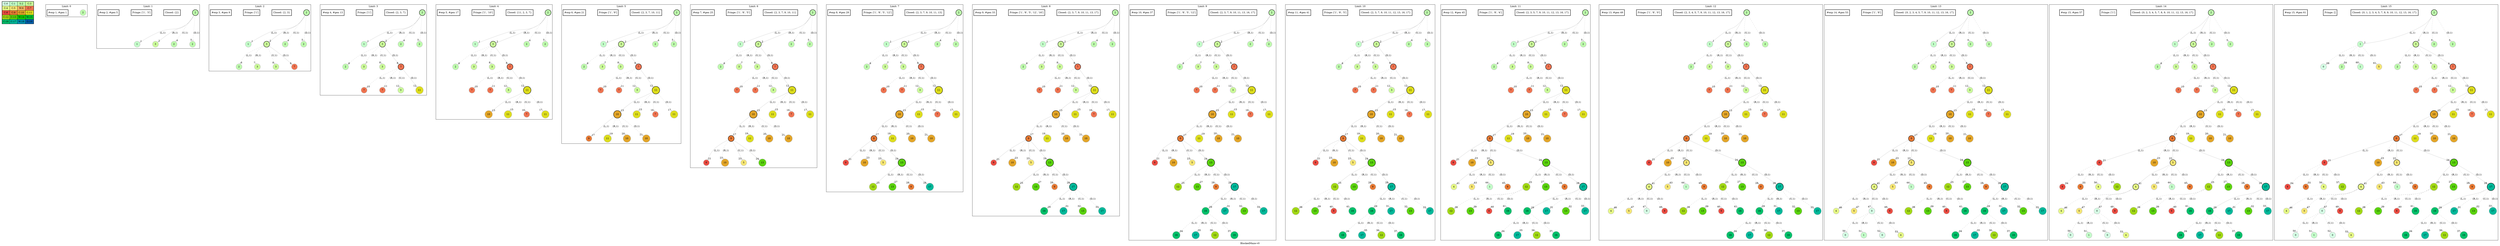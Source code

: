 digraph BlockedMaze { label="BlockedMaze-v0" nodesep=1 ranksep="1.2" node [shape=circle penwidth=2] edge [arrowsize=0.7] 
subgraph MAP {label=Map;map [shape=plaintext label=<<table border="1" cellpadding="5" cellspacing="0" cellborder="1"><tr><td bgcolor="0.39803922 0.15947579 0.99679532 1.        ">C:0</td><td bgcolor="0.35098039 0.23194764 0.99315867 1.        ">C:1</td><td bgcolor="0.29607843 0.31486959 0.98720184 1.        ">S:2</td><td bgcolor="0.24901961 0.38410575 0.98063477 1.        ">C:3</td></tr><tr><td bgcolor="0.19411765 0.46220388 0.97128103 1.        ">C:4</td><td bgcolor="0.14705882 0.52643216 0.96182564 1.        ">C:5</td><td bgcolor="0.09215686 0.59770746 0.94913494 1.        ">W:6</td><td bgcolor="0.0372549  0.66454018 0.93467977 1.        ">C:7</td></tr><tr><td bgcolor="0.00980392 0.71791192 0.92090552 1.        ">C:8</td><td bgcolor="0.06470588 0.77520398 0.9032472  1.        ">C:9</td><td bgcolor="0.11176471 0.81974048 0.88677369 1.        ">C:10</td><td bgcolor="0.16666667 0.8660254  0.8660254  1.        ">C:11</td></tr><tr><td bgcolor="0.21372549 0.9005867  0.84695821 1.        ">C:12</td><td bgcolor="0.26862745 0.93467977 0.82325295 1.        ">C:13</td><td bgcolor="0.32352941 0.96182564 0.79801723 1.        ">W:14</td><td bgcolor="0.37058824 0.97940977 0.77520398 1.        ">W:15</td></tr><tr><td bgcolor="0.4254902  0.99315867 0.74725253 1.        ">C:16</td><td bgcolor="0.47254902 0.99907048 0.72218645 1.        ">C:17</td><td bgcolor="0.52745098 0.99907048 0.69169844 1.        ">W:18</td><td bgcolor="0.5745098  0.99315867 0.66454018 1.        ">G:19</td></tr></table>>]} 
subgraph cluster0 { label="Limit: 0"    "0_2" [label="2" style=filled color=grey fillcolor="0.29607843 0.31486959 0.98720184 1.        " ]; "#exp 1, #gen 1" [ shape=box ]; }
subgraph cluster1 { label="Limit: 1"    "1_2" [label="2" style=filled color=grey fillcolor="0.29607843 0.31486959 0.98720184 1.        " ];
"1_2" [label="2" style=filled color=black fillcolor="0.29607843 0.31486959 0.98720184 1.        " ];"1_2.1-0" [label="1" style=filled color=grey fillcolor="0.35098039 0.23194764 0.99315867 1.        " ]; "1_2" -> "1_2.1-0" [label="(L,1)" headlabel=" 1 " style="" color=grey ]; "1_c" [label="Closed: {2}" shape=box]; "1_fr" [label="Fringe: []" shape=box];
"1_2.3-1" [label="3" style=filled color=grey fillcolor="0.24901961 0.38410575 0.98063477 1.        " ]; "1_2" -> "1_2.3-1" [label="(R,1)" headlabel=" 2 " style="" color=grey ]; "1_c" [label="Closed: {2}" shape=box]; "1_fr" [label="Fringe: ['1']" shape=box];
"1_2.2-2" [label="2" style=filled color=grey fillcolor="0.29607843 0.31486959 0.98720184 1.        " ]; "1_2" -> "1_2.2-2" [label="(U,1)" headlabel=" 4 " style="dashed" color=grey ]; "1_c" [label="Closed: {2}" shape=box]; "1_fr" [label="Fringe: ['1', '3']" shape=box];
"1_2.2-3" [label="2" style=filled color=grey fillcolor="0.29607843 0.31486959 0.98720184 1.        " ]; "1_2" -> "1_2.2-3" [label="(D,1)" headlabel=" 5 " style="dashed" color=grey ]; "1_c" [label="Closed: {2}" shape=box]; "1_fr" [label="Fringe: ['1', '3']" shape=box];
 "#exp 2, #gen 5" [ shape=box ]; }
subgraph cluster2 { label="Limit: 2"    "2_2" [label="2" style=filled color=grey fillcolor="0.29607843 0.31486959 0.98720184 1.        " ];
"2_2" [label="2" style=filled color=black fillcolor="0.29607843 0.31486959 0.98720184 1.        " ];"2_2.1-0" [label="1" style=filled color=grey fillcolor="0.35098039 0.23194764 0.99315867 1.        " ]; "2_2" -> "2_2.1-0" [label="(L,1)" headlabel=" 1 " style="" color=grey ]; "2_c" [label="Closed: {2}" shape=box]; "2_fr" [label="Fringe: []" shape=box];
"2_2.3-1" [label="3" style=filled color=grey fillcolor="0.24901961 0.38410575 0.98063477 1.        " ]; "2_2" -> "2_2.3-1" [label="(R,1)" headlabel=" 2 " style="" color=grey ]; "2_c" [label="Closed: {2}" shape=box]; "2_fr" [label="Fringe: ['1']" shape=box];
"2_2.2-2" [label="2" style=filled color=grey fillcolor="0.29607843 0.31486959 0.98720184 1.        " ]; "2_2" -> "2_2.2-2" [label="(U,1)" headlabel=" 4 " style="dashed" color=grey ]; "2_c" [label="Closed: {2}" shape=box]; "2_fr" [label="Fringe: ['1', '3']" shape=box];
"2_2.2-3" [label="2" style=filled color=grey fillcolor="0.29607843 0.31486959 0.98720184 1.        " ]; "2_2" -> "2_2.2-3" [label="(D,1)" headlabel=" 5 " style="dashed" color=grey ]; "2_c" [label="Closed: {2}" shape=box]; "2_fr" [label="Fringe: ['1', '3']" shape=box];
"2_2.3.2-0" [label="2" style=filled color=grey fillcolor="0.29607843 0.31486959 0.98720184 1.        " ]; "2_2.3-1" -> "2_2.3.2-0" [label="(L,1)" headlabel=" 6 " style="dashed" color=grey ]; "2_c" [label="Closed: {2, 3}" shape=box]; "2_fr" [label="Fringe: ['1']" shape=box];
"2_2.3.3-1" [label="3" style=filled color=grey fillcolor="0.24901961 0.38410575 0.98063477 1.        " ]; "2_2.3-1" -> "2_2.3.3-1" [label="(R,1)" headlabel=" 7 " style="dashed" color=grey ]; "2_c" [label="Closed: {2, 3}" shape=box]; "2_fr" [label="Fringe: ['1']" shape=box];
"2_2.3.3-2" [label="3" style=filled color=grey fillcolor="0.24901961 0.38410575 0.98063477 1.        " ]; "2_2.3-1" -> "2_2.3.3-2" [label="(U,1)" headlabel=" 8 " style="dashed" color=grey ]; "2_c" [label="Closed: {2, 3}" shape=box]; "2_fr" [label="Fringe: ['1']" shape=box];

"2_2.3-1" [label="3" style=filled color=black fillcolor="0.24901961 0.38410575 0.98063477 1.        " ];"2_2.3.7-3" [label="7" style=filled color=grey fillcolor="0.0372549  0.66454018 0.93467977 1.        " ]; "2_2.3-1" -> "2_2.3.7-3" [label="(D,1)" headlabel=" 8 " style="" color=grey ]; "2_c" [label="Closed: {2, 3}" shape=box]; "2_fr" [label="Fringe: ['1']" shape=box]; "#exp 3, #gen 9" [ shape=box ]; }
subgraph cluster3 { label="Limit: 3"    "3_2" [label="2" style=filled color=grey fillcolor="0.29607843 0.31486959 0.98720184 1.        " ];
"3_2" [label="2" style=filled color=black fillcolor="0.29607843 0.31486959 0.98720184 1.        " ];"3_2.1-0" [label="1" style=filled color=grey fillcolor="0.35098039 0.23194764 0.99315867 1.        " ]; "3_2" -> "3_2.1-0" [label="(L,1)" headlabel=" 1 " style="" color=grey ]; "3_c" [label="Closed: {2}" shape=box]; "3_fr" [label="Fringe: []" shape=box];
"3_2.3-1" [label="3" style=filled color=grey fillcolor="0.24901961 0.38410575 0.98063477 1.        " ]; "3_2" -> "3_2.3-1" [label="(R,1)" headlabel=" 2 " style="" color=grey ]; "3_c" [label="Closed: {2}" shape=box]; "3_fr" [label="Fringe: ['1']" shape=box];
"3_2.2-2" [label="2" style=filled color=grey fillcolor="0.29607843 0.31486959 0.98720184 1.        " ]; "3_2" -> "3_2.2-2" [label="(U,1)" headlabel=" 4 " style="dashed" color=grey ]; "3_c" [label="Closed: {2}" shape=box]; "3_fr" [label="Fringe: ['1', '3']" shape=box];
"3_2.2-3" [label="2" style=filled color=grey fillcolor="0.29607843 0.31486959 0.98720184 1.        " ]; "3_2" -> "3_2.2-3" [label="(D,1)" headlabel=" 5 " style="dashed" color=grey ]; "3_c" [label="Closed: {2}" shape=box]; "3_fr" [label="Fringe: ['1', '3']" shape=box];
"3_2.3.2-0" [label="2" style=filled color=grey fillcolor="0.29607843 0.31486959 0.98720184 1.        " ]; "3_2.3-1" -> "3_2.3.2-0" [label="(L,1)" headlabel=" 6 " style="dashed" color=grey ]; "3_c" [label="Closed: {2, 3}" shape=box]; "3_fr" [label="Fringe: ['1']" shape=box];
"3_2.3.3-1" [label="3" style=filled color=grey fillcolor="0.24901961 0.38410575 0.98063477 1.        " ]; "3_2.3-1" -> "3_2.3.3-1" [label="(R,1)" headlabel=" 7 " style="dashed" color=grey ]; "3_c" [label="Closed: {2, 3}" shape=box]; "3_fr" [label="Fringe: ['1']" shape=box];
"3_2.3.3-2" [label="3" style=filled color=grey fillcolor="0.24901961 0.38410575 0.98063477 1.        " ]; "3_2.3-1" -> "3_2.3.3-2" [label="(U,1)" headlabel=" 8 " style="dashed" color=grey ]; "3_c" [label="Closed: {2, 3}" shape=box]; "3_fr" [label="Fringe: ['1']" shape=box];
"3_2.3-1" [label="3" style=filled color=black fillcolor="0.24901961 0.38410575 0.98063477 1.        " ];"3_2.3.7-3" [label="7" style=filled color=grey fillcolor="0.0372549  0.66454018 0.93467977 1.        " ]; "3_2.3-1" -> "3_2.3.7-3" [label="(D,1)" headlabel=" 8 " style="" color=grey ]; "3_c" [label="Closed: {2, 3}" shape=box]; "3_fr" [label="Fringe: ['1']" shape=box];
"3_2.3.7.7-0" [label="7" style=filled color=grey fillcolor="0.0372549  0.66454018 0.93467977 1.        " ]; "3_2.3.7-3" -> "3_2.3.7.7-0" [label="(L,1)" headlabel=" 10 " style="dashed" color=grey ]; "3_c" [label="Closed: {2, 3, 7}" shape=box]; "3_fr" [label="Fringe: ['1']" shape=box];
"3_2.3.7.7-1" [label="7" style=filled color=grey fillcolor="0.0372549  0.66454018 0.93467977 1.        " ]; "3_2.3.7-3" -> "3_2.3.7.7-1" [label="(R,1)" headlabel=" 11 " style="dashed" color=grey ]; "3_c" [label="Closed: {2, 3, 7}" shape=box]; "3_fr" [label="Fringe: ['1']" shape=box];
"3_2.3.7.3-2" [label="3" style=filled color=grey fillcolor="0.24901961 0.38410575 0.98063477 1.        " ]; "3_2.3.7-3" -> "3_2.3.7.3-2" [label="(U,1)" headlabel=" 12 " style="dashed" color=grey ]; "3_c" [label="Closed: {2, 3, 7}" shape=box]; "3_fr" [label="Fringe: ['1']" shape=box];

"3_2.3.7-3" [label="7" style=filled color=black fillcolor="0.0372549  0.66454018 0.93467977 1.        " ];"3_2.3.7.11-3" [label="11" style=filled color=grey fillcolor="0.16666667 0.8660254  0.8660254  1.        " ]; "3_2.3.7-3" -> "3_2.3.7.11-3" [label="(D,1)" headlabel=" 12 " style="" color=grey ]; "3_c" [label="Closed: {2, 3, 7}" shape=box]; "3_fr" [label="Fringe: ['1']" shape=box]; "#exp 4, #gen 13" [ shape=box ]; }
subgraph cluster4 { label="Limit: 4"    "4_2" [label="2" style=filled color=grey fillcolor="0.29607843 0.31486959 0.98720184 1.        " ];
"4_2" [label="2" style=filled color=black fillcolor="0.29607843 0.31486959 0.98720184 1.        " ];"4_2.1-0" [label="1" style=filled color=grey fillcolor="0.35098039 0.23194764 0.99315867 1.        " ]; "4_2" -> "4_2.1-0" [label="(L,1)" headlabel=" 1 " style="" color=grey ]; "4_c" [label="Closed: {2}" shape=box]; "4_fr" [label="Fringe: []" shape=box];
"4_2.3-1" [label="3" style=filled color=grey fillcolor="0.24901961 0.38410575 0.98063477 1.        " ]; "4_2" -> "4_2.3-1" [label="(R,1)" headlabel=" 2 " style="" color=grey ]; "4_c" [label="Closed: {2}" shape=box]; "4_fr" [label="Fringe: ['1']" shape=box];
"4_2.2-2" [label="2" style=filled color=grey fillcolor="0.29607843 0.31486959 0.98720184 1.        " ]; "4_2" -> "4_2.2-2" [label="(U,1)" headlabel=" 4 " style="dashed" color=grey ]; "4_c" [label="Closed: {2}" shape=box]; "4_fr" [label="Fringe: ['1', '3']" shape=box];
"4_2.2-3" [label="2" style=filled color=grey fillcolor="0.29607843 0.31486959 0.98720184 1.        " ]; "4_2" -> "4_2.2-3" [label="(D,1)" headlabel=" 5 " style="dashed" color=grey ]; "4_c" [label="Closed: {2}" shape=box]; "4_fr" [label="Fringe: ['1', '3']" shape=box];
"4_2.3.2-0" [label="2" style=filled color=grey fillcolor="0.29607843 0.31486959 0.98720184 1.        " ]; "4_2.3-1" -> "4_2.3.2-0" [label="(L,1)" headlabel=" 6 " style="dashed" color=grey ]; "4_c" [label="Closed: {2, 3}" shape=box]; "4_fr" [label="Fringe: ['1']" shape=box];
"4_2.3.3-1" [label="3" style=filled color=grey fillcolor="0.24901961 0.38410575 0.98063477 1.        " ]; "4_2.3-1" -> "4_2.3.3-1" [label="(R,1)" headlabel=" 7 " style="dashed" color=grey ]; "4_c" [label="Closed: {2, 3}" shape=box]; "4_fr" [label="Fringe: ['1']" shape=box];
"4_2.3.3-2" [label="3" style=filled color=grey fillcolor="0.24901961 0.38410575 0.98063477 1.        " ]; "4_2.3-1" -> "4_2.3.3-2" [label="(U,1)" headlabel=" 8 " style="dashed" color=grey ]; "4_c" [label="Closed: {2, 3}" shape=box]; "4_fr" [label="Fringe: ['1']" shape=box];
"4_2.3-1" [label="3" style=filled color=black fillcolor="0.24901961 0.38410575 0.98063477 1.        " ];"4_2.3.7-3" [label="7" style=filled color=grey fillcolor="0.0372549  0.66454018 0.93467977 1.        " ]; "4_2.3-1" -> "4_2.3.7-3" [label="(D,1)" headlabel=" 8 " style="" color=grey ]; "4_c" [label="Closed: {2, 3}" shape=box]; "4_fr" [label="Fringe: ['1']" shape=box];
"4_2.3.7.7-0" [label="7" style=filled color=grey fillcolor="0.0372549  0.66454018 0.93467977 1.        " ]; "4_2.3.7-3" -> "4_2.3.7.7-0" [label="(L,1)" headlabel=" 10 " style="dashed" color=grey ]; "4_c" [label="Closed: {2, 3, 7}" shape=box]; "4_fr" [label="Fringe: ['1']" shape=box];
"4_2.3.7.7-1" [label="7" style=filled color=grey fillcolor="0.0372549  0.66454018 0.93467977 1.        " ]; "4_2.3.7-3" -> "4_2.3.7.7-1" [label="(R,1)" headlabel=" 11 " style="dashed" color=grey ]; "4_c" [label="Closed: {2, 3, 7}" shape=box]; "4_fr" [label="Fringe: ['1']" shape=box];
"4_2.3.7.3-2" [label="3" style=filled color=grey fillcolor="0.24901961 0.38410575 0.98063477 1.        " ]; "4_2.3.7-3" -> "4_2.3.7.3-2" [label="(U,1)" headlabel=" 12 " style="dashed" color=grey ]; "4_c" [label="Closed: {2, 3, 7}" shape=box]; "4_fr" [label="Fringe: ['1']" shape=box];
"4_2.3.7-3" [label="7" style=filled color=black fillcolor="0.0372549  0.66454018 0.93467977 1.        " ];"4_2.3.7.11-3" [label="11" style=filled color=grey fillcolor="0.16666667 0.8660254  0.8660254  1.        " ]; "4_2.3.7-3" -> "4_2.3.7.11-3" [label="(D,1)" headlabel=" 12 " style="" color=grey ]; "4_c" [label="Closed: {2, 3, 7}" shape=box]; "4_fr" [label="Fringe: ['1']" shape=box];
"4_2.3.7.11-3" [label="11" style=filled color=black fillcolor="0.16666667 0.8660254  0.8660254  1.        " ];"4_2.3.7.11.10-0" [label="10" style=filled color=grey fillcolor="0.11176471 0.81974048 0.88677369 1.        " ]; "4_2.3.7.11-3" -> "4_2.3.7.11.10-0" [label="(L,1)" headlabel=" 13 " style="" color=grey ]; "4_c" [label="Closed: {11, 2, 3, 7}" shape=box]; "4_fr" [label="Fringe: ['1']" shape=box];
"4_2.3.7.11.11-1" [label="11" style=filled color=grey fillcolor="0.16666667 0.8660254  0.8660254  1.        " ]; "4_2.3.7.11-3" -> "4_2.3.7.11.11-1" [label="(R,1)" headlabel=" 15 " style="dashed" color=grey ]; "4_c" [label="Closed: {11, 2, 3, 7}" shape=box]; "4_fr" [label="Fringe: ['1', '10']" shape=box];
"4_2.3.7.11.7-2" [label="7" style=filled color=grey fillcolor="0.0372549  0.66454018 0.93467977 1.        " ]; "4_2.3.7.11-3" -> "4_2.3.7.11.7-2" [label="(U,1)" headlabel=" 16 " style="dashed" color=grey ]; "4_c" [label="Closed: {11, 2, 3, 7}" shape=box]; "4_fr" [label="Fringe: ['1', '10']" shape=box];
"4_2.3.7.11.11-3" [label="11" style=filled color=grey fillcolor="0.16666667 0.8660254  0.8660254  1.        " ]; "4_2.3.7.11-3" -> "4_2.3.7.11.11-3" [label="(D,1)" headlabel=" 17 " style="dashed" color=grey ]; "4_c" [label="Closed: {11, 2, 3, 7}" shape=box]; "4_fr" [label="Fringe: ['1', '10']" shape=box];
 "#exp 5, #gen 17" [ shape=box ]; }
subgraph cluster5 { label="Limit: 5"    "5_2" [label="2" style=filled color=grey fillcolor="0.29607843 0.31486959 0.98720184 1.        " ];
"5_2" [label="2" style=filled color=black fillcolor="0.29607843 0.31486959 0.98720184 1.        " ];"5_2.1-0" [label="1" style=filled color=grey fillcolor="0.35098039 0.23194764 0.99315867 1.        " ]; "5_2" -> "5_2.1-0" [label="(L,1)" headlabel=" 1 " style="" color=grey ]; "5_c" [label="Closed: {2}" shape=box]; "5_fr" [label="Fringe: []" shape=box];
"5_2.3-1" [label="3" style=filled color=grey fillcolor="0.24901961 0.38410575 0.98063477 1.        " ]; "5_2" -> "5_2.3-1" [label="(R,1)" headlabel=" 2 " style="" color=grey ]; "5_c" [label="Closed: {2}" shape=box]; "5_fr" [label="Fringe: ['1']" shape=box];
"5_2.2-2" [label="2" style=filled color=grey fillcolor="0.29607843 0.31486959 0.98720184 1.        " ]; "5_2" -> "5_2.2-2" [label="(U,1)" headlabel=" 4 " style="dashed" color=grey ]; "5_c" [label="Closed: {2}" shape=box]; "5_fr" [label="Fringe: ['1', '3']" shape=box];
"5_2.2-3" [label="2" style=filled color=grey fillcolor="0.29607843 0.31486959 0.98720184 1.        " ]; "5_2" -> "5_2.2-3" [label="(D,1)" headlabel=" 5 " style="dashed" color=grey ]; "5_c" [label="Closed: {2}" shape=box]; "5_fr" [label="Fringe: ['1', '3']" shape=box];
"5_2.3.2-0" [label="2" style=filled color=grey fillcolor="0.29607843 0.31486959 0.98720184 1.        " ]; "5_2.3-1" -> "5_2.3.2-0" [label="(L,1)" headlabel=" 6 " style="dashed" color=grey ]; "5_c" [label="Closed: {2, 3}" shape=box]; "5_fr" [label="Fringe: ['1']" shape=box];
"5_2.3.3-1" [label="3" style=filled color=grey fillcolor="0.24901961 0.38410575 0.98063477 1.        " ]; "5_2.3-1" -> "5_2.3.3-1" [label="(R,1)" headlabel=" 7 " style="dashed" color=grey ]; "5_c" [label="Closed: {2, 3}" shape=box]; "5_fr" [label="Fringe: ['1']" shape=box];
"5_2.3.3-2" [label="3" style=filled color=grey fillcolor="0.24901961 0.38410575 0.98063477 1.        " ]; "5_2.3-1" -> "5_2.3.3-2" [label="(U,1)" headlabel=" 8 " style="dashed" color=grey ]; "5_c" [label="Closed: {2, 3}" shape=box]; "5_fr" [label="Fringe: ['1']" shape=box];
"5_2.3-1" [label="3" style=filled color=black fillcolor="0.24901961 0.38410575 0.98063477 1.        " ];"5_2.3.7-3" [label="7" style=filled color=grey fillcolor="0.0372549  0.66454018 0.93467977 1.        " ]; "5_2.3-1" -> "5_2.3.7-3" [label="(D,1)" headlabel=" 8 " style="" color=grey ]; "5_c" [label="Closed: {2, 3}" shape=box]; "5_fr" [label="Fringe: ['1']" shape=box];
"5_2.3.7.7-0" [label="7" style=filled color=grey fillcolor="0.0372549  0.66454018 0.93467977 1.        " ]; "5_2.3.7-3" -> "5_2.3.7.7-0" [label="(L,1)" headlabel=" 10 " style="dashed" color=grey ]; "5_c" [label="Closed: {2, 3, 7}" shape=box]; "5_fr" [label="Fringe: ['1']" shape=box];
"5_2.3.7.7-1" [label="7" style=filled color=grey fillcolor="0.0372549  0.66454018 0.93467977 1.        " ]; "5_2.3.7-3" -> "5_2.3.7.7-1" [label="(R,1)" headlabel=" 11 " style="dashed" color=grey ]; "5_c" [label="Closed: {2, 3, 7}" shape=box]; "5_fr" [label="Fringe: ['1']" shape=box];
"5_2.3.7.3-2" [label="3" style=filled color=grey fillcolor="0.24901961 0.38410575 0.98063477 1.        " ]; "5_2.3.7-3" -> "5_2.3.7.3-2" [label="(U,1)" headlabel=" 12 " style="dashed" color=grey ]; "5_c" [label="Closed: {2, 3, 7}" shape=box]; "5_fr" [label="Fringe: ['1']" shape=box];
"5_2.3.7-3" [label="7" style=filled color=black fillcolor="0.0372549  0.66454018 0.93467977 1.        " ];"5_2.3.7.11-3" [label="11" style=filled color=grey fillcolor="0.16666667 0.8660254  0.8660254  1.        " ]; "5_2.3.7-3" -> "5_2.3.7.11-3" [label="(D,1)" headlabel=" 12 " style="" color=grey ]; "5_c" [label="Closed: {2, 3, 7}" shape=box]; "5_fr" [label="Fringe: ['1']" shape=box];
"5_2.3.7.11-3" [label="11" style=filled color=black fillcolor="0.16666667 0.8660254  0.8660254  1.        " ];"5_2.3.7.11.10-0" [label="10" style=filled color=grey fillcolor="0.11176471 0.81974048 0.88677369 1.        " ]; "5_2.3.7.11-3" -> "5_2.3.7.11.10-0" [label="(L,1)" headlabel=" 13 " style="" color=grey ]; "5_c" [label="Closed: {11, 2, 3, 7}" shape=box]; "5_fr" [label="Fringe: ['1']" shape=box];
"5_2.3.7.11.11-1" [label="11" style=filled color=grey fillcolor="0.16666667 0.8660254  0.8660254  1.        " ]; "5_2.3.7.11-3" -> "5_2.3.7.11.11-1" [label="(R,1)" headlabel=" 15 " style="dashed" color=grey ]; "5_c" [label="Closed: {11, 2, 3, 7}" shape=box]; "5_fr" [label="Fringe: ['1', '10']" shape=box];
"5_2.3.7.11.7-2" [label="7" style=filled color=grey fillcolor="0.0372549  0.66454018 0.93467977 1.        " ]; "5_2.3.7.11-3" -> "5_2.3.7.11.7-2" [label="(U,1)" headlabel=" 16 " style="dashed" color=grey ]; "5_c" [label="Closed: {11, 2, 3, 7}" shape=box]; "5_fr" [label="Fringe: ['1', '10']" shape=box];
"5_2.3.7.11.11-3" [label="11" style=filled color=grey fillcolor="0.16666667 0.8660254  0.8660254  1.        " ]; "5_2.3.7.11-3" -> "5_2.3.7.11.11-3" [label="(D,1)" headlabel=" 17 " style="dashed" color=grey ]; "5_c" [label="Closed: {11, 2, 3, 7}" shape=box]; "5_fr" [label="Fringe: ['1', '10']" shape=box];
"5_2.3.7.11.10-0" [label="10" style=filled color=black fillcolor="0.11176471 0.81974048 0.88677369 1.        " ];"5_2.3.7.11.10.9-0" [label="9" style=filled color=grey fillcolor="0.06470588 0.77520398 0.9032472  1.        " ]; "5_2.3.7.11.10-0" -> "5_2.3.7.11.10.9-0" [label="(L,1)" headlabel=" 17 " style="" color=grey ]; "5_c" [label="Closed: {2, 3, 7, 10, 11}" shape=box]; "5_fr" [label="Fringe: ['1']" shape=box];
"5_2.3.7.11.10.11-1" [label="11" style=filled color=grey fillcolor="0.16666667 0.8660254  0.8660254  1.        " ]; "5_2.3.7.11.10-0" -> "5_2.3.7.11.10.11-1" [label="(R,1)" headlabel=" 19 " style="dashed" color=grey ]; "5_c" [label="Closed: {2, 3, 7, 10, 11}" shape=box]; "5_fr" [label="Fringe: ['1', '9']" shape=box];
"5_2.3.7.11.10.10-2" [label="10" style=filled color=grey fillcolor="0.11176471 0.81974048 0.88677369 1.        " ]; "5_2.3.7.11.10-0" -> "5_2.3.7.11.10.10-2" [label="(U,1)" headlabel=" 20 " style="dashed" color=grey ]; "5_c" [label="Closed: {2, 3, 7, 10, 11}" shape=box]; "5_fr" [label="Fringe: ['1', '9']" shape=box];
"5_2.3.7.11.10.10-3" [label="10" style=filled color=grey fillcolor="0.11176471 0.81974048 0.88677369 1.        " ]; "5_2.3.7.11.10-0" -> "5_2.3.7.11.10.10-3" [label="(D,1)" headlabel=" 21 " style="dashed" color=grey ]; "5_c" [label="Closed: {2, 3, 7, 10, 11}" shape=box]; "5_fr" [label="Fringe: ['1', '9']" shape=box];
 "#exp 6, #gen 21" [ shape=box ]; }
subgraph cluster6 { label="Limit: 6"    "6_2" [label="2" style=filled color=grey fillcolor="0.29607843 0.31486959 0.98720184 1.        " ];
"6_2" [label="2" style=filled color=black fillcolor="0.29607843 0.31486959 0.98720184 1.        " ];"6_2.1-0" [label="1" style=filled color=grey fillcolor="0.35098039 0.23194764 0.99315867 1.        " ]; "6_2" -> "6_2.1-0" [label="(L,1)" headlabel=" 1 " style="" color=grey ]; "6_c" [label="Closed: {2}" shape=box]; "6_fr" [label="Fringe: []" shape=box];
"6_2.3-1" [label="3" style=filled color=grey fillcolor="0.24901961 0.38410575 0.98063477 1.        " ]; "6_2" -> "6_2.3-1" [label="(R,1)" headlabel=" 2 " style="" color=grey ]; "6_c" [label="Closed: {2}" shape=box]; "6_fr" [label="Fringe: ['1']" shape=box];
"6_2.2-2" [label="2" style=filled color=grey fillcolor="0.29607843 0.31486959 0.98720184 1.        " ]; "6_2" -> "6_2.2-2" [label="(U,1)" headlabel=" 4 " style="dashed" color=grey ]; "6_c" [label="Closed: {2}" shape=box]; "6_fr" [label="Fringe: ['1', '3']" shape=box];
"6_2.2-3" [label="2" style=filled color=grey fillcolor="0.29607843 0.31486959 0.98720184 1.        " ]; "6_2" -> "6_2.2-3" [label="(D,1)" headlabel=" 5 " style="dashed" color=grey ]; "6_c" [label="Closed: {2}" shape=box]; "6_fr" [label="Fringe: ['1', '3']" shape=box];
"6_2.3.2-0" [label="2" style=filled color=grey fillcolor="0.29607843 0.31486959 0.98720184 1.        " ]; "6_2.3-1" -> "6_2.3.2-0" [label="(L,1)" headlabel=" 6 " style="dashed" color=grey ]; "6_c" [label="Closed: {2, 3}" shape=box]; "6_fr" [label="Fringe: ['1']" shape=box];
"6_2.3.3-1" [label="3" style=filled color=grey fillcolor="0.24901961 0.38410575 0.98063477 1.        " ]; "6_2.3-1" -> "6_2.3.3-1" [label="(R,1)" headlabel=" 7 " style="dashed" color=grey ]; "6_c" [label="Closed: {2, 3}" shape=box]; "6_fr" [label="Fringe: ['1']" shape=box];
"6_2.3.3-2" [label="3" style=filled color=grey fillcolor="0.24901961 0.38410575 0.98063477 1.        " ]; "6_2.3-1" -> "6_2.3.3-2" [label="(U,1)" headlabel=" 8 " style="dashed" color=grey ]; "6_c" [label="Closed: {2, 3}" shape=box]; "6_fr" [label="Fringe: ['1']" shape=box];
"6_2.3-1" [label="3" style=filled color=black fillcolor="0.24901961 0.38410575 0.98063477 1.        " ];"6_2.3.7-3" [label="7" style=filled color=grey fillcolor="0.0372549  0.66454018 0.93467977 1.        " ]; "6_2.3-1" -> "6_2.3.7-3" [label="(D,1)" headlabel=" 8 " style="" color=grey ]; "6_c" [label="Closed: {2, 3}" shape=box]; "6_fr" [label="Fringe: ['1']" shape=box];
"6_2.3.7.7-0" [label="7" style=filled color=grey fillcolor="0.0372549  0.66454018 0.93467977 1.        " ]; "6_2.3.7-3" -> "6_2.3.7.7-0" [label="(L,1)" headlabel=" 10 " style="dashed" color=grey ]; "6_c" [label="Closed: {2, 3, 7}" shape=box]; "6_fr" [label="Fringe: ['1']" shape=box];
"6_2.3.7.7-1" [label="7" style=filled color=grey fillcolor="0.0372549  0.66454018 0.93467977 1.        " ]; "6_2.3.7-3" -> "6_2.3.7.7-1" [label="(R,1)" headlabel=" 11 " style="dashed" color=grey ]; "6_c" [label="Closed: {2, 3, 7}" shape=box]; "6_fr" [label="Fringe: ['1']" shape=box];
"6_2.3.7.3-2" [label="3" style=filled color=grey fillcolor="0.24901961 0.38410575 0.98063477 1.        " ]; "6_2.3.7-3" -> "6_2.3.7.3-2" [label="(U,1)" headlabel=" 12 " style="dashed" color=grey ]; "6_c" [label="Closed: {2, 3, 7}" shape=box]; "6_fr" [label="Fringe: ['1']" shape=box];
"6_2.3.7-3" [label="7" style=filled color=black fillcolor="0.0372549  0.66454018 0.93467977 1.        " ];"6_2.3.7.11-3" [label="11" style=filled color=grey fillcolor="0.16666667 0.8660254  0.8660254  1.        " ]; "6_2.3.7-3" -> "6_2.3.7.11-3" [label="(D,1)" headlabel=" 12 " style="" color=grey ]; "6_c" [label="Closed: {2, 3, 7}" shape=box]; "6_fr" [label="Fringe: ['1']" shape=box];
"6_2.3.7.11-3" [label="11" style=filled color=black fillcolor="0.16666667 0.8660254  0.8660254  1.        " ];"6_2.3.7.11.10-0" [label="10" style=filled color=grey fillcolor="0.11176471 0.81974048 0.88677369 1.        " ]; "6_2.3.7.11-3" -> "6_2.3.7.11.10-0" [label="(L,1)" headlabel=" 13 " style="" color=grey ]; "6_c" [label="Closed: {11, 2, 3, 7}" shape=box]; "6_fr" [label="Fringe: ['1']" shape=box];
"6_2.3.7.11.11-1" [label="11" style=filled color=grey fillcolor="0.16666667 0.8660254  0.8660254  1.        " ]; "6_2.3.7.11-3" -> "6_2.3.7.11.11-1" [label="(R,1)" headlabel=" 15 " style="dashed" color=grey ]; "6_c" [label="Closed: {11, 2, 3, 7}" shape=box]; "6_fr" [label="Fringe: ['1', '10']" shape=box];
"6_2.3.7.11.7-2" [label="7" style=filled color=grey fillcolor="0.0372549  0.66454018 0.93467977 1.        " ]; "6_2.3.7.11-3" -> "6_2.3.7.11.7-2" [label="(U,1)" headlabel=" 16 " style="dashed" color=grey ]; "6_c" [label="Closed: {11, 2, 3, 7}" shape=box]; "6_fr" [label="Fringe: ['1', '10']" shape=box];
"6_2.3.7.11.11-3" [label="11" style=filled color=grey fillcolor="0.16666667 0.8660254  0.8660254  1.        " ]; "6_2.3.7.11-3" -> "6_2.3.7.11.11-3" [label="(D,1)" headlabel=" 17 " style="dashed" color=grey ]; "6_c" [label="Closed: {11, 2, 3, 7}" shape=box]; "6_fr" [label="Fringe: ['1', '10']" shape=box];
"6_2.3.7.11.10-0" [label="10" style=filled color=black fillcolor="0.11176471 0.81974048 0.88677369 1.        " ];"6_2.3.7.11.10.9-0" [label="9" style=filled color=grey fillcolor="0.06470588 0.77520398 0.9032472  1.        " ]; "6_2.3.7.11.10-0" -> "6_2.3.7.11.10.9-0" [label="(L,1)" headlabel=" 17 " style="" color=grey ]; "6_c" [label="Closed: {2, 3, 7, 10, 11}" shape=box]; "6_fr" [label="Fringe: ['1']" shape=box];
"6_2.3.7.11.10.11-1" [label="11" style=filled color=grey fillcolor="0.16666667 0.8660254  0.8660254  1.        " ]; "6_2.3.7.11.10-0" -> "6_2.3.7.11.10.11-1" [label="(R,1)" headlabel=" 19 " style="dashed" color=grey ]; "6_c" [label="Closed: {2, 3, 7, 10, 11}" shape=box]; "6_fr" [label="Fringe: ['1', '9']" shape=box];
"6_2.3.7.11.10.10-2" [label="10" style=filled color=grey fillcolor="0.11176471 0.81974048 0.88677369 1.        " ]; "6_2.3.7.11.10-0" -> "6_2.3.7.11.10.10-2" [label="(U,1)" headlabel=" 20 " style="dashed" color=grey ]; "6_c" [label="Closed: {2, 3, 7, 10, 11}" shape=box]; "6_fr" [label="Fringe: ['1', '9']" shape=box];
"6_2.3.7.11.10.10-3" [label="10" style=filled color=grey fillcolor="0.11176471 0.81974048 0.88677369 1.        " ]; "6_2.3.7.11.10-0" -> "6_2.3.7.11.10.10-3" [label="(D,1)" headlabel=" 21 " style="dashed" color=grey ]; "6_c" [label="Closed: {2, 3, 7, 10, 11}" shape=box]; "6_fr" [label="Fringe: ['1', '9']" shape=box];
"6_2.3.7.11.10.9-0" [label="9" style=filled color=black fillcolor="0.06470588 0.77520398 0.9032472  1.        " ];"6_2.3.7.11.10.9.8-0" [label="8" style=filled color=grey fillcolor="0.00980392 0.71791192 0.92090552 1.        " ]; "6_2.3.7.11.10.9-0" -> "6_2.3.7.11.10.9.8-0" [label="(L,1)" headlabel=" 21 " style="" color=grey ]; "6_c" [label="Closed: {2, 3, 7, 9, 10, 11}" shape=box]; "6_fr" [label="Fringe: ['1']" shape=box];
"6_2.3.7.11.10.9.10-1" [label="10" style=filled color=grey fillcolor="0.11176471 0.81974048 0.88677369 1.        " ]; "6_2.3.7.11.10.9-0" -> "6_2.3.7.11.10.9.10-1" [label="(R,1)" headlabel=" 23 " style="dashed" color=grey ]; "6_c" [label="Closed: {2, 3, 7, 9, 10, 11}" shape=box]; "6_fr" [label="Fringe: ['1', '8']" shape=box];

"6_2.3.7.11.10.9.5-2" [label="5" style=filled color=grey fillcolor="0.14705882 0.52643216 0.96182564 1.        " ]; "6_2.3.7.11.10.9-0" -> "6_2.3.7.11.10.9.5-2" [label="(U,1)" headlabel=" 23 " style="" color=grey ]; "6_c" [label="Closed: {2, 3, 7, 9, 10, 11}" shape=box]; "6_fr" [label="Fringe: ['1', '8']" shape=box];
"6_2.3.7.11.10.9.13-3" [label="13" style=filled color=grey fillcolor="0.26862745 0.93467977 0.82325295 1.        " ]; "6_2.3.7.11.10.9-0" -> "6_2.3.7.11.10.9.13-3" [label="(D,1)" headlabel=" 24 " style="" color=grey ]; "6_c" [label="Closed: {2, 3, 7, 9, 10, 11}" shape=box]; "6_fr" [label="Fringe: ['1', '8', '5']" shape=box]; "#exp 7, #gen 25" [ shape=box ]; }
subgraph cluster7 { label="Limit: 7"    "7_2" [label="2" style=filled color=grey fillcolor="0.29607843 0.31486959 0.98720184 1.        " ];
"7_2" [label="2" style=filled color=black fillcolor="0.29607843 0.31486959 0.98720184 1.        " ];"7_2.1-0" [label="1" style=filled color=grey fillcolor="0.35098039 0.23194764 0.99315867 1.        " ]; "7_2" -> "7_2.1-0" [label="(L,1)" headlabel=" 1 " style="" color=grey ]; "7_c" [label="Closed: {2}" shape=box]; "7_fr" [label="Fringe: []" shape=box];
"7_2.3-1" [label="3" style=filled color=grey fillcolor="0.24901961 0.38410575 0.98063477 1.        " ]; "7_2" -> "7_2.3-1" [label="(R,1)" headlabel=" 2 " style="" color=grey ]; "7_c" [label="Closed: {2}" shape=box]; "7_fr" [label="Fringe: ['1']" shape=box];
"7_2.2-2" [label="2" style=filled color=grey fillcolor="0.29607843 0.31486959 0.98720184 1.        " ]; "7_2" -> "7_2.2-2" [label="(U,1)" headlabel=" 4 " style="dashed" color=grey ]; "7_c" [label="Closed: {2}" shape=box]; "7_fr" [label="Fringe: ['1', '3']" shape=box];
"7_2.2-3" [label="2" style=filled color=grey fillcolor="0.29607843 0.31486959 0.98720184 1.        " ]; "7_2" -> "7_2.2-3" [label="(D,1)" headlabel=" 5 " style="dashed" color=grey ]; "7_c" [label="Closed: {2}" shape=box]; "7_fr" [label="Fringe: ['1', '3']" shape=box];
"7_2.3.2-0" [label="2" style=filled color=grey fillcolor="0.29607843 0.31486959 0.98720184 1.        " ]; "7_2.3-1" -> "7_2.3.2-0" [label="(L,1)" headlabel=" 6 " style="dashed" color=grey ]; "7_c" [label="Closed: {2, 3}" shape=box]; "7_fr" [label="Fringe: ['1']" shape=box];
"7_2.3.3-1" [label="3" style=filled color=grey fillcolor="0.24901961 0.38410575 0.98063477 1.        " ]; "7_2.3-1" -> "7_2.3.3-1" [label="(R,1)" headlabel=" 7 " style="dashed" color=grey ]; "7_c" [label="Closed: {2, 3}" shape=box]; "7_fr" [label="Fringe: ['1']" shape=box];
"7_2.3.3-2" [label="3" style=filled color=grey fillcolor="0.24901961 0.38410575 0.98063477 1.        " ]; "7_2.3-1" -> "7_2.3.3-2" [label="(U,1)" headlabel=" 8 " style="dashed" color=grey ]; "7_c" [label="Closed: {2, 3}" shape=box]; "7_fr" [label="Fringe: ['1']" shape=box];
"7_2.3-1" [label="3" style=filled color=black fillcolor="0.24901961 0.38410575 0.98063477 1.        " ];"7_2.3.7-3" [label="7" style=filled color=grey fillcolor="0.0372549  0.66454018 0.93467977 1.        " ]; "7_2.3-1" -> "7_2.3.7-3" [label="(D,1)" headlabel=" 8 " style="" color=grey ]; "7_c" [label="Closed: {2, 3}" shape=box]; "7_fr" [label="Fringe: ['1']" shape=box];
"7_2.3.7.7-0" [label="7" style=filled color=grey fillcolor="0.0372549  0.66454018 0.93467977 1.        " ]; "7_2.3.7-3" -> "7_2.3.7.7-0" [label="(L,1)" headlabel=" 10 " style="dashed" color=grey ]; "7_c" [label="Closed: {2, 3, 7}" shape=box]; "7_fr" [label="Fringe: ['1']" shape=box];
"7_2.3.7.7-1" [label="7" style=filled color=grey fillcolor="0.0372549  0.66454018 0.93467977 1.        " ]; "7_2.3.7-3" -> "7_2.3.7.7-1" [label="(R,1)" headlabel=" 11 " style="dashed" color=grey ]; "7_c" [label="Closed: {2, 3, 7}" shape=box]; "7_fr" [label="Fringe: ['1']" shape=box];
"7_2.3.7.3-2" [label="3" style=filled color=grey fillcolor="0.24901961 0.38410575 0.98063477 1.        " ]; "7_2.3.7-3" -> "7_2.3.7.3-2" [label="(U,1)" headlabel=" 12 " style="dashed" color=grey ]; "7_c" [label="Closed: {2, 3, 7}" shape=box]; "7_fr" [label="Fringe: ['1']" shape=box];
"7_2.3.7-3" [label="7" style=filled color=black fillcolor="0.0372549  0.66454018 0.93467977 1.        " ];"7_2.3.7.11-3" [label="11" style=filled color=grey fillcolor="0.16666667 0.8660254  0.8660254  1.        " ]; "7_2.3.7-3" -> "7_2.3.7.11-3" [label="(D,1)" headlabel=" 12 " style="" color=grey ]; "7_c" [label="Closed: {2, 3, 7}" shape=box]; "7_fr" [label="Fringe: ['1']" shape=box];
"7_2.3.7.11-3" [label="11" style=filled color=black fillcolor="0.16666667 0.8660254  0.8660254  1.        " ];"7_2.3.7.11.10-0" [label="10" style=filled color=grey fillcolor="0.11176471 0.81974048 0.88677369 1.        " ]; "7_2.3.7.11-3" -> "7_2.3.7.11.10-0" [label="(L,1)" headlabel=" 13 " style="" color=grey ]; "7_c" [label="Closed: {11, 2, 3, 7}" shape=box]; "7_fr" [label="Fringe: ['1']" shape=box];
"7_2.3.7.11.11-1" [label="11" style=filled color=grey fillcolor="0.16666667 0.8660254  0.8660254  1.        " ]; "7_2.3.7.11-3" -> "7_2.3.7.11.11-1" [label="(R,1)" headlabel=" 15 " style="dashed" color=grey ]; "7_c" [label="Closed: {11, 2, 3, 7}" shape=box]; "7_fr" [label="Fringe: ['1', '10']" shape=box];
"7_2.3.7.11.7-2" [label="7" style=filled color=grey fillcolor="0.0372549  0.66454018 0.93467977 1.        " ]; "7_2.3.7.11-3" -> "7_2.3.7.11.7-2" [label="(U,1)" headlabel=" 16 " style="dashed" color=grey ]; "7_c" [label="Closed: {11, 2, 3, 7}" shape=box]; "7_fr" [label="Fringe: ['1', '10']" shape=box];
"7_2.3.7.11.11-3" [label="11" style=filled color=grey fillcolor="0.16666667 0.8660254  0.8660254  1.        " ]; "7_2.3.7.11-3" -> "7_2.3.7.11.11-3" [label="(D,1)" headlabel=" 17 " style="dashed" color=grey ]; "7_c" [label="Closed: {11, 2, 3, 7}" shape=box]; "7_fr" [label="Fringe: ['1', '10']" shape=box];
"7_2.3.7.11.10-0" [label="10" style=filled color=black fillcolor="0.11176471 0.81974048 0.88677369 1.        " ];"7_2.3.7.11.10.9-0" [label="9" style=filled color=grey fillcolor="0.06470588 0.77520398 0.9032472  1.        " ]; "7_2.3.7.11.10-0" -> "7_2.3.7.11.10.9-0" [label="(L,1)" headlabel=" 17 " style="" color=grey ]; "7_c" [label="Closed: {2, 3, 7, 10, 11}" shape=box]; "7_fr" [label="Fringe: ['1']" shape=box];
"7_2.3.7.11.10.11-1" [label="11" style=filled color=grey fillcolor="0.16666667 0.8660254  0.8660254  1.        " ]; "7_2.3.7.11.10-0" -> "7_2.3.7.11.10.11-1" [label="(R,1)" headlabel=" 19 " style="dashed" color=grey ]; "7_c" [label="Closed: {2, 3, 7, 10, 11}" shape=box]; "7_fr" [label="Fringe: ['1', '9']" shape=box];
"7_2.3.7.11.10.10-2" [label="10" style=filled color=grey fillcolor="0.11176471 0.81974048 0.88677369 1.        " ]; "7_2.3.7.11.10-0" -> "7_2.3.7.11.10.10-2" [label="(U,1)" headlabel=" 20 " style="dashed" color=grey ]; "7_c" [label="Closed: {2, 3, 7, 10, 11}" shape=box]; "7_fr" [label="Fringe: ['1', '9']" shape=box];
"7_2.3.7.11.10.10-3" [label="10" style=filled color=grey fillcolor="0.11176471 0.81974048 0.88677369 1.        " ]; "7_2.3.7.11.10-0" -> "7_2.3.7.11.10.10-3" [label="(D,1)" headlabel=" 21 " style="dashed" color=grey ]; "7_c" [label="Closed: {2, 3, 7, 10, 11}" shape=box]; "7_fr" [label="Fringe: ['1', '9']" shape=box];
"7_2.3.7.11.10.9-0" [label="9" style=filled color=black fillcolor="0.06470588 0.77520398 0.9032472  1.        " ];"7_2.3.7.11.10.9.8-0" [label="8" style=filled color=grey fillcolor="0.00980392 0.71791192 0.92090552 1.        " ]; "7_2.3.7.11.10.9-0" -> "7_2.3.7.11.10.9.8-0" [label="(L,1)" headlabel=" 21 " style="" color=grey ]; "7_c" [label="Closed: {2, 3, 7, 9, 10, 11}" shape=box]; "7_fr" [label="Fringe: ['1']" shape=box];
"7_2.3.7.11.10.9.10-1" [label="10" style=filled color=grey fillcolor="0.11176471 0.81974048 0.88677369 1.        " ]; "7_2.3.7.11.10.9-0" -> "7_2.3.7.11.10.9.10-1" [label="(R,1)" headlabel=" 23 " style="dashed" color=grey ]; "7_c" [label="Closed: {2, 3, 7, 9, 10, 11}" shape=box]; "7_fr" [label="Fringe: ['1', '8']" shape=box];
"7_2.3.7.11.10.9.5-2" [label="5" style=filled color=grey fillcolor="0.14705882 0.52643216 0.96182564 1.        " ]; "7_2.3.7.11.10.9-0" -> "7_2.3.7.11.10.9.5-2" [label="(U,1)" headlabel=" 23 " style="" color=grey ]; "7_c" [label="Closed: {2, 3, 7, 9, 10, 11}" shape=box]; "7_fr" [label="Fringe: ['1', '8']" shape=box];
"7_2.3.7.11.10.9.13-3" [label="13" style=filled color=grey fillcolor="0.26862745 0.93467977 0.82325295 1.        " ]; "7_2.3.7.11.10.9-0" -> "7_2.3.7.11.10.9.13-3" [label="(D,1)" headlabel=" 24 " style="" color=grey ]; "7_c" [label="Closed: {2, 3, 7, 9, 10, 11}" shape=box]; "7_fr" [label="Fringe: ['1', '8', '5']" shape=box];
"7_2.3.7.11.10.9.13-3" [label="13" style=filled color=black fillcolor="0.26862745 0.93467977 0.82325295 1.        " ];"7_2.3.7.11.10.9.13.12-0" [label="12" style=filled color=grey fillcolor="0.21372549 0.9005867  0.84695821 1.        " ]; "7_2.3.7.11.10.9.13-3" -> "7_2.3.7.11.10.9.13.12-0" [label="(L,1)" headlabel=" 25 " style="" color=grey ]; "7_c" [label="Closed: {2, 3, 7, 9, 10, 11, 13}" shape=box]; "7_fr" [label="Fringe: ['1', '8', '5']" shape=box];
"7_2.3.7.11.10.9.13.13-1" [label="13" style=filled color=grey fillcolor="0.26862745 0.93467977 0.82325295 1.        " ]; "7_2.3.7.11.10.9.13-3" -> "7_2.3.7.11.10.9.13.13-1" [label="(R,1)" headlabel=" 27 " style="dashed" color=grey ]; "7_c" [label="Closed: {2, 3, 7, 9, 10, 11, 13}" shape=box]; "7_fr" [label="Fringe: ['1', '8', '5', '12']" shape=box];
"7_2.3.7.11.10.9.13.9-2" [label="9" style=filled color=grey fillcolor="0.06470588 0.77520398 0.9032472  1.        " ]; "7_2.3.7.11.10.9.13-3" -> "7_2.3.7.11.10.9.13.9-2" [label="(U,1)" headlabel=" 28 " style="dashed" color=grey ]; "7_c" [label="Closed: {2, 3, 7, 9, 10, 11, 13}" shape=box]; "7_fr" [label="Fringe: ['1', '8', '5', '12']" shape=box];

"7_2.3.7.11.10.9.13.17-3" [label="17" style=filled color=grey fillcolor="0.47254902 0.99907048 0.72218645 1.        " ]; "7_2.3.7.11.10.9.13-3" -> "7_2.3.7.11.10.9.13.17-3" [label="(D,1)" headlabel=" 28 " style="" color=grey ]; "7_c" [label="Closed: {2, 3, 7, 9, 10, 11, 13}" shape=box]; "7_fr" [label="Fringe: ['1', '8', '5', '12']" shape=box]; "#exp 8, #gen 29" [ shape=box ]; }
subgraph cluster8 { label="Limit: 8"    "8_2" [label="2" style=filled color=grey fillcolor="0.29607843 0.31486959 0.98720184 1.        " ];
"8_2" [label="2" style=filled color=black fillcolor="0.29607843 0.31486959 0.98720184 1.        " ];"8_2.1-0" [label="1" style=filled color=grey fillcolor="0.35098039 0.23194764 0.99315867 1.        " ]; "8_2" -> "8_2.1-0" [label="(L,1)" headlabel=" 1 " style="" color=grey ]; "8_c" [label="Closed: {2}" shape=box]; "8_fr" [label="Fringe: []" shape=box];
"8_2.3-1" [label="3" style=filled color=grey fillcolor="0.24901961 0.38410575 0.98063477 1.        " ]; "8_2" -> "8_2.3-1" [label="(R,1)" headlabel=" 2 " style="" color=grey ]; "8_c" [label="Closed: {2}" shape=box]; "8_fr" [label="Fringe: ['1']" shape=box];
"8_2.2-2" [label="2" style=filled color=grey fillcolor="0.29607843 0.31486959 0.98720184 1.        " ]; "8_2" -> "8_2.2-2" [label="(U,1)" headlabel=" 4 " style="dashed" color=grey ]; "8_c" [label="Closed: {2}" shape=box]; "8_fr" [label="Fringe: ['1', '3']" shape=box];
"8_2.2-3" [label="2" style=filled color=grey fillcolor="0.29607843 0.31486959 0.98720184 1.        " ]; "8_2" -> "8_2.2-3" [label="(D,1)" headlabel=" 5 " style="dashed" color=grey ]; "8_c" [label="Closed: {2}" shape=box]; "8_fr" [label="Fringe: ['1', '3']" shape=box];
"8_2.3.2-0" [label="2" style=filled color=grey fillcolor="0.29607843 0.31486959 0.98720184 1.        " ]; "8_2.3-1" -> "8_2.3.2-0" [label="(L,1)" headlabel=" 6 " style="dashed" color=grey ]; "8_c" [label="Closed: {2, 3}" shape=box]; "8_fr" [label="Fringe: ['1']" shape=box];
"8_2.3.3-1" [label="3" style=filled color=grey fillcolor="0.24901961 0.38410575 0.98063477 1.        " ]; "8_2.3-1" -> "8_2.3.3-1" [label="(R,1)" headlabel=" 7 " style="dashed" color=grey ]; "8_c" [label="Closed: {2, 3}" shape=box]; "8_fr" [label="Fringe: ['1']" shape=box];
"8_2.3.3-2" [label="3" style=filled color=grey fillcolor="0.24901961 0.38410575 0.98063477 1.        " ]; "8_2.3-1" -> "8_2.3.3-2" [label="(U,1)" headlabel=" 8 " style="dashed" color=grey ]; "8_c" [label="Closed: {2, 3}" shape=box]; "8_fr" [label="Fringe: ['1']" shape=box];
"8_2.3-1" [label="3" style=filled color=black fillcolor="0.24901961 0.38410575 0.98063477 1.        " ];"8_2.3.7-3" [label="7" style=filled color=grey fillcolor="0.0372549  0.66454018 0.93467977 1.        " ]; "8_2.3-1" -> "8_2.3.7-3" [label="(D,1)" headlabel=" 8 " style="" color=grey ]; "8_c" [label="Closed: {2, 3}" shape=box]; "8_fr" [label="Fringe: ['1']" shape=box];
"8_2.3.7.7-0" [label="7" style=filled color=grey fillcolor="0.0372549  0.66454018 0.93467977 1.        " ]; "8_2.3.7-3" -> "8_2.3.7.7-0" [label="(L,1)" headlabel=" 10 " style="dashed" color=grey ]; "8_c" [label="Closed: {2, 3, 7}" shape=box]; "8_fr" [label="Fringe: ['1']" shape=box];
"8_2.3.7.7-1" [label="7" style=filled color=grey fillcolor="0.0372549  0.66454018 0.93467977 1.        " ]; "8_2.3.7-3" -> "8_2.3.7.7-1" [label="(R,1)" headlabel=" 11 " style="dashed" color=grey ]; "8_c" [label="Closed: {2, 3, 7}" shape=box]; "8_fr" [label="Fringe: ['1']" shape=box];
"8_2.3.7.3-2" [label="3" style=filled color=grey fillcolor="0.24901961 0.38410575 0.98063477 1.        " ]; "8_2.3.7-3" -> "8_2.3.7.3-2" [label="(U,1)" headlabel=" 12 " style="dashed" color=grey ]; "8_c" [label="Closed: {2, 3, 7}" shape=box]; "8_fr" [label="Fringe: ['1']" shape=box];
"8_2.3.7-3" [label="7" style=filled color=black fillcolor="0.0372549  0.66454018 0.93467977 1.        " ];"8_2.3.7.11-3" [label="11" style=filled color=grey fillcolor="0.16666667 0.8660254  0.8660254  1.        " ]; "8_2.3.7-3" -> "8_2.3.7.11-3" [label="(D,1)" headlabel=" 12 " style="" color=grey ]; "8_c" [label="Closed: {2, 3, 7}" shape=box]; "8_fr" [label="Fringe: ['1']" shape=box];
"8_2.3.7.11-3" [label="11" style=filled color=black fillcolor="0.16666667 0.8660254  0.8660254  1.        " ];"8_2.3.7.11.10-0" [label="10" style=filled color=grey fillcolor="0.11176471 0.81974048 0.88677369 1.        " ]; "8_2.3.7.11-3" -> "8_2.3.7.11.10-0" [label="(L,1)" headlabel=" 13 " style="" color=grey ]; "8_c" [label="Closed: {11, 2, 3, 7}" shape=box]; "8_fr" [label="Fringe: ['1']" shape=box];
"8_2.3.7.11.11-1" [label="11" style=filled color=grey fillcolor="0.16666667 0.8660254  0.8660254  1.        " ]; "8_2.3.7.11-3" -> "8_2.3.7.11.11-1" [label="(R,1)" headlabel=" 15 " style="dashed" color=grey ]; "8_c" [label="Closed: {11, 2, 3, 7}" shape=box]; "8_fr" [label="Fringe: ['1', '10']" shape=box];
"8_2.3.7.11.7-2" [label="7" style=filled color=grey fillcolor="0.0372549  0.66454018 0.93467977 1.        " ]; "8_2.3.7.11-3" -> "8_2.3.7.11.7-2" [label="(U,1)" headlabel=" 16 " style="dashed" color=grey ]; "8_c" [label="Closed: {11, 2, 3, 7}" shape=box]; "8_fr" [label="Fringe: ['1', '10']" shape=box];
"8_2.3.7.11.11-3" [label="11" style=filled color=grey fillcolor="0.16666667 0.8660254  0.8660254  1.        " ]; "8_2.3.7.11-3" -> "8_2.3.7.11.11-3" [label="(D,1)" headlabel=" 17 " style="dashed" color=grey ]; "8_c" [label="Closed: {11, 2, 3, 7}" shape=box]; "8_fr" [label="Fringe: ['1', '10']" shape=box];
"8_2.3.7.11.10-0" [label="10" style=filled color=black fillcolor="0.11176471 0.81974048 0.88677369 1.        " ];"8_2.3.7.11.10.9-0" [label="9" style=filled color=grey fillcolor="0.06470588 0.77520398 0.9032472  1.        " ]; "8_2.3.7.11.10-0" -> "8_2.3.7.11.10.9-0" [label="(L,1)" headlabel=" 17 " style="" color=grey ]; "8_c" [label="Closed: {2, 3, 7, 10, 11}" shape=box]; "8_fr" [label="Fringe: ['1']" shape=box];
"8_2.3.7.11.10.11-1" [label="11" style=filled color=grey fillcolor="0.16666667 0.8660254  0.8660254  1.        " ]; "8_2.3.7.11.10-0" -> "8_2.3.7.11.10.11-1" [label="(R,1)" headlabel=" 19 " style="dashed" color=grey ]; "8_c" [label="Closed: {2, 3, 7, 10, 11}" shape=box]; "8_fr" [label="Fringe: ['1', '9']" shape=box];
"8_2.3.7.11.10.10-2" [label="10" style=filled color=grey fillcolor="0.11176471 0.81974048 0.88677369 1.        " ]; "8_2.3.7.11.10-0" -> "8_2.3.7.11.10.10-2" [label="(U,1)" headlabel=" 20 " style="dashed" color=grey ]; "8_c" [label="Closed: {2, 3, 7, 10, 11}" shape=box]; "8_fr" [label="Fringe: ['1', '9']" shape=box];
"8_2.3.7.11.10.10-3" [label="10" style=filled color=grey fillcolor="0.11176471 0.81974048 0.88677369 1.        " ]; "8_2.3.7.11.10-0" -> "8_2.3.7.11.10.10-3" [label="(D,1)" headlabel=" 21 " style="dashed" color=grey ]; "8_c" [label="Closed: {2, 3, 7, 10, 11}" shape=box]; "8_fr" [label="Fringe: ['1', '9']" shape=box];
"8_2.3.7.11.10.9-0" [label="9" style=filled color=black fillcolor="0.06470588 0.77520398 0.9032472  1.        " ];"8_2.3.7.11.10.9.8-0" [label="8" style=filled color=grey fillcolor="0.00980392 0.71791192 0.92090552 1.        " ]; "8_2.3.7.11.10.9-0" -> "8_2.3.7.11.10.9.8-0" [label="(L,1)" headlabel=" 21 " style="" color=grey ]; "8_c" [label="Closed: {2, 3, 7, 9, 10, 11}" shape=box]; "8_fr" [label="Fringe: ['1']" shape=box];
"8_2.3.7.11.10.9.10-1" [label="10" style=filled color=grey fillcolor="0.11176471 0.81974048 0.88677369 1.        " ]; "8_2.3.7.11.10.9-0" -> "8_2.3.7.11.10.9.10-1" [label="(R,1)" headlabel=" 23 " style="dashed" color=grey ]; "8_c" [label="Closed: {2, 3, 7, 9, 10, 11}" shape=box]; "8_fr" [label="Fringe: ['1', '8']" shape=box];
"8_2.3.7.11.10.9.5-2" [label="5" style=filled color=grey fillcolor="0.14705882 0.52643216 0.96182564 1.        " ]; "8_2.3.7.11.10.9-0" -> "8_2.3.7.11.10.9.5-2" [label="(U,1)" headlabel=" 23 " style="" color=grey ]; "8_c" [label="Closed: {2, 3, 7, 9, 10, 11}" shape=box]; "8_fr" [label="Fringe: ['1', '8']" shape=box];
"8_2.3.7.11.10.9.13-3" [label="13" style=filled color=grey fillcolor="0.26862745 0.93467977 0.82325295 1.        " ]; "8_2.3.7.11.10.9-0" -> "8_2.3.7.11.10.9.13-3" [label="(D,1)" headlabel=" 24 " style="" color=grey ]; "8_c" [label="Closed: {2, 3, 7, 9, 10, 11}" shape=box]; "8_fr" [label="Fringe: ['1', '8', '5']" shape=box];
"8_2.3.7.11.10.9.13-3" [label="13" style=filled color=black fillcolor="0.26862745 0.93467977 0.82325295 1.        " ];"8_2.3.7.11.10.9.13.12-0" [label="12" style=filled color=grey fillcolor="0.21372549 0.9005867  0.84695821 1.        " ]; "8_2.3.7.11.10.9.13-3" -> "8_2.3.7.11.10.9.13.12-0" [label="(L,1)" headlabel=" 25 " style="" color=grey ]; "8_c" [label="Closed: {2, 3, 7, 9, 10, 11, 13}" shape=box]; "8_fr" [label="Fringe: ['1', '8', '5']" shape=box];
"8_2.3.7.11.10.9.13.13-1" [label="13" style=filled color=grey fillcolor="0.26862745 0.93467977 0.82325295 1.        " ]; "8_2.3.7.11.10.9.13-3" -> "8_2.3.7.11.10.9.13.13-1" [label="(R,1)" headlabel=" 27 " style="dashed" color=grey ]; "8_c" [label="Closed: {2, 3, 7, 9, 10, 11, 13}" shape=box]; "8_fr" [label="Fringe: ['1', '8', '5', '12']" shape=box];
"8_2.3.7.11.10.9.13.9-2" [label="9" style=filled color=grey fillcolor="0.06470588 0.77520398 0.9032472  1.        " ]; "8_2.3.7.11.10.9.13-3" -> "8_2.3.7.11.10.9.13.9-2" [label="(U,1)" headlabel=" 28 " style="dashed" color=grey ]; "8_c" [label="Closed: {2, 3, 7, 9, 10, 11, 13}" shape=box]; "8_fr" [label="Fringe: ['1', '8', '5', '12']" shape=box];
"8_2.3.7.11.10.9.13.17-3" [label="17" style=filled color=grey fillcolor="0.47254902 0.99907048 0.72218645 1.        " ]; "8_2.3.7.11.10.9.13-3" -> "8_2.3.7.11.10.9.13.17-3" [label="(D,1)" headlabel=" 28 " style="" color=grey ]; "8_c" [label="Closed: {2, 3, 7, 9, 10, 11, 13}" shape=box]; "8_fr" [label="Fringe: ['1', '8', '5', '12']" shape=box];
"8_2.3.7.11.10.9.13.17-3" [label="17" style=filled color=black fillcolor="0.47254902 0.99907048 0.72218645 1.        " ];"8_2.3.7.11.10.9.13.17.16-0" [label="16" style=filled color=grey fillcolor="0.4254902  0.99315867 0.74725253 1.        " ]; "8_2.3.7.11.10.9.13.17-3" -> "8_2.3.7.11.10.9.13.17.16-0" [label="(L,1)" headlabel=" 29 " style="" color=grey ]; "8_c" [label="Closed: {2, 3, 7, 9, 10, 11, 13, 17}" shape=box]; "8_fr" [label="Fringe: ['1', '8', '5', '12']" shape=box];
"8_2.3.7.11.10.9.13.17.17-1" [label="17" style=filled color=grey fillcolor="0.47254902 0.99907048 0.72218645 1.        " ]; "8_2.3.7.11.10.9.13.17-3" -> "8_2.3.7.11.10.9.13.17.17-1" [label="(R,1)" headlabel=" 31 " style="dashed" color=grey ]; "8_c" [label="Closed: {2, 3, 7, 9, 10, 11, 13, 17}" shape=box]; "8_fr" [label="Fringe: ['1', '8', '5', '12', '16']" shape=box];
"8_2.3.7.11.10.9.13.17.13-2" [label="13" style=filled color=grey fillcolor="0.26862745 0.93467977 0.82325295 1.        " ]; "8_2.3.7.11.10.9.13.17-3" -> "8_2.3.7.11.10.9.13.17.13-2" [label="(U,1)" headlabel=" 32 " style="dashed" color=grey ]; "8_c" [label="Closed: {2, 3, 7, 9, 10, 11, 13, 17}" shape=box]; "8_fr" [label="Fringe: ['1', '8', '5', '12', '16']" shape=box];
"8_2.3.7.11.10.9.13.17.17-3" [label="17" style=filled color=grey fillcolor="0.47254902 0.99907048 0.72218645 1.        " ]; "8_2.3.7.11.10.9.13.17-3" -> "8_2.3.7.11.10.9.13.17.17-3" [label="(D,1)" headlabel=" 33 " style="dashed" color=grey ]; "8_c" [label="Closed: {2, 3, 7, 9, 10, 11, 13, 17}" shape=box]; "8_fr" [label="Fringe: ['1', '8', '5', '12', '16']" shape=box];
 "#exp 9, #gen 33" [ shape=box ]; }
subgraph cluster9 { label="Limit: 9"    "9_2" [label="2" style=filled color=grey fillcolor="0.29607843 0.31486959 0.98720184 1.        " ];
"9_2" [label="2" style=filled color=black fillcolor="0.29607843 0.31486959 0.98720184 1.        " ];"9_2.1-0" [label="1" style=filled color=grey fillcolor="0.35098039 0.23194764 0.99315867 1.        " ]; "9_2" -> "9_2.1-0" [label="(L,1)" headlabel=" 1 " style="" color=grey ]; "9_c" [label="Closed: {2}" shape=box]; "9_fr" [label="Fringe: []" shape=box];
"9_2.3-1" [label="3" style=filled color=grey fillcolor="0.24901961 0.38410575 0.98063477 1.        " ]; "9_2" -> "9_2.3-1" [label="(R,1)" headlabel=" 2 " style="" color=grey ]; "9_c" [label="Closed: {2}" shape=box]; "9_fr" [label="Fringe: ['1']" shape=box];
"9_2.2-2" [label="2" style=filled color=grey fillcolor="0.29607843 0.31486959 0.98720184 1.        " ]; "9_2" -> "9_2.2-2" [label="(U,1)" headlabel=" 4 " style="dashed" color=grey ]; "9_c" [label="Closed: {2}" shape=box]; "9_fr" [label="Fringe: ['1', '3']" shape=box];
"9_2.2-3" [label="2" style=filled color=grey fillcolor="0.29607843 0.31486959 0.98720184 1.        " ]; "9_2" -> "9_2.2-3" [label="(D,1)" headlabel=" 5 " style="dashed" color=grey ]; "9_c" [label="Closed: {2}" shape=box]; "9_fr" [label="Fringe: ['1', '3']" shape=box];
"9_2.3.2-0" [label="2" style=filled color=grey fillcolor="0.29607843 0.31486959 0.98720184 1.        " ]; "9_2.3-1" -> "9_2.3.2-0" [label="(L,1)" headlabel=" 6 " style="dashed" color=grey ]; "9_c" [label="Closed: {2, 3}" shape=box]; "9_fr" [label="Fringe: ['1']" shape=box];
"9_2.3.3-1" [label="3" style=filled color=grey fillcolor="0.24901961 0.38410575 0.98063477 1.        " ]; "9_2.3-1" -> "9_2.3.3-1" [label="(R,1)" headlabel=" 7 " style="dashed" color=grey ]; "9_c" [label="Closed: {2, 3}" shape=box]; "9_fr" [label="Fringe: ['1']" shape=box];
"9_2.3.3-2" [label="3" style=filled color=grey fillcolor="0.24901961 0.38410575 0.98063477 1.        " ]; "9_2.3-1" -> "9_2.3.3-2" [label="(U,1)" headlabel=" 8 " style="dashed" color=grey ]; "9_c" [label="Closed: {2, 3}" shape=box]; "9_fr" [label="Fringe: ['1']" shape=box];
"9_2.3-1" [label="3" style=filled color=black fillcolor="0.24901961 0.38410575 0.98063477 1.        " ];"9_2.3.7-3" [label="7" style=filled color=grey fillcolor="0.0372549  0.66454018 0.93467977 1.        " ]; "9_2.3-1" -> "9_2.3.7-3" [label="(D,1)" headlabel=" 8 " style="" color=grey ]; "9_c" [label="Closed: {2, 3}" shape=box]; "9_fr" [label="Fringe: ['1']" shape=box];
"9_2.3.7.7-0" [label="7" style=filled color=grey fillcolor="0.0372549  0.66454018 0.93467977 1.        " ]; "9_2.3.7-3" -> "9_2.3.7.7-0" [label="(L,1)" headlabel=" 10 " style="dashed" color=grey ]; "9_c" [label="Closed: {2, 3, 7}" shape=box]; "9_fr" [label="Fringe: ['1']" shape=box];
"9_2.3.7.7-1" [label="7" style=filled color=grey fillcolor="0.0372549  0.66454018 0.93467977 1.        " ]; "9_2.3.7-3" -> "9_2.3.7.7-1" [label="(R,1)" headlabel=" 11 " style="dashed" color=grey ]; "9_c" [label="Closed: {2, 3, 7}" shape=box]; "9_fr" [label="Fringe: ['1']" shape=box];
"9_2.3.7.3-2" [label="3" style=filled color=grey fillcolor="0.24901961 0.38410575 0.98063477 1.        " ]; "9_2.3.7-3" -> "9_2.3.7.3-2" [label="(U,1)" headlabel=" 12 " style="dashed" color=grey ]; "9_c" [label="Closed: {2, 3, 7}" shape=box]; "9_fr" [label="Fringe: ['1']" shape=box];
"9_2.3.7-3" [label="7" style=filled color=black fillcolor="0.0372549  0.66454018 0.93467977 1.        " ];"9_2.3.7.11-3" [label="11" style=filled color=grey fillcolor="0.16666667 0.8660254  0.8660254  1.        " ]; "9_2.3.7-3" -> "9_2.3.7.11-3" [label="(D,1)" headlabel=" 12 " style="" color=grey ]; "9_c" [label="Closed: {2, 3, 7}" shape=box]; "9_fr" [label="Fringe: ['1']" shape=box];
"9_2.3.7.11-3" [label="11" style=filled color=black fillcolor="0.16666667 0.8660254  0.8660254  1.        " ];"9_2.3.7.11.10-0" [label="10" style=filled color=grey fillcolor="0.11176471 0.81974048 0.88677369 1.        " ]; "9_2.3.7.11-3" -> "9_2.3.7.11.10-0" [label="(L,1)" headlabel=" 13 " style="" color=grey ]; "9_c" [label="Closed: {11, 2, 3, 7}" shape=box]; "9_fr" [label="Fringe: ['1']" shape=box];
"9_2.3.7.11.11-1" [label="11" style=filled color=grey fillcolor="0.16666667 0.8660254  0.8660254  1.        " ]; "9_2.3.7.11-3" -> "9_2.3.7.11.11-1" [label="(R,1)" headlabel=" 15 " style="dashed" color=grey ]; "9_c" [label="Closed: {11, 2, 3, 7}" shape=box]; "9_fr" [label="Fringe: ['1', '10']" shape=box];
"9_2.3.7.11.7-2" [label="7" style=filled color=grey fillcolor="0.0372549  0.66454018 0.93467977 1.        " ]; "9_2.3.7.11-3" -> "9_2.3.7.11.7-2" [label="(U,1)" headlabel=" 16 " style="dashed" color=grey ]; "9_c" [label="Closed: {11, 2, 3, 7}" shape=box]; "9_fr" [label="Fringe: ['1', '10']" shape=box];
"9_2.3.7.11.11-3" [label="11" style=filled color=grey fillcolor="0.16666667 0.8660254  0.8660254  1.        " ]; "9_2.3.7.11-3" -> "9_2.3.7.11.11-3" [label="(D,1)" headlabel=" 17 " style="dashed" color=grey ]; "9_c" [label="Closed: {11, 2, 3, 7}" shape=box]; "9_fr" [label="Fringe: ['1', '10']" shape=box];
"9_2.3.7.11.10-0" [label="10" style=filled color=black fillcolor="0.11176471 0.81974048 0.88677369 1.        " ];"9_2.3.7.11.10.9-0" [label="9" style=filled color=grey fillcolor="0.06470588 0.77520398 0.9032472  1.        " ]; "9_2.3.7.11.10-0" -> "9_2.3.7.11.10.9-0" [label="(L,1)" headlabel=" 17 " style="" color=grey ]; "9_c" [label="Closed: {2, 3, 7, 10, 11}" shape=box]; "9_fr" [label="Fringe: ['1']" shape=box];
"9_2.3.7.11.10.11-1" [label="11" style=filled color=grey fillcolor="0.16666667 0.8660254  0.8660254  1.        " ]; "9_2.3.7.11.10-0" -> "9_2.3.7.11.10.11-1" [label="(R,1)" headlabel=" 19 " style="dashed" color=grey ]; "9_c" [label="Closed: {2, 3, 7, 10, 11}" shape=box]; "9_fr" [label="Fringe: ['1', '9']" shape=box];
"9_2.3.7.11.10.10-2" [label="10" style=filled color=grey fillcolor="0.11176471 0.81974048 0.88677369 1.        " ]; "9_2.3.7.11.10-0" -> "9_2.3.7.11.10.10-2" [label="(U,1)" headlabel=" 20 " style="dashed" color=grey ]; "9_c" [label="Closed: {2, 3, 7, 10, 11}" shape=box]; "9_fr" [label="Fringe: ['1', '9']" shape=box];
"9_2.3.7.11.10.10-3" [label="10" style=filled color=grey fillcolor="0.11176471 0.81974048 0.88677369 1.        " ]; "9_2.3.7.11.10-0" -> "9_2.3.7.11.10.10-3" [label="(D,1)" headlabel=" 21 " style="dashed" color=grey ]; "9_c" [label="Closed: {2, 3, 7, 10, 11}" shape=box]; "9_fr" [label="Fringe: ['1', '9']" shape=box];
"9_2.3.7.11.10.9-0" [label="9" style=filled color=black fillcolor="0.06470588 0.77520398 0.9032472  1.        " ];"9_2.3.7.11.10.9.8-0" [label="8" style=filled color=grey fillcolor="0.00980392 0.71791192 0.92090552 1.        " ]; "9_2.3.7.11.10.9-0" -> "9_2.3.7.11.10.9.8-0" [label="(L,1)" headlabel=" 21 " style="" color=grey ]; "9_c" [label="Closed: {2, 3, 7, 9, 10, 11}" shape=box]; "9_fr" [label="Fringe: ['1']" shape=box];
"9_2.3.7.11.10.9.10-1" [label="10" style=filled color=grey fillcolor="0.11176471 0.81974048 0.88677369 1.        " ]; "9_2.3.7.11.10.9-0" -> "9_2.3.7.11.10.9.10-1" [label="(R,1)" headlabel=" 23 " style="dashed" color=grey ]; "9_c" [label="Closed: {2, 3, 7, 9, 10, 11}" shape=box]; "9_fr" [label="Fringe: ['1', '8']" shape=box];
"9_2.3.7.11.10.9.5-2" [label="5" style=filled color=grey fillcolor="0.14705882 0.52643216 0.96182564 1.        " ]; "9_2.3.7.11.10.9-0" -> "9_2.3.7.11.10.9.5-2" [label="(U,1)" headlabel=" 23 " style="" color=grey ]; "9_c" [label="Closed: {2, 3, 7, 9, 10, 11}" shape=box]; "9_fr" [label="Fringe: ['1', '8']" shape=box];
"9_2.3.7.11.10.9.13-3" [label="13" style=filled color=grey fillcolor="0.26862745 0.93467977 0.82325295 1.        " ]; "9_2.3.7.11.10.9-0" -> "9_2.3.7.11.10.9.13-3" [label="(D,1)" headlabel=" 24 " style="" color=grey ]; "9_c" [label="Closed: {2, 3, 7, 9, 10, 11}" shape=box]; "9_fr" [label="Fringe: ['1', '8', '5']" shape=box];
"9_2.3.7.11.10.9.13-3" [label="13" style=filled color=black fillcolor="0.26862745 0.93467977 0.82325295 1.        " ];"9_2.3.7.11.10.9.13.12-0" [label="12" style=filled color=grey fillcolor="0.21372549 0.9005867  0.84695821 1.        " ]; "9_2.3.7.11.10.9.13-3" -> "9_2.3.7.11.10.9.13.12-0" [label="(L,1)" headlabel=" 25 " style="" color=grey ]; "9_c" [label="Closed: {2, 3, 7, 9, 10, 11, 13}" shape=box]; "9_fr" [label="Fringe: ['1', '8', '5']" shape=box];
"9_2.3.7.11.10.9.13.13-1" [label="13" style=filled color=grey fillcolor="0.26862745 0.93467977 0.82325295 1.        " ]; "9_2.3.7.11.10.9.13-3" -> "9_2.3.7.11.10.9.13.13-1" [label="(R,1)" headlabel=" 27 " style="dashed" color=grey ]; "9_c" [label="Closed: {2, 3, 7, 9, 10, 11, 13}" shape=box]; "9_fr" [label="Fringe: ['1', '8', '5', '12']" shape=box];
"9_2.3.7.11.10.9.13.9-2" [label="9" style=filled color=grey fillcolor="0.06470588 0.77520398 0.9032472  1.        " ]; "9_2.3.7.11.10.9.13-3" -> "9_2.3.7.11.10.9.13.9-2" [label="(U,1)" headlabel=" 28 " style="dashed" color=grey ]; "9_c" [label="Closed: {2, 3, 7, 9, 10, 11, 13}" shape=box]; "9_fr" [label="Fringe: ['1', '8', '5', '12']" shape=box];
"9_2.3.7.11.10.9.13.17-3" [label="17" style=filled color=grey fillcolor="0.47254902 0.99907048 0.72218645 1.        " ]; "9_2.3.7.11.10.9.13-3" -> "9_2.3.7.11.10.9.13.17-3" [label="(D,1)" headlabel=" 28 " style="" color=grey ]; "9_c" [label="Closed: {2, 3, 7, 9, 10, 11, 13}" shape=box]; "9_fr" [label="Fringe: ['1', '8', '5', '12']" shape=box];
"9_2.3.7.11.10.9.13.17-3" [label="17" style=filled color=black fillcolor="0.47254902 0.99907048 0.72218645 1.        " ];"9_2.3.7.11.10.9.13.17.16-0" [label="16" style=filled color=grey fillcolor="0.4254902  0.99315867 0.74725253 1.        " ]; "9_2.3.7.11.10.9.13.17-3" -> "9_2.3.7.11.10.9.13.17.16-0" [label="(L,1)" headlabel=" 29 " style="" color=grey ]; "9_c" [label="Closed: {2, 3, 7, 9, 10, 11, 13, 17}" shape=box]; "9_fr" [label="Fringe: ['1', '8', '5', '12']" shape=box];
"9_2.3.7.11.10.9.13.17.17-1" [label="17" style=filled color=grey fillcolor="0.47254902 0.99907048 0.72218645 1.        " ]; "9_2.3.7.11.10.9.13.17-3" -> "9_2.3.7.11.10.9.13.17.17-1" [label="(R,1)" headlabel=" 31 " style="dashed" color=grey ]; "9_c" [label="Closed: {2, 3, 7, 9, 10, 11, 13, 17}" shape=box]; "9_fr" [label="Fringe: ['1', '8', '5', '12', '16']" shape=box];
"9_2.3.7.11.10.9.13.17.13-2" [label="13" style=filled color=grey fillcolor="0.26862745 0.93467977 0.82325295 1.        " ]; "9_2.3.7.11.10.9.13.17-3" -> "9_2.3.7.11.10.9.13.17.13-2" [label="(U,1)" headlabel=" 32 " style="dashed" color=grey ]; "9_c" [label="Closed: {2, 3, 7, 9, 10, 11, 13, 17}" shape=box]; "9_fr" [label="Fringe: ['1', '8', '5', '12', '16']" shape=box];
"9_2.3.7.11.10.9.13.17.17-3" [label="17" style=filled color=grey fillcolor="0.47254902 0.99907048 0.72218645 1.        " ]; "9_2.3.7.11.10.9.13.17-3" -> "9_2.3.7.11.10.9.13.17.17-3" [label="(D,1)" headlabel=" 33 " style="dashed" color=grey ]; "9_c" [label="Closed: {2, 3, 7, 9, 10, 11, 13, 17}" shape=box]; "9_fr" [label="Fringe: ['1', '8', '5', '12', '16']" shape=box];
"9_2.3.7.11.10.9.13.17.16.16-0" [label="16" style=filled color=grey fillcolor="0.4254902  0.99315867 0.74725253 1.        " ]; "9_2.3.7.11.10.9.13.17.16-0" -> "9_2.3.7.11.10.9.13.17.16.16-0" [label="(L,1)" headlabel=" 34 " style="dashed" color=grey ]; "9_c" [label="Closed: {2, 3, 7, 9, 10, 11, 13, 16, 17}" shape=box]; "9_fr" [label="Fringe: ['1', '8', '5', '12']" shape=box];
"9_2.3.7.11.10.9.13.17.16.17-1" [label="17" style=filled color=grey fillcolor="0.47254902 0.99907048 0.72218645 1.        " ]; "9_2.3.7.11.10.9.13.17.16-0" -> "9_2.3.7.11.10.9.13.17.16.17-1" [label="(R,1)" headlabel=" 35 " style="dashed" color=grey ]; "9_c" [label="Closed: {2, 3, 7, 9, 10, 11, 13, 16, 17}" shape=box]; "9_fr" [label="Fringe: ['1', '8', '5', '12']" shape=box];
"9_2.3.7.11.10.9.13.17.16.12-2" [label="12" style=filled color=grey fillcolor="0.21372549 0.9005867  0.84695821 1.        " ]; "9_2.3.7.11.10.9.13.17.16-0" -> "9_2.3.7.11.10.9.13.17.16.12-2" [label="(U,1)" headlabel=" 36 " style="dashed" color=grey ]; "9_c" [label="Closed: {2, 3, 7, 9, 10, 11, 13, 16, 17}" shape=box]; "9_fr" [label="Fringe: ['1', '8', '5', '12']" shape=box];
"9_2.3.7.11.10.9.13.17.16.16-3" [label="16" style=filled color=grey fillcolor="0.4254902  0.99315867 0.74725253 1.        " ]; "9_2.3.7.11.10.9.13.17.16-0" -> "9_2.3.7.11.10.9.13.17.16.16-3" [label="(D,1)" headlabel=" 37 " style="dashed" color=grey ]; "9_c" [label="Closed: {2, 3, 7, 9, 10, 11, 13, 16, 17}" shape=box]; "9_fr" [label="Fringe: ['1', '8', '5', '12']" shape=box];
 "#exp 10, #gen 37" [ shape=box ]; }
subgraph cluster10 { label="Limit: 10"    "10_2" [label="2" style=filled color=grey fillcolor="0.29607843 0.31486959 0.98720184 1.        " ];
"10_2" [label="2" style=filled color=black fillcolor="0.29607843 0.31486959 0.98720184 1.        " ];"10_2.1-0" [label="1" style=filled color=grey fillcolor="0.35098039 0.23194764 0.99315867 1.        " ]; "10_2" -> "10_2.1-0" [label="(L,1)" headlabel=" 1 " style="" color=grey ]; "10_c" [label="Closed: {2}" shape=box]; "10_fr" [label="Fringe: []" shape=box];
"10_2.3-1" [label="3" style=filled color=grey fillcolor="0.24901961 0.38410575 0.98063477 1.        " ]; "10_2" -> "10_2.3-1" [label="(R,1)" headlabel=" 2 " style="" color=grey ]; "10_c" [label="Closed: {2}" shape=box]; "10_fr" [label="Fringe: ['1']" shape=box];
"10_2.2-2" [label="2" style=filled color=grey fillcolor="0.29607843 0.31486959 0.98720184 1.        " ]; "10_2" -> "10_2.2-2" [label="(U,1)" headlabel=" 4 " style="dashed" color=grey ]; "10_c" [label="Closed: {2}" shape=box]; "10_fr" [label="Fringe: ['1', '3']" shape=box];
"10_2.2-3" [label="2" style=filled color=grey fillcolor="0.29607843 0.31486959 0.98720184 1.        " ]; "10_2" -> "10_2.2-3" [label="(D,1)" headlabel=" 5 " style="dashed" color=grey ]; "10_c" [label="Closed: {2}" shape=box]; "10_fr" [label="Fringe: ['1', '3']" shape=box];
"10_2.3.2-0" [label="2" style=filled color=grey fillcolor="0.29607843 0.31486959 0.98720184 1.        " ]; "10_2.3-1" -> "10_2.3.2-0" [label="(L,1)" headlabel=" 6 " style="dashed" color=grey ]; "10_c" [label="Closed: {2, 3}" shape=box]; "10_fr" [label="Fringe: ['1']" shape=box];
"10_2.3.3-1" [label="3" style=filled color=grey fillcolor="0.24901961 0.38410575 0.98063477 1.        " ]; "10_2.3-1" -> "10_2.3.3-1" [label="(R,1)" headlabel=" 7 " style="dashed" color=grey ]; "10_c" [label="Closed: {2, 3}" shape=box]; "10_fr" [label="Fringe: ['1']" shape=box];
"10_2.3.3-2" [label="3" style=filled color=grey fillcolor="0.24901961 0.38410575 0.98063477 1.        " ]; "10_2.3-1" -> "10_2.3.3-2" [label="(U,1)" headlabel=" 8 " style="dashed" color=grey ]; "10_c" [label="Closed: {2, 3}" shape=box]; "10_fr" [label="Fringe: ['1']" shape=box];
"10_2.3-1" [label="3" style=filled color=black fillcolor="0.24901961 0.38410575 0.98063477 1.        " ];"10_2.3.7-3" [label="7" style=filled color=grey fillcolor="0.0372549  0.66454018 0.93467977 1.        " ]; "10_2.3-1" -> "10_2.3.7-3" [label="(D,1)" headlabel=" 8 " style="" color=grey ]; "10_c" [label="Closed: {2, 3}" shape=box]; "10_fr" [label="Fringe: ['1']" shape=box];
"10_2.3.7.7-0" [label="7" style=filled color=grey fillcolor="0.0372549  0.66454018 0.93467977 1.        " ]; "10_2.3.7-3" -> "10_2.3.7.7-0" [label="(L,1)" headlabel=" 10 " style="dashed" color=grey ]; "10_c" [label="Closed: {2, 3, 7}" shape=box]; "10_fr" [label="Fringe: ['1']" shape=box];
"10_2.3.7.7-1" [label="7" style=filled color=grey fillcolor="0.0372549  0.66454018 0.93467977 1.        " ]; "10_2.3.7-3" -> "10_2.3.7.7-1" [label="(R,1)" headlabel=" 11 " style="dashed" color=grey ]; "10_c" [label="Closed: {2, 3, 7}" shape=box]; "10_fr" [label="Fringe: ['1']" shape=box];
"10_2.3.7.3-2" [label="3" style=filled color=grey fillcolor="0.24901961 0.38410575 0.98063477 1.        " ]; "10_2.3.7-3" -> "10_2.3.7.3-2" [label="(U,1)" headlabel=" 12 " style="dashed" color=grey ]; "10_c" [label="Closed: {2, 3, 7}" shape=box]; "10_fr" [label="Fringe: ['1']" shape=box];
"10_2.3.7-3" [label="7" style=filled color=black fillcolor="0.0372549  0.66454018 0.93467977 1.        " ];"10_2.3.7.11-3" [label="11" style=filled color=grey fillcolor="0.16666667 0.8660254  0.8660254  1.        " ]; "10_2.3.7-3" -> "10_2.3.7.11-3" [label="(D,1)" headlabel=" 12 " style="" color=grey ]; "10_c" [label="Closed: {2, 3, 7}" shape=box]; "10_fr" [label="Fringe: ['1']" shape=box];
"10_2.3.7.11-3" [label="11" style=filled color=black fillcolor="0.16666667 0.8660254  0.8660254  1.        " ];"10_2.3.7.11.10-0" [label="10" style=filled color=grey fillcolor="0.11176471 0.81974048 0.88677369 1.        " ]; "10_2.3.7.11-3" -> "10_2.3.7.11.10-0" [label="(L,1)" headlabel=" 13 " style="" color=grey ]; "10_c" [label="Closed: {11, 2, 3, 7}" shape=box]; "10_fr" [label="Fringe: ['1']" shape=box];
"10_2.3.7.11.11-1" [label="11" style=filled color=grey fillcolor="0.16666667 0.8660254  0.8660254  1.        " ]; "10_2.3.7.11-3" -> "10_2.3.7.11.11-1" [label="(R,1)" headlabel=" 15 " style="dashed" color=grey ]; "10_c" [label="Closed: {11, 2, 3, 7}" shape=box]; "10_fr" [label="Fringe: ['1', '10']" shape=box];
"10_2.3.7.11.7-2" [label="7" style=filled color=grey fillcolor="0.0372549  0.66454018 0.93467977 1.        " ]; "10_2.3.7.11-3" -> "10_2.3.7.11.7-2" [label="(U,1)" headlabel=" 16 " style="dashed" color=grey ]; "10_c" [label="Closed: {11, 2, 3, 7}" shape=box]; "10_fr" [label="Fringe: ['1', '10']" shape=box];
"10_2.3.7.11.11-3" [label="11" style=filled color=grey fillcolor="0.16666667 0.8660254  0.8660254  1.        " ]; "10_2.3.7.11-3" -> "10_2.3.7.11.11-3" [label="(D,1)" headlabel=" 17 " style="dashed" color=grey ]; "10_c" [label="Closed: {11, 2, 3, 7}" shape=box]; "10_fr" [label="Fringe: ['1', '10']" shape=box];
"10_2.3.7.11.10-0" [label="10" style=filled color=black fillcolor="0.11176471 0.81974048 0.88677369 1.        " ];"10_2.3.7.11.10.9-0" [label="9" style=filled color=grey fillcolor="0.06470588 0.77520398 0.9032472  1.        " ]; "10_2.3.7.11.10-0" -> "10_2.3.7.11.10.9-0" [label="(L,1)" headlabel=" 17 " style="" color=grey ]; "10_c" [label="Closed: {2, 3, 7, 10, 11}" shape=box]; "10_fr" [label="Fringe: ['1']" shape=box];
"10_2.3.7.11.10.11-1" [label="11" style=filled color=grey fillcolor="0.16666667 0.8660254  0.8660254  1.        " ]; "10_2.3.7.11.10-0" -> "10_2.3.7.11.10.11-1" [label="(R,1)" headlabel=" 19 " style="dashed" color=grey ]; "10_c" [label="Closed: {2, 3, 7, 10, 11}" shape=box]; "10_fr" [label="Fringe: ['1', '9']" shape=box];
"10_2.3.7.11.10.10-2" [label="10" style=filled color=grey fillcolor="0.11176471 0.81974048 0.88677369 1.        " ]; "10_2.3.7.11.10-0" -> "10_2.3.7.11.10.10-2" [label="(U,1)" headlabel=" 20 " style="dashed" color=grey ]; "10_c" [label="Closed: {2, 3, 7, 10, 11}" shape=box]; "10_fr" [label="Fringe: ['1', '9']" shape=box];
"10_2.3.7.11.10.10-3" [label="10" style=filled color=grey fillcolor="0.11176471 0.81974048 0.88677369 1.        " ]; "10_2.3.7.11.10-0" -> "10_2.3.7.11.10.10-3" [label="(D,1)" headlabel=" 21 " style="dashed" color=grey ]; "10_c" [label="Closed: {2, 3, 7, 10, 11}" shape=box]; "10_fr" [label="Fringe: ['1', '9']" shape=box];
"10_2.3.7.11.10.9-0" [label="9" style=filled color=black fillcolor="0.06470588 0.77520398 0.9032472  1.        " ];"10_2.3.7.11.10.9.8-0" [label="8" style=filled color=grey fillcolor="0.00980392 0.71791192 0.92090552 1.        " ]; "10_2.3.7.11.10.9-0" -> "10_2.3.7.11.10.9.8-0" [label="(L,1)" headlabel=" 21 " style="" color=grey ]; "10_c" [label="Closed: {2, 3, 7, 9, 10, 11}" shape=box]; "10_fr" [label="Fringe: ['1']" shape=box];
"10_2.3.7.11.10.9.10-1" [label="10" style=filled color=grey fillcolor="0.11176471 0.81974048 0.88677369 1.        " ]; "10_2.3.7.11.10.9-0" -> "10_2.3.7.11.10.9.10-1" [label="(R,1)" headlabel=" 23 " style="dashed" color=grey ]; "10_c" [label="Closed: {2, 3, 7, 9, 10, 11}" shape=box]; "10_fr" [label="Fringe: ['1', '8']" shape=box];
"10_2.3.7.11.10.9.5-2" [label="5" style=filled color=grey fillcolor="0.14705882 0.52643216 0.96182564 1.        " ]; "10_2.3.7.11.10.9-0" -> "10_2.3.7.11.10.9.5-2" [label="(U,1)" headlabel=" 23 " style="" color=grey ]; "10_c" [label="Closed: {2, 3, 7, 9, 10, 11}" shape=box]; "10_fr" [label="Fringe: ['1', '8']" shape=box];
"10_2.3.7.11.10.9.13-3" [label="13" style=filled color=grey fillcolor="0.26862745 0.93467977 0.82325295 1.        " ]; "10_2.3.7.11.10.9-0" -> "10_2.3.7.11.10.9.13-3" [label="(D,1)" headlabel=" 24 " style="" color=grey ]; "10_c" [label="Closed: {2, 3, 7, 9, 10, 11}" shape=box]; "10_fr" [label="Fringe: ['1', '8', '5']" shape=box];
"10_2.3.7.11.10.9.13-3" [label="13" style=filled color=black fillcolor="0.26862745 0.93467977 0.82325295 1.        " ];"10_2.3.7.11.10.9.13.12-0" [label="12" style=filled color=grey fillcolor="0.21372549 0.9005867  0.84695821 1.        " ]; "10_2.3.7.11.10.9.13-3" -> "10_2.3.7.11.10.9.13.12-0" [label="(L,1)" headlabel=" 25 " style="" color=grey ]; "10_c" [label="Closed: {2, 3, 7, 9, 10, 11, 13}" shape=box]; "10_fr" [label="Fringe: ['1', '8', '5']" shape=box];
"10_2.3.7.11.10.9.13.13-1" [label="13" style=filled color=grey fillcolor="0.26862745 0.93467977 0.82325295 1.        " ]; "10_2.3.7.11.10.9.13-3" -> "10_2.3.7.11.10.9.13.13-1" [label="(R,1)" headlabel=" 27 " style="dashed" color=grey ]; "10_c" [label="Closed: {2, 3, 7, 9, 10, 11, 13}" shape=box]; "10_fr" [label="Fringe: ['1', '8', '5', '12']" shape=box];
"10_2.3.7.11.10.9.13.9-2" [label="9" style=filled color=grey fillcolor="0.06470588 0.77520398 0.9032472  1.        " ]; "10_2.3.7.11.10.9.13-3" -> "10_2.3.7.11.10.9.13.9-2" [label="(U,1)" headlabel=" 28 " style="dashed" color=grey ]; "10_c" [label="Closed: {2, 3, 7, 9, 10, 11, 13}" shape=box]; "10_fr" [label="Fringe: ['1', '8', '5', '12']" shape=box];
"10_2.3.7.11.10.9.13.17-3" [label="17" style=filled color=grey fillcolor="0.47254902 0.99907048 0.72218645 1.        " ]; "10_2.3.7.11.10.9.13-3" -> "10_2.3.7.11.10.9.13.17-3" [label="(D,1)" headlabel=" 28 " style="" color=grey ]; "10_c" [label="Closed: {2, 3, 7, 9, 10, 11, 13}" shape=box]; "10_fr" [label="Fringe: ['1', '8', '5', '12']" shape=box];
"10_2.3.7.11.10.9.13.17-3" [label="17" style=filled color=black fillcolor="0.47254902 0.99907048 0.72218645 1.        " ];"10_2.3.7.11.10.9.13.17.16-0" [label="16" style=filled color=grey fillcolor="0.4254902  0.99315867 0.74725253 1.        " ]; "10_2.3.7.11.10.9.13.17-3" -> "10_2.3.7.11.10.9.13.17.16-0" [label="(L,1)" headlabel=" 29 " style="" color=grey ]; "10_c" [label="Closed: {2, 3, 7, 9, 10, 11, 13, 17}" shape=box]; "10_fr" [label="Fringe: ['1', '8', '5', '12']" shape=box];
"10_2.3.7.11.10.9.13.17.17-1" [label="17" style=filled color=grey fillcolor="0.47254902 0.99907048 0.72218645 1.        " ]; "10_2.3.7.11.10.9.13.17-3" -> "10_2.3.7.11.10.9.13.17.17-1" [label="(R,1)" headlabel=" 31 " style="dashed" color=grey ]; "10_c" [label="Closed: {2, 3, 7, 9, 10, 11, 13, 17}" shape=box]; "10_fr" [label="Fringe: ['1', '8', '5', '12', '16']" shape=box];
"10_2.3.7.11.10.9.13.17.13-2" [label="13" style=filled color=grey fillcolor="0.26862745 0.93467977 0.82325295 1.        " ]; "10_2.3.7.11.10.9.13.17-3" -> "10_2.3.7.11.10.9.13.17.13-2" [label="(U,1)" headlabel=" 32 " style="dashed" color=grey ]; "10_c" [label="Closed: {2, 3, 7, 9, 10, 11, 13, 17}" shape=box]; "10_fr" [label="Fringe: ['1', '8', '5', '12', '16']" shape=box];
"10_2.3.7.11.10.9.13.17.17-3" [label="17" style=filled color=grey fillcolor="0.47254902 0.99907048 0.72218645 1.        " ]; "10_2.3.7.11.10.9.13.17-3" -> "10_2.3.7.11.10.9.13.17.17-3" [label="(D,1)" headlabel=" 33 " style="dashed" color=grey ]; "10_c" [label="Closed: {2, 3, 7, 9, 10, 11, 13, 17}" shape=box]; "10_fr" [label="Fringe: ['1', '8', '5', '12', '16']" shape=box];
"10_2.3.7.11.10.9.13.17.16.16-0" [label="16" style=filled color=grey fillcolor="0.4254902  0.99315867 0.74725253 1.        " ]; "10_2.3.7.11.10.9.13.17.16-0" -> "10_2.3.7.11.10.9.13.17.16.16-0" [label="(L,1)" headlabel=" 34 " style="dashed" color=grey ]; "10_c" [label="Closed: {2, 3, 7, 9, 10, 11, 13, 16, 17}" shape=box]; "10_fr" [label="Fringe: ['1', '8', '5', '12']" shape=box];
"10_2.3.7.11.10.9.13.17.16.17-1" [label="17" style=filled color=grey fillcolor="0.47254902 0.99907048 0.72218645 1.        " ]; "10_2.3.7.11.10.9.13.17.16-0" -> "10_2.3.7.11.10.9.13.17.16.17-1" [label="(R,1)" headlabel=" 35 " style="dashed" color=grey ]; "10_c" [label="Closed: {2, 3, 7, 9, 10, 11, 13, 16, 17}" shape=box]; "10_fr" [label="Fringe: ['1', '8', '5', '12']" shape=box];
"10_2.3.7.11.10.9.13.17.16.12-2" [label="12" style=filled color=grey fillcolor="0.21372549 0.9005867  0.84695821 1.        " ]; "10_2.3.7.11.10.9.13.17.16-0" -> "10_2.3.7.11.10.9.13.17.16.12-2" [label="(U,1)" headlabel=" 36 " style="dashed" color=grey ]; "10_c" [label="Closed: {2, 3, 7, 9, 10, 11, 13, 16, 17}" shape=box]; "10_fr" [label="Fringe: ['1', '8', '5', '12']" shape=box];
"10_2.3.7.11.10.9.13.17.16.16-3" [label="16" style=filled color=grey fillcolor="0.4254902  0.99315867 0.74725253 1.        " ]; "10_2.3.7.11.10.9.13.17.16-0" -> "10_2.3.7.11.10.9.13.17.16.16-3" [label="(D,1)" headlabel=" 37 " style="dashed" color=grey ]; "10_c" [label="Closed: {2, 3, 7, 9, 10, 11, 13, 16, 17}" shape=box]; "10_fr" [label="Fringe: ['1', '8', '5', '12']" shape=box];
"10_2.3.7.11.10.9.13.12.12-0" [label="12" style=filled color=grey fillcolor="0.21372549 0.9005867  0.84695821 1.        " ]; "10_2.3.7.11.10.9.13.12-0" -> "10_2.3.7.11.10.9.13.12.12-0" [label="(L,1)" headlabel=" 38 " style="dashed" color=grey ]; "10_c" [label="Closed: {2, 3, 7, 9, 10, 11, 12, 13, 16, 17}" shape=box]; "10_fr" [label="Fringe: ['1', '8', '5']" shape=box];
"10_2.3.7.11.10.9.13.12.13-1" [label="13" style=filled color=grey fillcolor="0.26862745 0.93467977 0.82325295 1.        " ]; "10_2.3.7.11.10.9.13.12-0" -> "10_2.3.7.11.10.9.13.12.13-1" [label="(R,1)" headlabel=" 39 " style="dashed" color=grey ]; "10_c" [label="Closed: {2, 3, 7, 9, 10, 11, 12, 13, 16, 17}" shape=box]; "10_fr" [label="Fringe: ['1', '8', '5']" shape=box];
"10_2.3.7.11.10.9.13.12.8-2" [label="8" style=filled color=grey fillcolor="0.00980392 0.71791192 0.92090552 1.        " ]; "10_2.3.7.11.10.9.13.12-0" -> "10_2.3.7.11.10.9.13.12.8-2" [label="(U,1)" headlabel=" 40 " style="dashed" color=grey ]; "10_c" [label="Closed: {2, 3, 7, 9, 10, 11, 12, 13, 16, 17}" shape=box]; "10_fr" [label="Fringe: ['1', '8', '5']" shape=box];
"10_2.3.7.11.10.9.13.12.16-3" [label="16" style=filled color=grey fillcolor="0.4254902  0.99315867 0.74725253 1.        " ]; "10_2.3.7.11.10.9.13.12-0" -> "10_2.3.7.11.10.9.13.12.16-3" [label="(D,1)" headlabel=" 41 " style="dashed" color=grey ]; "10_c" [label="Closed: {2, 3, 7, 9, 10, 11, 12, 13, 16, 17}" shape=box]; "10_fr" [label="Fringe: ['1', '8', '5']" shape=box];
 "#exp 11, #gen 41" [ shape=box ]; }
subgraph cluster11 { label="Limit: 11"    "11_2" [label="2" style=filled color=grey fillcolor="0.29607843 0.31486959 0.98720184 1.        " ];
"11_2" [label="2" style=filled color=black fillcolor="0.29607843 0.31486959 0.98720184 1.        " ];"11_2.1-0" [label="1" style=filled color=grey fillcolor="0.35098039 0.23194764 0.99315867 1.        " ]; "11_2" -> "11_2.1-0" [label="(L,1)" headlabel=" 1 " style="" color=grey ]; "11_c" [label="Closed: {2}" shape=box]; "11_fr" [label="Fringe: []" shape=box];
"11_2.3-1" [label="3" style=filled color=grey fillcolor="0.24901961 0.38410575 0.98063477 1.        " ]; "11_2" -> "11_2.3-1" [label="(R,1)" headlabel=" 2 " style="" color=grey ]; "11_c" [label="Closed: {2}" shape=box]; "11_fr" [label="Fringe: ['1']" shape=box];
"11_2.2-2" [label="2" style=filled color=grey fillcolor="0.29607843 0.31486959 0.98720184 1.        " ]; "11_2" -> "11_2.2-2" [label="(U,1)" headlabel=" 4 " style="dashed" color=grey ]; "11_c" [label="Closed: {2}" shape=box]; "11_fr" [label="Fringe: ['1', '3']" shape=box];
"11_2.2-3" [label="2" style=filled color=grey fillcolor="0.29607843 0.31486959 0.98720184 1.        " ]; "11_2" -> "11_2.2-3" [label="(D,1)" headlabel=" 5 " style="dashed" color=grey ]; "11_c" [label="Closed: {2}" shape=box]; "11_fr" [label="Fringe: ['1', '3']" shape=box];
"11_2.3.2-0" [label="2" style=filled color=grey fillcolor="0.29607843 0.31486959 0.98720184 1.        " ]; "11_2.3-1" -> "11_2.3.2-0" [label="(L,1)" headlabel=" 6 " style="dashed" color=grey ]; "11_c" [label="Closed: {2, 3}" shape=box]; "11_fr" [label="Fringe: ['1']" shape=box];
"11_2.3.3-1" [label="3" style=filled color=grey fillcolor="0.24901961 0.38410575 0.98063477 1.        " ]; "11_2.3-1" -> "11_2.3.3-1" [label="(R,1)" headlabel=" 7 " style="dashed" color=grey ]; "11_c" [label="Closed: {2, 3}" shape=box]; "11_fr" [label="Fringe: ['1']" shape=box];
"11_2.3.3-2" [label="3" style=filled color=grey fillcolor="0.24901961 0.38410575 0.98063477 1.        " ]; "11_2.3-1" -> "11_2.3.3-2" [label="(U,1)" headlabel=" 8 " style="dashed" color=grey ]; "11_c" [label="Closed: {2, 3}" shape=box]; "11_fr" [label="Fringe: ['1']" shape=box];
"11_2.3-1" [label="3" style=filled color=black fillcolor="0.24901961 0.38410575 0.98063477 1.        " ];"11_2.3.7-3" [label="7" style=filled color=grey fillcolor="0.0372549  0.66454018 0.93467977 1.        " ]; "11_2.3-1" -> "11_2.3.7-3" [label="(D,1)" headlabel=" 8 " style="" color=grey ]; "11_c" [label="Closed: {2, 3}" shape=box]; "11_fr" [label="Fringe: ['1']" shape=box];
"11_2.3.7.7-0" [label="7" style=filled color=grey fillcolor="0.0372549  0.66454018 0.93467977 1.        " ]; "11_2.3.7-3" -> "11_2.3.7.7-0" [label="(L,1)" headlabel=" 10 " style="dashed" color=grey ]; "11_c" [label="Closed: {2, 3, 7}" shape=box]; "11_fr" [label="Fringe: ['1']" shape=box];
"11_2.3.7.7-1" [label="7" style=filled color=grey fillcolor="0.0372549  0.66454018 0.93467977 1.        " ]; "11_2.3.7-3" -> "11_2.3.7.7-1" [label="(R,1)" headlabel=" 11 " style="dashed" color=grey ]; "11_c" [label="Closed: {2, 3, 7}" shape=box]; "11_fr" [label="Fringe: ['1']" shape=box];
"11_2.3.7.3-2" [label="3" style=filled color=grey fillcolor="0.24901961 0.38410575 0.98063477 1.        " ]; "11_2.3.7-3" -> "11_2.3.7.3-2" [label="(U,1)" headlabel=" 12 " style="dashed" color=grey ]; "11_c" [label="Closed: {2, 3, 7}" shape=box]; "11_fr" [label="Fringe: ['1']" shape=box];
"11_2.3.7-3" [label="7" style=filled color=black fillcolor="0.0372549  0.66454018 0.93467977 1.        " ];"11_2.3.7.11-3" [label="11" style=filled color=grey fillcolor="0.16666667 0.8660254  0.8660254  1.        " ]; "11_2.3.7-3" -> "11_2.3.7.11-3" [label="(D,1)" headlabel=" 12 " style="" color=grey ]; "11_c" [label="Closed: {2, 3, 7}" shape=box]; "11_fr" [label="Fringe: ['1']" shape=box];
"11_2.3.7.11-3" [label="11" style=filled color=black fillcolor="0.16666667 0.8660254  0.8660254  1.        " ];"11_2.3.7.11.10-0" [label="10" style=filled color=grey fillcolor="0.11176471 0.81974048 0.88677369 1.        " ]; "11_2.3.7.11-3" -> "11_2.3.7.11.10-0" [label="(L,1)" headlabel=" 13 " style="" color=grey ]; "11_c" [label="Closed: {11, 2, 3, 7}" shape=box]; "11_fr" [label="Fringe: ['1']" shape=box];
"11_2.3.7.11.11-1" [label="11" style=filled color=grey fillcolor="0.16666667 0.8660254  0.8660254  1.        " ]; "11_2.3.7.11-3" -> "11_2.3.7.11.11-1" [label="(R,1)" headlabel=" 15 " style="dashed" color=grey ]; "11_c" [label="Closed: {11, 2, 3, 7}" shape=box]; "11_fr" [label="Fringe: ['1', '10']" shape=box];
"11_2.3.7.11.7-2" [label="7" style=filled color=grey fillcolor="0.0372549  0.66454018 0.93467977 1.        " ]; "11_2.3.7.11-3" -> "11_2.3.7.11.7-2" [label="(U,1)" headlabel=" 16 " style="dashed" color=grey ]; "11_c" [label="Closed: {11, 2, 3, 7}" shape=box]; "11_fr" [label="Fringe: ['1', '10']" shape=box];
"11_2.3.7.11.11-3" [label="11" style=filled color=grey fillcolor="0.16666667 0.8660254  0.8660254  1.        " ]; "11_2.3.7.11-3" -> "11_2.3.7.11.11-3" [label="(D,1)" headlabel=" 17 " style="dashed" color=grey ]; "11_c" [label="Closed: {11, 2, 3, 7}" shape=box]; "11_fr" [label="Fringe: ['1', '10']" shape=box];
"11_2.3.7.11.10-0" [label="10" style=filled color=black fillcolor="0.11176471 0.81974048 0.88677369 1.        " ];"11_2.3.7.11.10.9-0" [label="9" style=filled color=grey fillcolor="0.06470588 0.77520398 0.9032472  1.        " ]; "11_2.3.7.11.10-0" -> "11_2.3.7.11.10.9-0" [label="(L,1)" headlabel=" 17 " style="" color=grey ]; "11_c" [label="Closed: {2, 3, 7, 10, 11}" shape=box]; "11_fr" [label="Fringe: ['1']" shape=box];
"11_2.3.7.11.10.11-1" [label="11" style=filled color=grey fillcolor="0.16666667 0.8660254  0.8660254  1.        " ]; "11_2.3.7.11.10-0" -> "11_2.3.7.11.10.11-1" [label="(R,1)" headlabel=" 19 " style="dashed" color=grey ]; "11_c" [label="Closed: {2, 3, 7, 10, 11}" shape=box]; "11_fr" [label="Fringe: ['1', '9']" shape=box];
"11_2.3.7.11.10.10-2" [label="10" style=filled color=grey fillcolor="0.11176471 0.81974048 0.88677369 1.        " ]; "11_2.3.7.11.10-0" -> "11_2.3.7.11.10.10-2" [label="(U,1)" headlabel=" 20 " style="dashed" color=grey ]; "11_c" [label="Closed: {2, 3, 7, 10, 11}" shape=box]; "11_fr" [label="Fringe: ['1', '9']" shape=box];
"11_2.3.7.11.10.10-3" [label="10" style=filled color=grey fillcolor="0.11176471 0.81974048 0.88677369 1.        " ]; "11_2.3.7.11.10-0" -> "11_2.3.7.11.10.10-3" [label="(D,1)" headlabel=" 21 " style="dashed" color=grey ]; "11_c" [label="Closed: {2, 3, 7, 10, 11}" shape=box]; "11_fr" [label="Fringe: ['1', '9']" shape=box];
"11_2.3.7.11.10.9-0" [label="9" style=filled color=black fillcolor="0.06470588 0.77520398 0.9032472  1.        " ];"11_2.3.7.11.10.9.8-0" [label="8" style=filled color=grey fillcolor="0.00980392 0.71791192 0.92090552 1.        " ]; "11_2.3.7.11.10.9-0" -> "11_2.3.7.11.10.9.8-0" [label="(L,1)" headlabel=" 21 " style="" color=grey ]; "11_c" [label="Closed: {2, 3, 7, 9, 10, 11}" shape=box]; "11_fr" [label="Fringe: ['1']" shape=box];
"11_2.3.7.11.10.9.10-1" [label="10" style=filled color=grey fillcolor="0.11176471 0.81974048 0.88677369 1.        " ]; "11_2.3.7.11.10.9-0" -> "11_2.3.7.11.10.9.10-1" [label="(R,1)" headlabel=" 23 " style="dashed" color=grey ]; "11_c" [label="Closed: {2, 3, 7, 9, 10, 11}" shape=box]; "11_fr" [label="Fringe: ['1', '8']" shape=box];
"11_2.3.7.11.10.9.5-2" [label="5" style=filled color=grey fillcolor="0.14705882 0.52643216 0.96182564 1.        " ]; "11_2.3.7.11.10.9-0" -> "11_2.3.7.11.10.9.5-2" [label="(U,1)" headlabel=" 23 " style="" color=grey ]; "11_c" [label="Closed: {2, 3, 7, 9, 10, 11}" shape=box]; "11_fr" [label="Fringe: ['1', '8']" shape=box];
"11_2.3.7.11.10.9.13-3" [label="13" style=filled color=grey fillcolor="0.26862745 0.93467977 0.82325295 1.        " ]; "11_2.3.7.11.10.9-0" -> "11_2.3.7.11.10.9.13-3" [label="(D,1)" headlabel=" 24 " style="" color=grey ]; "11_c" [label="Closed: {2, 3, 7, 9, 10, 11}" shape=box]; "11_fr" [label="Fringe: ['1', '8', '5']" shape=box];
"11_2.3.7.11.10.9.13-3" [label="13" style=filled color=black fillcolor="0.26862745 0.93467977 0.82325295 1.        " ];"11_2.3.7.11.10.9.13.12-0" [label="12" style=filled color=grey fillcolor="0.21372549 0.9005867  0.84695821 1.        " ]; "11_2.3.7.11.10.9.13-3" -> "11_2.3.7.11.10.9.13.12-0" [label="(L,1)" headlabel=" 25 " style="" color=grey ]; "11_c" [label="Closed: {2, 3, 7, 9, 10, 11, 13}" shape=box]; "11_fr" [label="Fringe: ['1', '8', '5']" shape=box];
"11_2.3.7.11.10.9.13.13-1" [label="13" style=filled color=grey fillcolor="0.26862745 0.93467977 0.82325295 1.        " ]; "11_2.3.7.11.10.9.13-3" -> "11_2.3.7.11.10.9.13.13-1" [label="(R,1)" headlabel=" 27 " style="dashed" color=grey ]; "11_c" [label="Closed: {2, 3, 7, 9, 10, 11, 13}" shape=box]; "11_fr" [label="Fringe: ['1', '8', '5', '12']" shape=box];
"11_2.3.7.11.10.9.13.9-2" [label="9" style=filled color=grey fillcolor="0.06470588 0.77520398 0.9032472  1.        " ]; "11_2.3.7.11.10.9.13-3" -> "11_2.3.7.11.10.9.13.9-2" [label="(U,1)" headlabel=" 28 " style="dashed" color=grey ]; "11_c" [label="Closed: {2, 3, 7, 9, 10, 11, 13}" shape=box]; "11_fr" [label="Fringe: ['1', '8', '5', '12']" shape=box];
"11_2.3.7.11.10.9.13.17-3" [label="17" style=filled color=grey fillcolor="0.47254902 0.99907048 0.72218645 1.        " ]; "11_2.3.7.11.10.9.13-3" -> "11_2.3.7.11.10.9.13.17-3" [label="(D,1)" headlabel=" 28 " style="" color=grey ]; "11_c" [label="Closed: {2, 3, 7, 9, 10, 11, 13}" shape=box]; "11_fr" [label="Fringe: ['1', '8', '5', '12']" shape=box];
"11_2.3.7.11.10.9.13.17-3" [label="17" style=filled color=black fillcolor="0.47254902 0.99907048 0.72218645 1.        " ];"11_2.3.7.11.10.9.13.17.16-0" [label="16" style=filled color=grey fillcolor="0.4254902  0.99315867 0.74725253 1.        " ]; "11_2.3.7.11.10.9.13.17-3" -> "11_2.3.7.11.10.9.13.17.16-0" [label="(L,1)" headlabel=" 29 " style="" color=grey ]; "11_c" [label="Closed: {2, 3, 7, 9, 10, 11, 13, 17}" shape=box]; "11_fr" [label="Fringe: ['1', '8', '5', '12']" shape=box];
"11_2.3.7.11.10.9.13.17.17-1" [label="17" style=filled color=grey fillcolor="0.47254902 0.99907048 0.72218645 1.        " ]; "11_2.3.7.11.10.9.13.17-3" -> "11_2.3.7.11.10.9.13.17.17-1" [label="(R,1)" headlabel=" 31 " style="dashed" color=grey ]; "11_c" [label="Closed: {2, 3, 7, 9, 10, 11, 13, 17}" shape=box]; "11_fr" [label="Fringe: ['1', '8', '5', '12', '16']" shape=box];
"11_2.3.7.11.10.9.13.17.13-2" [label="13" style=filled color=grey fillcolor="0.26862745 0.93467977 0.82325295 1.        " ]; "11_2.3.7.11.10.9.13.17-3" -> "11_2.3.7.11.10.9.13.17.13-2" [label="(U,1)" headlabel=" 32 " style="dashed" color=grey ]; "11_c" [label="Closed: {2, 3, 7, 9, 10, 11, 13, 17}" shape=box]; "11_fr" [label="Fringe: ['1', '8', '5', '12', '16']" shape=box];
"11_2.3.7.11.10.9.13.17.17-3" [label="17" style=filled color=grey fillcolor="0.47254902 0.99907048 0.72218645 1.        " ]; "11_2.3.7.11.10.9.13.17-3" -> "11_2.3.7.11.10.9.13.17.17-3" [label="(D,1)" headlabel=" 33 " style="dashed" color=grey ]; "11_c" [label="Closed: {2, 3, 7, 9, 10, 11, 13, 17}" shape=box]; "11_fr" [label="Fringe: ['1', '8', '5', '12', '16']" shape=box];
"11_2.3.7.11.10.9.13.17.16.16-0" [label="16" style=filled color=grey fillcolor="0.4254902  0.99315867 0.74725253 1.        " ]; "11_2.3.7.11.10.9.13.17.16-0" -> "11_2.3.7.11.10.9.13.17.16.16-0" [label="(L,1)" headlabel=" 34 " style="dashed" color=grey ]; "11_c" [label="Closed: {2, 3, 7, 9, 10, 11, 13, 16, 17}" shape=box]; "11_fr" [label="Fringe: ['1', '8', '5', '12']" shape=box];
"11_2.3.7.11.10.9.13.17.16.17-1" [label="17" style=filled color=grey fillcolor="0.47254902 0.99907048 0.72218645 1.        " ]; "11_2.3.7.11.10.9.13.17.16-0" -> "11_2.3.7.11.10.9.13.17.16.17-1" [label="(R,1)" headlabel=" 35 " style="dashed" color=grey ]; "11_c" [label="Closed: {2, 3, 7, 9, 10, 11, 13, 16, 17}" shape=box]; "11_fr" [label="Fringe: ['1', '8', '5', '12']" shape=box];
"11_2.3.7.11.10.9.13.17.16.12-2" [label="12" style=filled color=grey fillcolor="0.21372549 0.9005867  0.84695821 1.        " ]; "11_2.3.7.11.10.9.13.17.16-0" -> "11_2.3.7.11.10.9.13.17.16.12-2" [label="(U,1)" headlabel=" 36 " style="dashed" color=grey ]; "11_c" [label="Closed: {2, 3, 7, 9, 10, 11, 13, 16, 17}" shape=box]; "11_fr" [label="Fringe: ['1', '8', '5', '12']" shape=box];
"11_2.3.7.11.10.9.13.17.16.16-3" [label="16" style=filled color=grey fillcolor="0.4254902  0.99315867 0.74725253 1.        " ]; "11_2.3.7.11.10.9.13.17.16-0" -> "11_2.3.7.11.10.9.13.17.16.16-3" [label="(D,1)" headlabel=" 37 " style="dashed" color=grey ]; "11_c" [label="Closed: {2, 3, 7, 9, 10, 11, 13, 16, 17}" shape=box]; "11_fr" [label="Fringe: ['1', '8', '5', '12']" shape=box];
"11_2.3.7.11.10.9.13.12.12-0" [label="12" style=filled color=grey fillcolor="0.21372549 0.9005867  0.84695821 1.        " ]; "11_2.3.7.11.10.9.13.12-0" -> "11_2.3.7.11.10.9.13.12.12-0" [label="(L,1)" headlabel=" 38 " style="dashed" color=grey ]; "11_c" [label="Closed: {2, 3, 7, 9, 10, 11, 12, 13, 16, 17}" shape=box]; "11_fr" [label="Fringe: ['1', '8', '5']" shape=box];
"11_2.3.7.11.10.9.13.12.13-1" [label="13" style=filled color=grey fillcolor="0.26862745 0.93467977 0.82325295 1.        " ]; "11_2.3.7.11.10.9.13.12-0" -> "11_2.3.7.11.10.9.13.12.13-1" [label="(R,1)" headlabel=" 39 " style="dashed" color=grey ]; "11_c" [label="Closed: {2, 3, 7, 9, 10, 11, 12, 13, 16, 17}" shape=box]; "11_fr" [label="Fringe: ['1', '8', '5']" shape=box];
"11_2.3.7.11.10.9.13.12.8-2" [label="8" style=filled color=grey fillcolor="0.00980392 0.71791192 0.92090552 1.        " ]; "11_2.3.7.11.10.9.13.12-0" -> "11_2.3.7.11.10.9.13.12.8-2" [label="(U,1)" headlabel=" 40 " style="dashed" color=grey ]; "11_c" [label="Closed: {2, 3, 7, 9, 10, 11, 12, 13, 16, 17}" shape=box]; "11_fr" [label="Fringe: ['1', '8', '5']" shape=box];
"11_2.3.7.11.10.9.13.12.16-3" [label="16" style=filled color=grey fillcolor="0.4254902  0.99315867 0.74725253 1.        " ]; "11_2.3.7.11.10.9.13.12-0" -> "11_2.3.7.11.10.9.13.12.16-3" [label="(D,1)" headlabel=" 41 " style="dashed" color=grey ]; "11_c" [label="Closed: {2, 3, 7, 9, 10, 11, 12, 13, 16, 17}" shape=box]; "11_fr" [label="Fringe: ['1', '8', '5']" shape=box];
"11_2.3.7.11.10.9.5-2" [label="5" style=filled color=black fillcolor="0.14705882 0.52643216 0.96182564 1.        " ];"11_2.3.7.11.10.9.5.4-0" [label="4" style=filled color=grey fillcolor="0.19411765 0.46220388 0.97128103 1.        " ]; "11_2.3.7.11.10.9.5-2" -> "11_2.3.7.11.10.9.5.4-0" [label="(L,1)" headlabel=" 41 " style="" color=grey ]; "11_c" [label="Closed: {2, 3, 5, 7, 9, 10, 11, 12, 13, 16, 17}" shape=box]; "11_fr" [label="Fringe: ['1', '8']" shape=box];
"11_2.3.7.11.10.9.5.5-1" [label="5" style=filled color=grey fillcolor="0.14705882 0.52643216 0.96182564 1.        " ]; "11_2.3.7.11.10.9.5-2" -> "11_2.3.7.11.10.9.5.5-1" [label="(R,1)" headlabel=" 43 " style="dashed" color=grey ]; "11_c" [label="Closed: {2, 3, 5, 7, 9, 10, 11, 12, 13, 16, 17}" shape=box]; "11_fr" [label="Fringe: ['1', '8', '4']" shape=box];
"11_2.3.7.11.10.9.5.1-2" [label="1" style=filled color=grey fillcolor="0.35098039 0.23194764 0.99315867 1.        " ]; "11_2.3.7.11.10.9.5-2" -> "11_2.3.7.11.10.9.5.1-2" [label="(U,1)" headlabel=" 44 " style="dashed" color=grey ]; "11_c" [label="Closed: {2, 3, 5, 7, 9, 10, 11, 12, 13, 16, 17}" shape=box]; "11_fr" [label="Fringe: ['1', '8', '4']" shape=box];
"11_2.3.7.11.10.9.5.9-3" [label="9" style=filled color=grey fillcolor="0.06470588 0.77520398 0.9032472  1.        " ]; "11_2.3.7.11.10.9.5-2" -> "11_2.3.7.11.10.9.5.9-3" [label="(D,1)" headlabel=" 45 " style="dashed" color=grey ]; "11_c" [label="Closed: {2, 3, 5, 7, 9, 10, 11, 12, 13, 16, 17}" shape=box]; "11_fr" [label="Fringe: ['1', '8', '4']" shape=box];
 "#exp 12, #gen 45" [ shape=box ]; }
subgraph cluster12 { label="Limit: 12"    "12_2" [label="2" style=filled color=grey fillcolor="0.29607843 0.31486959 0.98720184 1.        " ];
"12_2" [label="2" style=filled color=black fillcolor="0.29607843 0.31486959 0.98720184 1.        " ];"12_2.1-0" [label="1" style=filled color=grey fillcolor="0.35098039 0.23194764 0.99315867 1.        " ]; "12_2" -> "12_2.1-0" [label="(L,1)" headlabel=" 1 " style="" color=grey ]; "12_c" [label="Closed: {2}" shape=box]; "12_fr" [label="Fringe: []" shape=box];
"12_2.3-1" [label="3" style=filled color=grey fillcolor="0.24901961 0.38410575 0.98063477 1.        " ]; "12_2" -> "12_2.3-1" [label="(R,1)" headlabel=" 2 " style="" color=grey ]; "12_c" [label="Closed: {2}" shape=box]; "12_fr" [label="Fringe: ['1']" shape=box];
"12_2.2-2" [label="2" style=filled color=grey fillcolor="0.29607843 0.31486959 0.98720184 1.        " ]; "12_2" -> "12_2.2-2" [label="(U,1)" headlabel=" 4 " style="dashed" color=grey ]; "12_c" [label="Closed: {2}" shape=box]; "12_fr" [label="Fringe: ['1', '3']" shape=box];
"12_2.2-3" [label="2" style=filled color=grey fillcolor="0.29607843 0.31486959 0.98720184 1.        " ]; "12_2" -> "12_2.2-3" [label="(D,1)" headlabel=" 5 " style="dashed" color=grey ]; "12_c" [label="Closed: {2}" shape=box]; "12_fr" [label="Fringe: ['1', '3']" shape=box];
"12_2.3.2-0" [label="2" style=filled color=grey fillcolor="0.29607843 0.31486959 0.98720184 1.        " ]; "12_2.3-1" -> "12_2.3.2-0" [label="(L,1)" headlabel=" 6 " style="dashed" color=grey ]; "12_c" [label="Closed: {2, 3}" shape=box]; "12_fr" [label="Fringe: ['1']" shape=box];
"12_2.3.3-1" [label="3" style=filled color=grey fillcolor="0.24901961 0.38410575 0.98063477 1.        " ]; "12_2.3-1" -> "12_2.3.3-1" [label="(R,1)" headlabel=" 7 " style="dashed" color=grey ]; "12_c" [label="Closed: {2, 3}" shape=box]; "12_fr" [label="Fringe: ['1']" shape=box];
"12_2.3.3-2" [label="3" style=filled color=grey fillcolor="0.24901961 0.38410575 0.98063477 1.        " ]; "12_2.3-1" -> "12_2.3.3-2" [label="(U,1)" headlabel=" 8 " style="dashed" color=grey ]; "12_c" [label="Closed: {2, 3}" shape=box]; "12_fr" [label="Fringe: ['1']" shape=box];
"12_2.3-1" [label="3" style=filled color=black fillcolor="0.24901961 0.38410575 0.98063477 1.        " ];"12_2.3.7-3" [label="7" style=filled color=grey fillcolor="0.0372549  0.66454018 0.93467977 1.        " ]; "12_2.3-1" -> "12_2.3.7-3" [label="(D,1)" headlabel=" 8 " style="" color=grey ]; "12_c" [label="Closed: {2, 3}" shape=box]; "12_fr" [label="Fringe: ['1']" shape=box];
"12_2.3.7.7-0" [label="7" style=filled color=grey fillcolor="0.0372549  0.66454018 0.93467977 1.        " ]; "12_2.3.7-3" -> "12_2.3.7.7-0" [label="(L,1)" headlabel=" 10 " style="dashed" color=grey ]; "12_c" [label="Closed: {2, 3, 7}" shape=box]; "12_fr" [label="Fringe: ['1']" shape=box];
"12_2.3.7.7-1" [label="7" style=filled color=grey fillcolor="0.0372549  0.66454018 0.93467977 1.        " ]; "12_2.3.7-3" -> "12_2.3.7.7-1" [label="(R,1)" headlabel=" 11 " style="dashed" color=grey ]; "12_c" [label="Closed: {2, 3, 7}" shape=box]; "12_fr" [label="Fringe: ['1']" shape=box];
"12_2.3.7.3-2" [label="3" style=filled color=grey fillcolor="0.24901961 0.38410575 0.98063477 1.        " ]; "12_2.3.7-3" -> "12_2.3.7.3-2" [label="(U,1)" headlabel=" 12 " style="dashed" color=grey ]; "12_c" [label="Closed: {2, 3, 7}" shape=box]; "12_fr" [label="Fringe: ['1']" shape=box];
"12_2.3.7-3" [label="7" style=filled color=black fillcolor="0.0372549  0.66454018 0.93467977 1.        " ];"12_2.3.7.11-3" [label="11" style=filled color=grey fillcolor="0.16666667 0.8660254  0.8660254  1.        " ]; "12_2.3.7-3" -> "12_2.3.7.11-3" [label="(D,1)" headlabel=" 12 " style="" color=grey ]; "12_c" [label="Closed: {2, 3, 7}" shape=box]; "12_fr" [label="Fringe: ['1']" shape=box];
"12_2.3.7.11-3" [label="11" style=filled color=black fillcolor="0.16666667 0.8660254  0.8660254  1.        " ];"12_2.3.7.11.10-0" [label="10" style=filled color=grey fillcolor="0.11176471 0.81974048 0.88677369 1.        " ]; "12_2.3.7.11-3" -> "12_2.3.7.11.10-0" [label="(L,1)" headlabel=" 13 " style="" color=grey ]; "12_c" [label="Closed: {11, 2, 3, 7}" shape=box]; "12_fr" [label="Fringe: ['1']" shape=box];
"12_2.3.7.11.11-1" [label="11" style=filled color=grey fillcolor="0.16666667 0.8660254  0.8660254  1.        " ]; "12_2.3.7.11-3" -> "12_2.3.7.11.11-1" [label="(R,1)" headlabel=" 15 " style="dashed" color=grey ]; "12_c" [label="Closed: {11, 2, 3, 7}" shape=box]; "12_fr" [label="Fringe: ['1', '10']" shape=box];
"12_2.3.7.11.7-2" [label="7" style=filled color=grey fillcolor="0.0372549  0.66454018 0.93467977 1.        " ]; "12_2.3.7.11-3" -> "12_2.3.7.11.7-2" [label="(U,1)" headlabel=" 16 " style="dashed" color=grey ]; "12_c" [label="Closed: {11, 2, 3, 7}" shape=box]; "12_fr" [label="Fringe: ['1', '10']" shape=box];
"12_2.3.7.11.11-3" [label="11" style=filled color=grey fillcolor="0.16666667 0.8660254  0.8660254  1.        " ]; "12_2.3.7.11-3" -> "12_2.3.7.11.11-3" [label="(D,1)" headlabel=" 17 " style="dashed" color=grey ]; "12_c" [label="Closed: {11, 2, 3, 7}" shape=box]; "12_fr" [label="Fringe: ['1', '10']" shape=box];
"12_2.3.7.11.10-0" [label="10" style=filled color=black fillcolor="0.11176471 0.81974048 0.88677369 1.        " ];"12_2.3.7.11.10.9-0" [label="9" style=filled color=grey fillcolor="0.06470588 0.77520398 0.9032472  1.        " ]; "12_2.3.7.11.10-0" -> "12_2.3.7.11.10.9-0" [label="(L,1)" headlabel=" 17 " style="" color=grey ]; "12_c" [label="Closed: {2, 3, 7, 10, 11}" shape=box]; "12_fr" [label="Fringe: ['1']" shape=box];
"12_2.3.7.11.10.11-1" [label="11" style=filled color=grey fillcolor="0.16666667 0.8660254  0.8660254  1.        " ]; "12_2.3.7.11.10-0" -> "12_2.3.7.11.10.11-1" [label="(R,1)" headlabel=" 19 " style="dashed" color=grey ]; "12_c" [label="Closed: {2, 3, 7, 10, 11}" shape=box]; "12_fr" [label="Fringe: ['1', '9']" shape=box];
"12_2.3.7.11.10.10-2" [label="10" style=filled color=grey fillcolor="0.11176471 0.81974048 0.88677369 1.        " ]; "12_2.3.7.11.10-0" -> "12_2.3.7.11.10.10-2" [label="(U,1)" headlabel=" 20 " style="dashed" color=grey ]; "12_c" [label="Closed: {2, 3, 7, 10, 11}" shape=box]; "12_fr" [label="Fringe: ['1', '9']" shape=box];
"12_2.3.7.11.10.10-3" [label="10" style=filled color=grey fillcolor="0.11176471 0.81974048 0.88677369 1.        " ]; "12_2.3.7.11.10-0" -> "12_2.3.7.11.10.10-3" [label="(D,1)" headlabel=" 21 " style="dashed" color=grey ]; "12_c" [label="Closed: {2, 3, 7, 10, 11}" shape=box]; "12_fr" [label="Fringe: ['1', '9']" shape=box];
"12_2.3.7.11.10.9-0" [label="9" style=filled color=black fillcolor="0.06470588 0.77520398 0.9032472  1.        " ];"12_2.3.7.11.10.9.8-0" [label="8" style=filled color=grey fillcolor="0.00980392 0.71791192 0.92090552 1.        " ]; "12_2.3.7.11.10.9-0" -> "12_2.3.7.11.10.9.8-0" [label="(L,1)" headlabel=" 21 " style="" color=grey ]; "12_c" [label="Closed: {2, 3, 7, 9, 10, 11}" shape=box]; "12_fr" [label="Fringe: ['1']" shape=box];
"12_2.3.7.11.10.9.10-1" [label="10" style=filled color=grey fillcolor="0.11176471 0.81974048 0.88677369 1.        " ]; "12_2.3.7.11.10.9-0" -> "12_2.3.7.11.10.9.10-1" [label="(R,1)" headlabel=" 23 " style="dashed" color=grey ]; "12_c" [label="Closed: {2, 3, 7, 9, 10, 11}" shape=box]; "12_fr" [label="Fringe: ['1', '8']" shape=box];
"12_2.3.7.11.10.9.5-2" [label="5" style=filled color=grey fillcolor="0.14705882 0.52643216 0.96182564 1.        " ]; "12_2.3.7.11.10.9-0" -> "12_2.3.7.11.10.9.5-2" [label="(U,1)" headlabel=" 23 " style="" color=grey ]; "12_c" [label="Closed: {2, 3, 7, 9, 10, 11}" shape=box]; "12_fr" [label="Fringe: ['1', '8']" shape=box];
"12_2.3.7.11.10.9.13-3" [label="13" style=filled color=grey fillcolor="0.26862745 0.93467977 0.82325295 1.        " ]; "12_2.3.7.11.10.9-0" -> "12_2.3.7.11.10.9.13-3" [label="(D,1)" headlabel=" 24 " style="" color=grey ]; "12_c" [label="Closed: {2, 3, 7, 9, 10, 11}" shape=box]; "12_fr" [label="Fringe: ['1', '8', '5']" shape=box];
"12_2.3.7.11.10.9.13-3" [label="13" style=filled color=black fillcolor="0.26862745 0.93467977 0.82325295 1.        " ];"12_2.3.7.11.10.9.13.12-0" [label="12" style=filled color=grey fillcolor="0.21372549 0.9005867  0.84695821 1.        " ]; "12_2.3.7.11.10.9.13-3" -> "12_2.3.7.11.10.9.13.12-0" [label="(L,1)" headlabel=" 25 " style="" color=grey ]; "12_c" [label="Closed: {2, 3, 7, 9, 10, 11, 13}" shape=box]; "12_fr" [label="Fringe: ['1', '8', '5']" shape=box];
"12_2.3.7.11.10.9.13.13-1" [label="13" style=filled color=grey fillcolor="0.26862745 0.93467977 0.82325295 1.        " ]; "12_2.3.7.11.10.9.13-3" -> "12_2.3.7.11.10.9.13.13-1" [label="(R,1)" headlabel=" 27 " style="dashed" color=grey ]; "12_c" [label="Closed: {2, 3, 7, 9, 10, 11, 13}" shape=box]; "12_fr" [label="Fringe: ['1', '8', '5', '12']" shape=box];
"12_2.3.7.11.10.9.13.9-2" [label="9" style=filled color=grey fillcolor="0.06470588 0.77520398 0.9032472  1.        " ]; "12_2.3.7.11.10.9.13-3" -> "12_2.3.7.11.10.9.13.9-2" [label="(U,1)" headlabel=" 28 " style="dashed" color=grey ]; "12_c" [label="Closed: {2, 3, 7, 9, 10, 11, 13}" shape=box]; "12_fr" [label="Fringe: ['1', '8', '5', '12']" shape=box];
"12_2.3.7.11.10.9.13.17-3" [label="17" style=filled color=grey fillcolor="0.47254902 0.99907048 0.72218645 1.        " ]; "12_2.3.7.11.10.9.13-3" -> "12_2.3.7.11.10.9.13.17-3" [label="(D,1)" headlabel=" 28 " style="" color=grey ]; "12_c" [label="Closed: {2, 3, 7, 9, 10, 11, 13}" shape=box]; "12_fr" [label="Fringe: ['1', '8', '5', '12']" shape=box];
"12_2.3.7.11.10.9.13.17-3" [label="17" style=filled color=black fillcolor="0.47254902 0.99907048 0.72218645 1.        " ];"12_2.3.7.11.10.9.13.17.16-0" [label="16" style=filled color=grey fillcolor="0.4254902  0.99315867 0.74725253 1.        " ]; "12_2.3.7.11.10.9.13.17-3" -> "12_2.3.7.11.10.9.13.17.16-0" [label="(L,1)" headlabel=" 29 " style="" color=grey ]; "12_c" [label="Closed: {2, 3, 7, 9, 10, 11, 13, 17}" shape=box]; "12_fr" [label="Fringe: ['1', '8', '5', '12']" shape=box];
"12_2.3.7.11.10.9.13.17.17-1" [label="17" style=filled color=grey fillcolor="0.47254902 0.99907048 0.72218645 1.        " ]; "12_2.3.7.11.10.9.13.17-3" -> "12_2.3.7.11.10.9.13.17.17-1" [label="(R,1)" headlabel=" 31 " style="dashed" color=grey ]; "12_c" [label="Closed: {2, 3, 7, 9, 10, 11, 13, 17}" shape=box]; "12_fr" [label="Fringe: ['1', '8', '5', '12', '16']" shape=box];
"12_2.3.7.11.10.9.13.17.13-2" [label="13" style=filled color=grey fillcolor="0.26862745 0.93467977 0.82325295 1.        " ]; "12_2.3.7.11.10.9.13.17-3" -> "12_2.3.7.11.10.9.13.17.13-2" [label="(U,1)" headlabel=" 32 " style="dashed" color=grey ]; "12_c" [label="Closed: {2, 3, 7, 9, 10, 11, 13, 17}" shape=box]; "12_fr" [label="Fringe: ['1', '8', '5', '12', '16']" shape=box];
"12_2.3.7.11.10.9.13.17.17-3" [label="17" style=filled color=grey fillcolor="0.47254902 0.99907048 0.72218645 1.        " ]; "12_2.3.7.11.10.9.13.17-3" -> "12_2.3.7.11.10.9.13.17.17-3" [label="(D,1)" headlabel=" 33 " style="dashed" color=grey ]; "12_c" [label="Closed: {2, 3, 7, 9, 10, 11, 13, 17}" shape=box]; "12_fr" [label="Fringe: ['1', '8', '5', '12', '16']" shape=box];
"12_2.3.7.11.10.9.13.17.16.16-0" [label="16" style=filled color=grey fillcolor="0.4254902  0.99315867 0.74725253 1.        " ]; "12_2.3.7.11.10.9.13.17.16-0" -> "12_2.3.7.11.10.9.13.17.16.16-0" [label="(L,1)" headlabel=" 34 " style="dashed" color=grey ]; "12_c" [label="Closed: {2, 3, 7, 9, 10, 11, 13, 16, 17}" shape=box]; "12_fr" [label="Fringe: ['1', '8', '5', '12']" shape=box];
"12_2.3.7.11.10.9.13.17.16.17-1" [label="17" style=filled color=grey fillcolor="0.47254902 0.99907048 0.72218645 1.        " ]; "12_2.3.7.11.10.9.13.17.16-0" -> "12_2.3.7.11.10.9.13.17.16.17-1" [label="(R,1)" headlabel=" 35 " style="dashed" color=grey ]; "12_c" [label="Closed: {2, 3, 7, 9, 10, 11, 13, 16, 17}" shape=box]; "12_fr" [label="Fringe: ['1', '8', '5', '12']" shape=box];
"12_2.3.7.11.10.9.13.17.16.12-2" [label="12" style=filled color=grey fillcolor="0.21372549 0.9005867  0.84695821 1.        " ]; "12_2.3.7.11.10.9.13.17.16-0" -> "12_2.3.7.11.10.9.13.17.16.12-2" [label="(U,1)" headlabel=" 36 " style="dashed" color=grey ]; "12_c" [label="Closed: {2, 3, 7, 9, 10, 11, 13, 16, 17}" shape=box]; "12_fr" [label="Fringe: ['1', '8', '5', '12']" shape=box];
"12_2.3.7.11.10.9.13.17.16.16-3" [label="16" style=filled color=grey fillcolor="0.4254902  0.99315867 0.74725253 1.        " ]; "12_2.3.7.11.10.9.13.17.16-0" -> "12_2.3.7.11.10.9.13.17.16.16-3" [label="(D,1)" headlabel=" 37 " style="dashed" color=grey ]; "12_c" [label="Closed: {2, 3, 7, 9, 10, 11, 13, 16, 17}" shape=box]; "12_fr" [label="Fringe: ['1', '8', '5', '12']" shape=box];
"12_2.3.7.11.10.9.13.12.12-0" [label="12" style=filled color=grey fillcolor="0.21372549 0.9005867  0.84695821 1.        " ]; "12_2.3.7.11.10.9.13.12-0" -> "12_2.3.7.11.10.9.13.12.12-0" [label="(L,1)" headlabel=" 38 " style="dashed" color=grey ]; "12_c" [label="Closed: {2, 3, 7, 9, 10, 11, 12, 13, 16, 17}" shape=box]; "12_fr" [label="Fringe: ['1', '8', '5']" shape=box];
"12_2.3.7.11.10.9.13.12.13-1" [label="13" style=filled color=grey fillcolor="0.26862745 0.93467977 0.82325295 1.        " ]; "12_2.3.7.11.10.9.13.12-0" -> "12_2.3.7.11.10.9.13.12.13-1" [label="(R,1)" headlabel=" 39 " style="dashed" color=grey ]; "12_c" [label="Closed: {2, 3, 7, 9, 10, 11, 12, 13, 16, 17}" shape=box]; "12_fr" [label="Fringe: ['1', '8', '5']" shape=box];
"12_2.3.7.11.10.9.13.12.8-2" [label="8" style=filled color=grey fillcolor="0.00980392 0.71791192 0.92090552 1.        " ]; "12_2.3.7.11.10.9.13.12-0" -> "12_2.3.7.11.10.9.13.12.8-2" [label="(U,1)" headlabel=" 40 " style="dashed" color=grey ]; "12_c" [label="Closed: {2, 3, 7, 9, 10, 11, 12, 13, 16, 17}" shape=box]; "12_fr" [label="Fringe: ['1', '8', '5']" shape=box];
"12_2.3.7.11.10.9.13.12.16-3" [label="16" style=filled color=grey fillcolor="0.4254902  0.99315867 0.74725253 1.        " ]; "12_2.3.7.11.10.9.13.12-0" -> "12_2.3.7.11.10.9.13.12.16-3" [label="(D,1)" headlabel=" 41 " style="dashed" color=grey ]; "12_c" [label="Closed: {2, 3, 7, 9, 10, 11, 12, 13, 16, 17}" shape=box]; "12_fr" [label="Fringe: ['1', '8', '5']" shape=box];
"12_2.3.7.11.10.9.5-2" [label="5" style=filled color=black fillcolor="0.14705882 0.52643216 0.96182564 1.        " ];"12_2.3.7.11.10.9.5.4-0" [label="4" style=filled color=grey fillcolor="0.19411765 0.46220388 0.97128103 1.        " ]; "12_2.3.7.11.10.9.5-2" -> "12_2.3.7.11.10.9.5.4-0" [label="(L,1)" headlabel=" 41 " style="" color=grey ]; "12_c" [label="Closed: {2, 3, 5, 7, 9, 10, 11, 12, 13, 16, 17}" shape=box]; "12_fr" [label="Fringe: ['1', '8']" shape=box];
"12_2.3.7.11.10.9.5.5-1" [label="5" style=filled color=grey fillcolor="0.14705882 0.52643216 0.96182564 1.        " ]; "12_2.3.7.11.10.9.5-2" -> "12_2.3.7.11.10.9.5.5-1" [label="(R,1)" headlabel=" 43 " style="dashed" color=grey ]; "12_c" [label="Closed: {2, 3, 5, 7, 9, 10, 11, 12, 13, 16, 17}" shape=box]; "12_fr" [label="Fringe: ['1', '8', '4']" shape=box];
"12_2.3.7.11.10.9.5.1-2" [label="1" style=filled color=grey fillcolor="0.35098039 0.23194764 0.99315867 1.        " ]; "12_2.3.7.11.10.9.5-2" -> "12_2.3.7.11.10.9.5.1-2" [label="(U,1)" headlabel=" 44 " style="dashed" color=grey ]; "12_c" [label="Closed: {2, 3, 5, 7, 9, 10, 11, 12, 13, 16, 17}" shape=box]; "12_fr" [label="Fringe: ['1', '8', '4']" shape=box];
"12_2.3.7.11.10.9.5.9-3" [label="9" style=filled color=grey fillcolor="0.06470588 0.77520398 0.9032472  1.        " ]; "12_2.3.7.11.10.9.5-2" -> "12_2.3.7.11.10.9.5.9-3" [label="(D,1)" headlabel=" 45 " style="dashed" color=grey ]; "12_c" [label="Closed: {2, 3, 5, 7, 9, 10, 11, 12, 13, 16, 17}" shape=box]; "12_fr" [label="Fringe: ['1', '8', '4']" shape=box];
"12_2.3.7.11.10.9.5.4.4-0" [label="4" style=filled color=grey fillcolor="0.19411765 0.46220388 0.97128103 1.        " ]; "12_2.3.7.11.10.9.5.4-0" -> "12_2.3.7.11.10.9.5.4.4-0" [label="(L,1)" headlabel=" 46 " style="dashed" color=grey ]; "12_c" [label="Closed: {2, 3, 4, 5, 7, 9, 10, 11, 12, 13, 16, 17}" shape=box]; "12_fr" [label="Fringe: ['1', '8']" shape=box];
"12_2.3.7.11.10.9.5.4.5-1" [label="5" style=filled color=grey fillcolor="0.14705882 0.52643216 0.96182564 1.        " ]; "12_2.3.7.11.10.9.5.4-0" -> "12_2.3.7.11.10.9.5.4.5-1" [label="(R,1)" headlabel=" 47 " style="dashed" color=grey ]; "12_c" [label="Closed: {2, 3, 4, 5, 7, 9, 10, 11, 12, 13, 16, 17}" shape=box]; "12_fr" [label="Fringe: ['1', '8']" shape=box];
"12_2.3.7.11.10.9.5.4-0" [label="4" style=filled color=black fillcolor="0.19411765 0.46220388 0.97128103 1.        " ];"12_2.3.7.11.10.9.5.4.0-2" [label="0" style=filled color=grey fillcolor="0.39803922 0.15947579 0.99679532 1.        " ]; "12_2.3.7.11.10.9.5.4-0" -> "12_2.3.7.11.10.9.5.4.0-2" [label="(U,1)" headlabel=" 47 " style="" color=grey ]; "12_c" [label="Closed: {2, 3, 4, 5, 7, 9, 10, 11, 12, 13, 16, 17}" shape=box]; "12_fr" [label="Fringe: ['1', '8']" shape=box];
"12_2.3.7.11.10.9.5.4.8-3" [label="8" style=filled color=grey fillcolor="0.00980392 0.71791192 0.92090552 1.        " ]; "12_2.3.7.11.10.9.5.4-0" -> "12_2.3.7.11.10.9.5.4.8-3" [label="(D,1)" headlabel=" 49 " style="dashed" color=grey ]; "12_c" [label="Closed: {2, 3, 4, 5, 7, 9, 10, 11, 12, 13, 16, 17}" shape=box]; "12_fr" [label="Fringe: ['1', '8', '0']" shape=box];
 "#exp 13, #gen 49" [ shape=box ]; }
subgraph cluster13 { label="Limit: 13"    "13_2" [label="2" style=filled color=grey fillcolor="0.29607843 0.31486959 0.98720184 1.        " ];
"13_2" [label="2" style=filled color=black fillcolor="0.29607843 0.31486959 0.98720184 1.        " ];"13_2.1-0" [label="1" style=filled color=grey fillcolor="0.35098039 0.23194764 0.99315867 1.        " ]; "13_2" -> "13_2.1-0" [label="(L,1)" headlabel=" 1 " style="" color=grey ]; "13_c" [label="Closed: {2}" shape=box]; "13_fr" [label="Fringe: []" shape=box];
"13_2.3-1" [label="3" style=filled color=grey fillcolor="0.24901961 0.38410575 0.98063477 1.        " ]; "13_2" -> "13_2.3-1" [label="(R,1)" headlabel=" 2 " style="" color=grey ]; "13_c" [label="Closed: {2}" shape=box]; "13_fr" [label="Fringe: ['1']" shape=box];
"13_2.2-2" [label="2" style=filled color=grey fillcolor="0.29607843 0.31486959 0.98720184 1.        " ]; "13_2" -> "13_2.2-2" [label="(U,1)" headlabel=" 4 " style="dashed" color=grey ]; "13_c" [label="Closed: {2}" shape=box]; "13_fr" [label="Fringe: ['1', '3']" shape=box];
"13_2.2-3" [label="2" style=filled color=grey fillcolor="0.29607843 0.31486959 0.98720184 1.        " ]; "13_2" -> "13_2.2-3" [label="(D,1)" headlabel=" 5 " style="dashed" color=grey ]; "13_c" [label="Closed: {2}" shape=box]; "13_fr" [label="Fringe: ['1', '3']" shape=box];
"13_2.3.2-0" [label="2" style=filled color=grey fillcolor="0.29607843 0.31486959 0.98720184 1.        " ]; "13_2.3-1" -> "13_2.3.2-0" [label="(L,1)" headlabel=" 6 " style="dashed" color=grey ]; "13_c" [label="Closed: {2, 3}" shape=box]; "13_fr" [label="Fringe: ['1']" shape=box];
"13_2.3.3-1" [label="3" style=filled color=grey fillcolor="0.24901961 0.38410575 0.98063477 1.        " ]; "13_2.3-1" -> "13_2.3.3-1" [label="(R,1)" headlabel=" 7 " style="dashed" color=grey ]; "13_c" [label="Closed: {2, 3}" shape=box]; "13_fr" [label="Fringe: ['1']" shape=box];
"13_2.3.3-2" [label="3" style=filled color=grey fillcolor="0.24901961 0.38410575 0.98063477 1.        " ]; "13_2.3-1" -> "13_2.3.3-2" [label="(U,1)" headlabel=" 8 " style="dashed" color=grey ]; "13_c" [label="Closed: {2, 3}" shape=box]; "13_fr" [label="Fringe: ['1']" shape=box];
"13_2.3-1" [label="3" style=filled color=black fillcolor="0.24901961 0.38410575 0.98063477 1.        " ];"13_2.3.7-3" [label="7" style=filled color=grey fillcolor="0.0372549  0.66454018 0.93467977 1.        " ]; "13_2.3-1" -> "13_2.3.7-3" [label="(D,1)" headlabel=" 8 " style="" color=grey ]; "13_c" [label="Closed: {2, 3}" shape=box]; "13_fr" [label="Fringe: ['1']" shape=box];
"13_2.3.7.7-0" [label="7" style=filled color=grey fillcolor="0.0372549  0.66454018 0.93467977 1.        " ]; "13_2.3.7-3" -> "13_2.3.7.7-0" [label="(L,1)" headlabel=" 10 " style="dashed" color=grey ]; "13_c" [label="Closed: {2, 3, 7}" shape=box]; "13_fr" [label="Fringe: ['1']" shape=box];
"13_2.3.7.7-1" [label="7" style=filled color=grey fillcolor="0.0372549  0.66454018 0.93467977 1.        " ]; "13_2.3.7-3" -> "13_2.3.7.7-1" [label="(R,1)" headlabel=" 11 " style="dashed" color=grey ]; "13_c" [label="Closed: {2, 3, 7}" shape=box]; "13_fr" [label="Fringe: ['1']" shape=box];
"13_2.3.7.3-2" [label="3" style=filled color=grey fillcolor="0.24901961 0.38410575 0.98063477 1.        " ]; "13_2.3.7-3" -> "13_2.3.7.3-2" [label="(U,1)" headlabel=" 12 " style="dashed" color=grey ]; "13_c" [label="Closed: {2, 3, 7}" shape=box]; "13_fr" [label="Fringe: ['1']" shape=box];
"13_2.3.7-3" [label="7" style=filled color=black fillcolor="0.0372549  0.66454018 0.93467977 1.        " ];"13_2.3.7.11-3" [label="11" style=filled color=grey fillcolor="0.16666667 0.8660254  0.8660254  1.        " ]; "13_2.3.7-3" -> "13_2.3.7.11-3" [label="(D,1)" headlabel=" 12 " style="" color=grey ]; "13_c" [label="Closed: {2, 3, 7}" shape=box]; "13_fr" [label="Fringe: ['1']" shape=box];
"13_2.3.7.11-3" [label="11" style=filled color=black fillcolor="0.16666667 0.8660254  0.8660254  1.        " ];"13_2.3.7.11.10-0" [label="10" style=filled color=grey fillcolor="0.11176471 0.81974048 0.88677369 1.        " ]; "13_2.3.7.11-3" -> "13_2.3.7.11.10-0" [label="(L,1)" headlabel=" 13 " style="" color=grey ]; "13_c" [label="Closed: {11, 2, 3, 7}" shape=box]; "13_fr" [label="Fringe: ['1']" shape=box];
"13_2.3.7.11.11-1" [label="11" style=filled color=grey fillcolor="0.16666667 0.8660254  0.8660254  1.        " ]; "13_2.3.7.11-3" -> "13_2.3.7.11.11-1" [label="(R,1)" headlabel=" 15 " style="dashed" color=grey ]; "13_c" [label="Closed: {11, 2, 3, 7}" shape=box]; "13_fr" [label="Fringe: ['1', '10']" shape=box];
"13_2.3.7.11.7-2" [label="7" style=filled color=grey fillcolor="0.0372549  0.66454018 0.93467977 1.        " ]; "13_2.3.7.11-3" -> "13_2.3.7.11.7-2" [label="(U,1)" headlabel=" 16 " style="dashed" color=grey ]; "13_c" [label="Closed: {11, 2, 3, 7}" shape=box]; "13_fr" [label="Fringe: ['1', '10']" shape=box];
"13_2.3.7.11.11-3" [label="11" style=filled color=grey fillcolor="0.16666667 0.8660254  0.8660254  1.        " ]; "13_2.3.7.11-3" -> "13_2.3.7.11.11-3" [label="(D,1)" headlabel=" 17 " style="dashed" color=grey ]; "13_c" [label="Closed: {11, 2, 3, 7}" shape=box]; "13_fr" [label="Fringe: ['1', '10']" shape=box];
"13_2.3.7.11.10-0" [label="10" style=filled color=black fillcolor="0.11176471 0.81974048 0.88677369 1.        " ];"13_2.3.7.11.10.9-0" [label="9" style=filled color=grey fillcolor="0.06470588 0.77520398 0.9032472  1.        " ]; "13_2.3.7.11.10-0" -> "13_2.3.7.11.10.9-0" [label="(L,1)" headlabel=" 17 " style="" color=grey ]; "13_c" [label="Closed: {2, 3, 7, 10, 11}" shape=box]; "13_fr" [label="Fringe: ['1']" shape=box];
"13_2.3.7.11.10.11-1" [label="11" style=filled color=grey fillcolor="0.16666667 0.8660254  0.8660254  1.        " ]; "13_2.3.7.11.10-0" -> "13_2.3.7.11.10.11-1" [label="(R,1)" headlabel=" 19 " style="dashed" color=grey ]; "13_c" [label="Closed: {2, 3, 7, 10, 11}" shape=box]; "13_fr" [label="Fringe: ['1', '9']" shape=box];
"13_2.3.7.11.10.10-2" [label="10" style=filled color=grey fillcolor="0.11176471 0.81974048 0.88677369 1.        " ]; "13_2.3.7.11.10-0" -> "13_2.3.7.11.10.10-2" [label="(U,1)" headlabel=" 20 " style="dashed" color=grey ]; "13_c" [label="Closed: {2, 3, 7, 10, 11}" shape=box]; "13_fr" [label="Fringe: ['1', '9']" shape=box];
"13_2.3.7.11.10.10-3" [label="10" style=filled color=grey fillcolor="0.11176471 0.81974048 0.88677369 1.        " ]; "13_2.3.7.11.10-0" -> "13_2.3.7.11.10.10-3" [label="(D,1)" headlabel=" 21 " style="dashed" color=grey ]; "13_c" [label="Closed: {2, 3, 7, 10, 11}" shape=box]; "13_fr" [label="Fringe: ['1', '9']" shape=box];
"13_2.3.7.11.10.9-0" [label="9" style=filled color=black fillcolor="0.06470588 0.77520398 0.9032472  1.        " ];"13_2.3.7.11.10.9.8-0" [label="8" style=filled color=grey fillcolor="0.00980392 0.71791192 0.92090552 1.        " ]; "13_2.3.7.11.10.9-0" -> "13_2.3.7.11.10.9.8-0" [label="(L,1)" headlabel=" 21 " style="" color=grey ]; "13_c" [label="Closed: {2, 3, 7, 9, 10, 11}" shape=box]; "13_fr" [label="Fringe: ['1']" shape=box];
"13_2.3.7.11.10.9.10-1" [label="10" style=filled color=grey fillcolor="0.11176471 0.81974048 0.88677369 1.        " ]; "13_2.3.7.11.10.9-0" -> "13_2.3.7.11.10.9.10-1" [label="(R,1)" headlabel=" 23 " style="dashed" color=grey ]; "13_c" [label="Closed: {2, 3, 7, 9, 10, 11}" shape=box]; "13_fr" [label="Fringe: ['1', '8']" shape=box];
"13_2.3.7.11.10.9.5-2" [label="5" style=filled color=grey fillcolor="0.14705882 0.52643216 0.96182564 1.        " ]; "13_2.3.7.11.10.9-0" -> "13_2.3.7.11.10.9.5-2" [label="(U,1)" headlabel=" 23 " style="" color=grey ]; "13_c" [label="Closed: {2, 3, 7, 9, 10, 11}" shape=box]; "13_fr" [label="Fringe: ['1', '8']" shape=box];
"13_2.3.7.11.10.9.13-3" [label="13" style=filled color=grey fillcolor="0.26862745 0.93467977 0.82325295 1.        " ]; "13_2.3.7.11.10.9-0" -> "13_2.3.7.11.10.9.13-3" [label="(D,1)" headlabel=" 24 " style="" color=grey ]; "13_c" [label="Closed: {2, 3, 7, 9, 10, 11}" shape=box]; "13_fr" [label="Fringe: ['1', '8', '5']" shape=box];
"13_2.3.7.11.10.9.13-3" [label="13" style=filled color=black fillcolor="0.26862745 0.93467977 0.82325295 1.        " ];"13_2.3.7.11.10.9.13.12-0" [label="12" style=filled color=grey fillcolor="0.21372549 0.9005867  0.84695821 1.        " ]; "13_2.3.7.11.10.9.13-3" -> "13_2.3.7.11.10.9.13.12-0" [label="(L,1)" headlabel=" 25 " style="" color=grey ]; "13_c" [label="Closed: {2, 3, 7, 9, 10, 11, 13}" shape=box]; "13_fr" [label="Fringe: ['1', '8', '5']" shape=box];
"13_2.3.7.11.10.9.13.13-1" [label="13" style=filled color=grey fillcolor="0.26862745 0.93467977 0.82325295 1.        " ]; "13_2.3.7.11.10.9.13-3" -> "13_2.3.7.11.10.9.13.13-1" [label="(R,1)" headlabel=" 27 " style="dashed" color=grey ]; "13_c" [label="Closed: {2, 3, 7, 9, 10, 11, 13}" shape=box]; "13_fr" [label="Fringe: ['1', '8', '5', '12']" shape=box];
"13_2.3.7.11.10.9.13.9-2" [label="9" style=filled color=grey fillcolor="0.06470588 0.77520398 0.9032472  1.        " ]; "13_2.3.7.11.10.9.13-3" -> "13_2.3.7.11.10.9.13.9-2" [label="(U,1)" headlabel=" 28 " style="dashed" color=grey ]; "13_c" [label="Closed: {2, 3, 7, 9, 10, 11, 13}" shape=box]; "13_fr" [label="Fringe: ['1', '8', '5', '12']" shape=box];
"13_2.3.7.11.10.9.13.17-3" [label="17" style=filled color=grey fillcolor="0.47254902 0.99907048 0.72218645 1.        " ]; "13_2.3.7.11.10.9.13-3" -> "13_2.3.7.11.10.9.13.17-3" [label="(D,1)" headlabel=" 28 " style="" color=grey ]; "13_c" [label="Closed: {2, 3, 7, 9, 10, 11, 13}" shape=box]; "13_fr" [label="Fringe: ['1', '8', '5', '12']" shape=box];
"13_2.3.7.11.10.9.13.17-3" [label="17" style=filled color=black fillcolor="0.47254902 0.99907048 0.72218645 1.        " ];"13_2.3.7.11.10.9.13.17.16-0" [label="16" style=filled color=grey fillcolor="0.4254902  0.99315867 0.74725253 1.        " ]; "13_2.3.7.11.10.9.13.17-3" -> "13_2.3.7.11.10.9.13.17.16-0" [label="(L,1)" headlabel=" 29 " style="" color=grey ]; "13_c" [label="Closed: {2, 3, 7, 9, 10, 11, 13, 17}" shape=box]; "13_fr" [label="Fringe: ['1', '8', '5', '12']" shape=box];
"13_2.3.7.11.10.9.13.17.17-1" [label="17" style=filled color=grey fillcolor="0.47254902 0.99907048 0.72218645 1.        " ]; "13_2.3.7.11.10.9.13.17-3" -> "13_2.3.7.11.10.9.13.17.17-1" [label="(R,1)" headlabel=" 31 " style="dashed" color=grey ]; "13_c" [label="Closed: {2, 3, 7, 9, 10, 11, 13, 17}" shape=box]; "13_fr" [label="Fringe: ['1', '8', '5', '12', '16']" shape=box];
"13_2.3.7.11.10.9.13.17.13-2" [label="13" style=filled color=grey fillcolor="0.26862745 0.93467977 0.82325295 1.        " ]; "13_2.3.7.11.10.9.13.17-3" -> "13_2.3.7.11.10.9.13.17.13-2" [label="(U,1)" headlabel=" 32 " style="dashed" color=grey ]; "13_c" [label="Closed: {2, 3, 7, 9, 10, 11, 13, 17}" shape=box]; "13_fr" [label="Fringe: ['1', '8', '5', '12', '16']" shape=box];
"13_2.3.7.11.10.9.13.17.17-3" [label="17" style=filled color=grey fillcolor="0.47254902 0.99907048 0.72218645 1.        " ]; "13_2.3.7.11.10.9.13.17-3" -> "13_2.3.7.11.10.9.13.17.17-3" [label="(D,1)" headlabel=" 33 " style="dashed" color=grey ]; "13_c" [label="Closed: {2, 3, 7, 9, 10, 11, 13, 17}" shape=box]; "13_fr" [label="Fringe: ['1', '8', '5', '12', '16']" shape=box];
"13_2.3.7.11.10.9.13.17.16.16-0" [label="16" style=filled color=grey fillcolor="0.4254902  0.99315867 0.74725253 1.        " ]; "13_2.3.7.11.10.9.13.17.16-0" -> "13_2.3.7.11.10.9.13.17.16.16-0" [label="(L,1)" headlabel=" 34 " style="dashed" color=grey ]; "13_c" [label="Closed: {2, 3, 7, 9, 10, 11, 13, 16, 17}" shape=box]; "13_fr" [label="Fringe: ['1', '8', '5', '12']" shape=box];
"13_2.3.7.11.10.9.13.17.16.17-1" [label="17" style=filled color=grey fillcolor="0.47254902 0.99907048 0.72218645 1.        " ]; "13_2.3.7.11.10.9.13.17.16-0" -> "13_2.3.7.11.10.9.13.17.16.17-1" [label="(R,1)" headlabel=" 35 " style="dashed" color=grey ]; "13_c" [label="Closed: {2, 3, 7, 9, 10, 11, 13, 16, 17}" shape=box]; "13_fr" [label="Fringe: ['1', '8', '5', '12']" shape=box];
"13_2.3.7.11.10.9.13.17.16.12-2" [label="12" style=filled color=grey fillcolor="0.21372549 0.9005867  0.84695821 1.        " ]; "13_2.3.7.11.10.9.13.17.16-0" -> "13_2.3.7.11.10.9.13.17.16.12-2" [label="(U,1)" headlabel=" 36 " style="dashed" color=grey ]; "13_c" [label="Closed: {2, 3, 7, 9, 10, 11, 13, 16, 17}" shape=box]; "13_fr" [label="Fringe: ['1', '8', '5', '12']" shape=box];
"13_2.3.7.11.10.9.13.17.16.16-3" [label="16" style=filled color=grey fillcolor="0.4254902  0.99315867 0.74725253 1.        " ]; "13_2.3.7.11.10.9.13.17.16-0" -> "13_2.3.7.11.10.9.13.17.16.16-3" [label="(D,1)" headlabel=" 37 " style="dashed" color=grey ]; "13_c" [label="Closed: {2, 3, 7, 9, 10, 11, 13, 16, 17}" shape=box]; "13_fr" [label="Fringe: ['1', '8', '5', '12']" shape=box];
"13_2.3.7.11.10.9.13.12.12-0" [label="12" style=filled color=grey fillcolor="0.21372549 0.9005867  0.84695821 1.        " ]; "13_2.3.7.11.10.9.13.12-0" -> "13_2.3.7.11.10.9.13.12.12-0" [label="(L,1)" headlabel=" 38 " style="dashed" color=grey ]; "13_c" [label="Closed: {2, 3, 7, 9, 10, 11, 12, 13, 16, 17}" shape=box]; "13_fr" [label="Fringe: ['1', '8', '5']" shape=box];
"13_2.3.7.11.10.9.13.12.13-1" [label="13" style=filled color=grey fillcolor="0.26862745 0.93467977 0.82325295 1.        " ]; "13_2.3.7.11.10.9.13.12-0" -> "13_2.3.7.11.10.9.13.12.13-1" [label="(R,1)" headlabel=" 39 " style="dashed" color=grey ]; "13_c" [label="Closed: {2, 3, 7, 9, 10, 11, 12, 13, 16, 17}" shape=box]; "13_fr" [label="Fringe: ['1', '8', '5']" shape=box];
"13_2.3.7.11.10.9.13.12.8-2" [label="8" style=filled color=grey fillcolor="0.00980392 0.71791192 0.92090552 1.        " ]; "13_2.3.7.11.10.9.13.12-0" -> "13_2.3.7.11.10.9.13.12.8-2" [label="(U,1)" headlabel=" 40 " style="dashed" color=grey ]; "13_c" [label="Closed: {2, 3, 7, 9, 10, 11, 12, 13, 16, 17}" shape=box]; "13_fr" [label="Fringe: ['1', '8', '5']" shape=box];
"13_2.3.7.11.10.9.13.12.16-3" [label="16" style=filled color=grey fillcolor="0.4254902  0.99315867 0.74725253 1.        " ]; "13_2.3.7.11.10.9.13.12-0" -> "13_2.3.7.11.10.9.13.12.16-3" [label="(D,1)" headlabel=" 41 " style="dashed" color=grey ]; "13_c" [label="Closed: {2, 3, 7, 9, 10, 11, 12, 13, 16, 17}" shape=box]; "13_fr" [label="Fringe: ['1', '8', '5']" shape=box];
"13_2.3.7.11.10.9.5-2" [label="5" style=filled color=black fillcolor="0.14705882 0.52643216 0.96182564 1.        " ];"13_2.3.7.11.10.9.5.4-0" [label="4" style=filled color=grey fillcolor="0.19411765 0.46220388 0.97128103 1.        " ]; "13_2.3.7.11.10.9.5-2" -> "13_2.3.7.11.10.9.5.4-0" [label="(L,1)" headlabel=" 41 " style="" color=grey ]; "13_c" [label="Closed: {2, 3, 5, 7, 9, 10, 11, 12, 13, 16, 17}" shape=box]; "13_fr" [label="Fringe: ['1', '8']" shape=box];
"13_2.3.7.11.10.9.5.5-1" [label="5" style=filled color=grey fillcolor="0.14705882 0.52643216 0.96182564 1.        " ]; "13_2.3.7.11.10.9.5-2" -> "13_2.3.7.11.10.9.5.5-1" [label="(R,1)" headlabel=" 43 " style="dashed" color=grey ]; "13_c" [label="Closed: {2, 3, 5, 7, 9, 10, 11, 12, 13, 16, 17}" shape=box]; "13_fr" [label="Fringe: ['1', '8', '4']" shape=box];
"13_2.3.7.11.10.9.5.1-2" [label="1" style=filled color=grey fillcolor="0.35098039 0.23194764 0.99315867 1.        " ]; "13_2.3.7.11.10.9.5-2" -> "13_2.3.7.11.10.9.5.1-2" [label="(U,1)" headlabel=" 44 " style="dashed" color=grey ]; "13_c" [label="Closed: {2, 3, 5, 7, 9, 10, 11, 12, 13, 16, 17}" shape=box]; "13_fr" [label="Fringe: ['1', '8', '4']" shape=box];
"13_2.3.7.11.10.9.5.9-3" [label="9" style=filled color=grey fillcolor="0.06470588 0.77520398 0.9032472  1.        " ]; "13_2.3.7.11.10.9.5-2" -> "13_2.3.7.11.10.9.5.9-3" [label="(D,1)" headlabel=" 45 " style="dashed" color=grey ]; "13_c" [label="Closed: {2, 3, 5, 7, 9, 10, 11, 12, 13, 16, 17}" shape=box]; "13_fr" [label="Fringe: ['1', '8', '4']" shape=box];
"13_2.3.7.11.10.9.5.4.4-0" [label="4" style=filled color=grey fillcolor="0.19411765 0.46220388 0.97128103 1.        " ]; "13_2.3.7.11.10.9.5.4-0" -> "13_2.3.7.11.10.9.5.4.4-0" [label="(L,1)" headlabel=" 46 " style="dashed" color=grey ]; "13_c" [label="Closed: {2, 3, 4, 5, 7, 9, 10, 11, 12, 13, 16, 17}" shape=box]; "13_fr" [label="Fringe: ['1', '8']" shape=box];
"13_2.3.7.11.10.9.5.4.5-1" [label="5" style=filled color=grey fillcolor="0.14705882 0.52643216 0.96182564 1.        " ]; "13_2.3.7.11.10.9.5.4-0" -> "13_2.3.7.11.10.9.5.4.5-1" [label="(R,1)" headlabel=" 47 " style="dashed" color=grey ]; "13_c" [label="Closed: {2, 3, 4, 5, 7, 9, 10, 11, 12, 13, 16, 17}" shape=box]; "13_fr" [label="Fringe: ['1', '8']" shape=box];
"13_2.3.7.11.10.9.5.4-0" [label="4" style=filled color=black fillcolor="0.19411765 0.46220388 0.97128103 1.        " ];"13_2.3.7.11.10.9.5.4.0-2" [label="0" style=filled color=grey fillcolor="0.39803922 0.15947579 0.99679532 1.        " ]; "13_2.3.7.11.10.9.5.4-0" -> "13_2.3.7.11.10.9.5.4.0-2" [label="(U,1)" headlabel=" 47 " style="" color=grey ]; "13_c" [label="Closed: {2, 3, 4, 5, 7, 9, 10, 11, 12, 13, 16, 17}" shape=box]; "13_fr" [label="Fringe: ['1', '8']" shape=box];
"13_2.3.7.11.10.9.5.4.8-3" [label="8" style=filled color=grey fillcolor="0.00980392 0.71791192 0.92090552 1.        " ]; "13_2.3.7.11.10.9.5.4-0" -> "13_2.3.7.11.10.9.5.4.8-3" [label="(D,1)" headlabel=" 49 " style="dashed" color=grey ]; "13_c" [label="Closed: {2, 3, 4, 5, 7, 9, 10, 11, 12, 13, 16, 17}" shape=box]; "13_fr" [label="Fringe: ['1', '8', '0']" shape=box];
"13_2.3.7.11.10.9.5.4.0.0-0" [label="0" style=filled color=grey fillcolor="0.39803922 0.15947579 0.99679532 1.        " ]; "13_2.3.7.11.10.9.5.4.0-2" -> "13_2.3.7.11.10.9.5.4.0.0-0" [label="(L,1)" headlabel=" 50 " style="dashed" color=grey ]; "13_c" [label="Closed: {0, 2, 3, 4, 5, 7, 9, 10, 11, 12, 13, 16, 17}" shape=box]; "13_fr" [label="Fringe: ['1', '8']" shape=box];
"13_2.3.7.11.10.9.5.4.0.1-1" [label="1" style=filled color=grey fillcolor="0.35098039 0.23194764 0.99315867 1.        " ]; "13_2.3.7.11.10.9.5.4.0-2" -> "13_2.3.7.11.10.9.5.4.0.1-1" [label="(R,1)" headlabel=" 51 " style="dashed" color=grey ]; "13_c" [label="Closed: {0, 2, 3, 4, 5, 7, 9, 10, 11, 12, 13, 16, 17}" shape=box]; "13_fr" [label="Fringe: ['1', '8']" shape=box];
"13_2.3.7.11.10.9.5.4.0.0-2" [label="0" style=filled color=grey fillcolor="0.39803922 0.15947579 0.99679532 1.        " ]; "13_2.3.7.11.10.9.5.4.0-2" -> "13_2.3.7.11.10.9.5.4.0.0-2" [label="(U,1)" headlabel=" 52 " style="dashed" color=grey ]; "13_c" [label="Closed: {0, 2, 3, 4, 5, 7, 9, 10, 11, 12, 13, 16, 17}" shape=box]; "13_fr" [label="Fringe: ['1', '8']" shape=box];
"13_2.3.7.11.10.9.5.4.0.4-3" [label="4" style=filled color=grey fillcolor="0.19411765 0.46220388 0.97128103 1.        " ]; "13_2.3.7.11.10.9.5.4.0-2" -> "13_2.3.7.11.10.9.5.4.0.4-3" [label="(D,1)" headlabel=" 53 " style="dashed" color=grey ]; "13_c" [label="Closed: {0, 2, 3, 4, 5, 7, 9, 10, 11, 12, 13, 16, 17}" shape=box]; "13_fr" [label="Fringe: ['1', '8']" shape=box];
 "#exp 14, #gen 53" [ shape=box ]; }
subgraph cluster14 { label="Limit: 14"    "14_2" [label="2" style=filled color=grey fillcolor="0.29607843 0.31486959 0.98720184 1.        " ];
"14_2" [label="2" style=filled color=black fillcolor="0.29607843 0.31486959 0.98720184 1.        " ];"14_2.1-0" [label="1" style=filled color=grey fillcolor="0.35098039 0.23194764 0.99315867 1.        " ]; "14_2" -> "14_2.1-0" [label="(L,1)" headlabel=" 1 " style="" color=grey ]; "14_c" [label="Closed: {2}" shape=box]; "14_fr" [label="Fringe: []" shape=box];
"14_2.3-1" [label="3" style=filled color=grey fillcolor="0.24901961 0.38410575 0.98063477 1.        " ]; "14_2" -> "14_2.3-1" [label="(R,1)" headlabel=" 2 " style="" color=grey ]; "14_c" [label="Closed: {2}" shape=box]; "14_fr" [label="Fringe: ['1']" shape=box];
"14_2.2-2" [label="2" style=filled color=grey fillcolor="0.29607843 0.31486959 0.98720184 1.        " ]; "14_2" -> "14_2.2-2" [label="(U,1)" headlabel=" 4 " style="dashed" color=grey ]; "14_c" [label="Closed: {2}" shape=box]; "14_fr" [label="Fringe: ['1', '3']" shape=box];
"14_2.2-3" [label="2" style=filled color=grey fillcolor="0.29607843 0.31486959 0.98720184 1.        " ]; "14_2" -> "14_2.2-3" [label="(D,1)" headlabel=" 5 " style="dashed" color=grey ]; "14_c" [label="Closed: {2}" shape=box]; "14_fr" [label="Fringe: ['1', '3']" shape=box];
"14_2.3.2-0" [label="2" style=filled color=grey fillcolor="0.29607843 0.31486959 0.98720184 1.        " ]; "14_2.3-1" -> "14_2.3.2-0" [label="(L,1)" headlabel=" 6 " style="dashed" color=grey ]; "14_c" [label="Closed: {2, 3}" shape=box]; "14_fr" [label="Fringe: ['1']" shape=box];
"14_2.3.3-1" [label="3" style=filled color=grey fillcolor="0.24901961 0.38410575 0.98063477 1.        " ]; "14_2.3-1" -> "14_2.3.3-1" [label="(R,1)" headlabel=" 7 " style="dashed" color=grey ]; "14_c" [label="Closed: {2, 3}" shape=box]; "14_fr" [label="Fringe: ['1']" shape=box];
"14_2.3.3-2" [label="3" style=filled color=grey fillcolor="0.24901961 0.38410575 0.98063477 1.        " ]; "14_2.3-1" -> "14_2.3.3-2" [label="(U,1)" headlabel=" 8 " style="dashed" color=grey ]; "14_c" [label="Closed: {2, 3}" shape=box]; "14_fr" [label="Fringe: ['1']" shape=box];
"14_2.3-1" [label="3" style=filled color=black fillcolor="0.24901961 0.38410575 0.98063477 1.        " ];"14_2.3.7-3" [label="7" style=filled color=grey fillcolor="0.0372549  0.66454018 0.93467977 1.        " ]; "14_2.3-1" -> "14_2.3.7-3" [label="(D,1)" headlabel=" 8 " style="" color=grey ]; "14_c" [label="Closed: {2, 3}" shape=box]; "14_fr" [label="Fringe: ['1']" shape=box];
"14_2.3.7.7-0" [label="7" style=filled color=grey fillcolor="0.0372549  0.66454018 0.93467977 1.        " ]; "14_2.3.7-3" -> "14_2.3.7.7-0" [label="(L,1)" headlabel=" 10 " style="dashed" color=grey ]; "14_c" [label="Closed: {2, 3, 7}" shape=box]; "14_fr" [label="Fringe: ['1']" shape=box];
"14_2.3.7.7-1" [label="7" style=filled color=grey fillcolor="0.0372549  0.66454018 0.93467977 1.        " ]; "14_2.3.7-3" -> "14_2.3.7.7-1" [label="(R,1)" headlabel=" 11 " style="dashed" color=grey ]; "14_c" [label="Closed: {2, 3, 7}" shape=box]; "14_fr" [label="Fringe: ['1']" shape=box];
"14_2.3.7.3-2" [label="3" style=filled color=grey fillcolor="0.24901961 0.38410575 0.98063477 1.        " ]; "14_2.3.7-3" -> "14_2.3.7.3-2" [label="(U,1)" headlabel=" 12 " style="dashed" color=grey ]; "14_c" [label="Closed: {2, 3, 7}" shape=box]; "14_fr" [label="Fringe: ['1']" shape=box];
"14_2.3.7-3" [label="7" style=filled color=black fillcolor="0.0372549  0.66454018 0.93467977 1.        " ];"14_2.3.7.11-3" [label="11" style=filled color=grey fillcolor="0.16666667 0.8660254  0.8660254  1.        " ]; "14_2.3.7-3" -> "14_2.3.7.11-3" [label="(D,1)" headlabel=" 12 " style="" color=grey ]; "14_c" [label="Closed: {2, 3, 7}" shape=box]; "14_fr" [label="Fringe: ['1']" shape=box];
"14_2.3.7.11-3" [label="11" style=filled color=black fillcolor="0.16666667 0.8660254  0.8660254  1.        " ];"14_2.3.7.11.10-0" [label="10" style=filled color=grey fillcolor="0.11176471 0.81974048 0.88677369 1.        " ]; "14_2.3.7.11-3" -> "14_2.3.7.11.10-0" [label="(L,1)" headlabel=" 13 " style="" color=grey ]; "14_c" [label="Closed: {11, 2, 3, 7}" shape=box]; "14_fr" [label="Fringe: ['1']" shape=box];
"14_2.3.7.11.11-1" [label="11" style=filled color=grey fillcolor="0.16666667 0.8660254  0.8660254  1.        " ]; "14_2.3.7.11-3" -> "14_2.3.7.11.11-1" [label="(R,1)" headlabel=" 15 " style="dashed" color=grey ]; "14_c" [label="Closed: {11, 2, 3, 7}" shape=box]; "14_fr" [label="Fringe: ['1', '10']" shape=box];
"14_2.3.7.11.7-2" [label="7" style=filled color=grey fillcolor="0.0372549  0.66454018 0.93467977 1.        " ]; "14_2.3.7.11-3" -> "14_2.3.7.11.7-2" [label="(U,1)" headlabel=" 16 " style="dashed" color=grey ]; "14_c" [label="Closed: {11, 2, 3, 7}" shape=box]; "14_fr" [label="Fringe: ['1', '10']" shape=box];
"14_2.3.7.11.11-3" [label="11" style=filled color=grey fillcolor="0.16666667 0.8660254  0.8660254  1.        " ]; "14_2.3.7.11-3" -> "14_2.3.7.11.11-3" [label="(D,1)" headlabel=" 17 " style="dashed" color=grey ]; "14_c" [label="Closed: {11, 2, 3, 7}" shape=box]; "14_fr" [label="Fringe: ['1', '10']" shape=box];
"14_2.3.7.11.10-0" [label="10" style=filled color=black fillcolor="0.11176471 0.81974048 0.88677369 1.        " ];"14_2.3.7.11.10.9-0" [label="9" style=filled color=grey fillcolor="0.06470588 0.77520398 0.9032472  1.        " ]; "14_2.3.7.11.10-0" -> "14_2.3.7.11.10.9-0" [label="(L,1)" headlabel=" 17 " style="" color=grey ]; "14_c" [label="Closed: {2, 3, 7, 10, 11}" shape=box]; "14_fr" [label="Fringe: ['1']" shape=box];
"14_2.3.7.11.10.11-1" [label="11" style=filled color=grey fillcolor="0.16666667 0.8660254  0.8660254  1.        " ]; "14_2.3.7.11.10-0" -> "14_2.3.7.11.10.11-1" [label="(R,1)" headlabel=" 19 " style="dashed" color=grey ]; "14_c" [label="Closed: {2, 3, 7, 10, 11}" shape=box]; "14_fr" [label="Fringe: ['1', '9']" shape=box];
"14_2.3.7.11.10.10-2" [label="10" style=filled color=grey fillcolor="0.11176471 0.81974048 0.88677369 1.        " ]; "14_2.3.7.11.10-0" -> "14_2.3.7.11.10.10-2" [label="(U,1)" headlabel=" 20 " style="dashed" color=grey ]; "14_c" [label="Closed: {2, 3, 7, 10, 11}" shape=box]; "14_fr" [label="Fringe: ['1', '9']" shape=box];
"14_2.3.7.11.10.10-3" [label="10" style=filled color=grey fillcolor="0.11176471 0.81974048 0.88677369 1.        " ]; "14_2.3.7.11.10-0" -> "14_2.3.7.11.10.10-3" [label="(D,1)" headlabel=" 21 " style="dashed" color=grey ]; "14_c" [label="Closed: {2, 3, 7, 10, 11}" shape=box]; "14_fr" [label="Fringe: ['1', '9']" shape=box];
"14_2.3.7.11.10.9-0" [label="9" style=filled color=black fillcolor="0.06470588 0.77520398 0.9032472  1.        " ];"14_2.3.7.11.10.9.8-0" [label="8" style=filled color=grey fillcolor="0.00980392 0.71791192 0.92090552 1.        " ]; "14_2.3.7.11.10.9-0" -> "14_2.3.7.11.10.9.8-0" [label="(L,1)" headlabel=" 21 " style="" color=grey ]; "14_c" [label="Closed: {2, 3, 7, 9, 10, 11}" shape=box]; "14_fr" [label="Fringe: ['1']" shape=box];
"14_2.3.7.11.10.9.10-1" [label="10" style=filled color=grey fillcolor="0.11176471 0.81974048 0.88677369 1.        " ]; "14_2.3.7.11.10.9-0" -> "14_2.3.7.11.10.9.10-1" [label="(R,1)" headlabel=" 23 " style="dashed" color=grey ]; "14_c" [label="Closed: {2, 3, 7, 9, 10, 11}" shape=box]; "14_fr" [label="Fringe: ['1', '8']" shape=box];
"14_2.3.7.11.10.9.5-2" [label="5" style=filled color=grey fillcolor="0.14705882 0.52643216 0.96182564 1.        " ]; "14_2.3.7.11.10.9-0" -> "14_2.3.7.11.10.9.5-2" [label="(U,1)" headlabel=" 23 " style="" color=grey ]; "14_c" [label="Closed: {2, 3, 7, 9, 10, 11}" shape=box]; "14_fr" [label="Fringe: ['1', '8']" shape=box];
"14_2.3.7.11.10.9.13-3" [label="13" style=filled color=grey fillcolor="0.26862745 0.93467977 0.82325295 1.        " ]; "14_2.3.7.11.10.9-0" -> "14_2.3.7.11.10.9.13-3" [label="(D,1)" headlabel=" 24 " style="" color=grey ]; "14_c" [label="Closed: {2, 3, 7, 9, 10, 11}" shape=box]; "14_fr" [label="Fringe: ['1', '8', '5']" shape=box];
"14_2.3.7.11.10.9.13-3" [label="13" style=filled color=black fillcolor="0.26862745 0.93467977 0.82325295 1.        " ];"14_2.3.7.11.10.9.13.12-0" [label="12" style=filled color=grey fillcolor="0.21372549 0.9005867  0.84695821 1.        " ]; "14_2.3.7.11.10.9.13-3" -> "14_2.3.7.11.10.9.13.12-0" [label="(L,1)" headlabel=" 25 " style="" color=grey ]; "14_c" [label="Closed: {2, 3, 7, 9, 10, 11, 13}" shape=box]; "14_fr" [label="Fringe: ['1', '8', '5']" shape=box];
"14_2.3.7.11.10.9.13.13-1" [label="13" style=filled color=grey fillcolor="0.26862745 0.93467977 0.82325295 1.        " ]; "14_2.3.7.11.10.9.13-3" -> "14_2.3.7.11.10.9.13.13-1" [label="(R,1)" headlabel=" 27 " style="dashed" color=grey ]; "14_c" [label="Closed: {2, 3, 7, 9, 10, 11, 13}" shape=box]; "14_fr" [label="Fringe: ['1', '8', '5', '12']" shape=box];
"14_2.3.7.11.10.9.13.9-2" [label="9" style=filled color=grey fillcolor="0.06470588 0.77520398 0.9032472  1.        " ]; "14_2.3.7.11.10.9.13-3" -> "14_2.3.7.11.10.9.13.9-2" [label="(U,1)" headlabel=" 28 " style="dashed" color=grey ]; "14_c" [label="Closed: {2, 3, 7, 9, 10, 11, 13}" shape=box]; "14_fr" [label="Fringe: ['1', '8', '5', '12']" shape=box];
"14_2.3.7.11.10.9.13.17-3" [label="17" style=filled color=grey fillcolor="0.47254902 0.99907048 0.72218645 1.        " ]; "14_2.3.7.11.10.9.13-3" -> "14_2.3.7.11.10.9.13.17-3" [label="(D,1)" headlabel=" 28 " style="" color=grey ]; "14_c" [label="Closed: {2, 3, 7, 9, 10, 11, 13}" shape=box]; "14_fr" [label="Fringe: ['1', '8', '5', '12']" shape=box];
"14_2.3.7.11.10.9.13.17-3" [label="17" style=filled color=black fillcolor="0.47254902 0.99907048 0.72218645 1.        " ];"14_2.3.7.11.10.9.13.17.16-0" [label="16" style=filled color=grey fillcolor="0.4254902  0.99315867 0.74725253 1.        " ]; "14_2.3.7.11.10.9.13.17-3" -> "14_2.3.7.11.10.9.13.17.16-0" [label="(L,1)" headlabel=" 29 " style="" color=grey ]; "14_c" [label="Closed: {2, 3, 7, 9, 10, 11, 13, 17}" shape=box]; "14_fr" [label="Fringe: ['1', '8', '5', '12']" shape=box];
"14_2.3.7.11.10.9.13.17.17-1" [label="17" style=filled color=grey fillcolor="0.47254902 0.99907048 0.72218645 1.        " ]; "14_2.3.7.11.10.9.13.17-3" -> "14_2.3.7.11.10.9.13.17.17-1" [label="(R,1)" headlabel=" 31 " style="dashed" color=grey ]; "14_c" [label="Closed: {2, 3, 7, 9, 10, 11, 13, 17}" shape=box]; "14_fr" [label="Fringe: ['1', '8', '5', '12', '16']" shape=box];
"14_2.3.7.11.10.9.13.17.13-2" [label="13" style=filled color=grey fillcolor="0.26862745 0.93467977 0.82325295 1.        " ]; "14_2.3.7.11.10.9.13.17-3" -> "14_2.3.7.11.10.9.13.17.13-2" [label="(U,1)" headlabel=" 32 " style="dashed" color=grey ]; "14_c" [label="Closed: {2, 3, 7, 9, 10, 11, 13, 17}" shape=box]; "14_fr" [label="Fringe: ['1', '8', '5', '12', '16']" shape=box];
"14_2.3.7.11.10.9.13.17.17-3" [label="17" style=filled color=grey fillcolor="0.47254902 0.99907048 0.72218645 1.        " ]; "14_2.3.7.11.10.9.13.17-3" -> "14_2.3.7.11.10.9.13.17.17-3" [label="(D,1)" headlabel=" 33 " style="dashed" color=grey ]; "14_c" [label="Closed: {2, 3, 7, 9, 10, 11, 13, 17}" shape=box]; "14_fr" [label="Fringe: ['1', '8', '5', '12', '16']" shape=box];
"14_2.3.7.11.10.9.13.17.16.16-0" [label="16" style=filled color=grey fillcolor="0.4254902  0.99315867 0.74725253 1.        " ]; "14_2.3.7.11.10.9.13.17.16-0" -> "14_2.3.7.11.10.9.13.17.16.16-0" [label="(L,1)" headlabel=" 34 " style="dashed" color=grey ]; "14_c" [label="Closed: {2, 3, 7, 9, 10, 11, 13, 16, 17}" shape=box]; "14_fr" [label="Fringe: ['1', '8', '5', '12']" shape=box];
"14_2.3.7.11.10.9.13.17.16.17-1" [label="17" style=filled color=grey fillcolor="0.47254902 0.99907048 0.72218645 1.        " ]; "14_2.3.7.11.10.9.13.17.16-0" -> "14_2.3.7.11.10.9.13.17.16.17-1" [label="(R,1)" headlabel=" 35 " style="dashed" color=grey ]; "14_c" [label="Closed: {2, 3, 7, 9, 10, 11, 13, 16, 17}" shape=box]; "14_fr" [label="Fringe: ['1', '8', '5', '12']" shape=box];
"14_2.3.7.11.10.9.13.17.16.12-2" [label="12" style=filled color=grey fillcolor="0.21372549 0.9005867  0.84695821 1.        " ]; "14_2.3.7.11.10.9.13.17.16-0" -> "14_2.3.7.11.10.9.13.17.16.12-2" [label="(U,1)" headlabel=" 36 " style="dashed" color=grey ]; "14_c" [label="Closed: {2, 3, 7, 9, 10, 11, 13, 16, 17}" shape=box]; "14_fr" [label="Fringe: ['1', '8', '5', '12']" shape=box];
"14_2.3.7.11.10.9.13.17.16.16-3" [label="16" style=filled color=grey fillcolor="0.4254902  0.99315867 0.74725253 1.        " ]; "14_2.3.7.11.10.9.13.17.16-0" -> "14_2.3.7.11.10.9.13.17.16.16-3" [label="(D,1)" headlabel=" 37 " style="dashed" color=grey ]; "14_c" [label="Closed: {2, 3, 7, 9, 10, 11, 13, 16, 17}" shape=box]; "14_fr" [label="Fringe: ['1', '8', '5', '12']" shape=box];
"14_2.3.7.11.10.9.13.12.12-0" [label="12" style=filled color=grey fillcolor="0.21372549 0.9005867  0.84695821 1.        " ]; "14_2.3.7.11.10.9.13.12-0" -> "14_2.3.7.11.10.9.13.12.12-0" [label="(L,1)" headlabel=" 38 " style="dashed" color=grey ]; "14_c" [label="Closed: {2, 3, 7, 9, 10, 11, 12, 13, 16, 17}" shape=box]; "14_fr" [label="Fringe: ['1', '8', '5']" shape=box];
"14_2.3.7.11.10.9.13.12.13-1" [label="13" style=filled color=grey fillcolor="0.26862745 0.93467977 0.82325295 1.        " ]; "14_2.3.7.11.10.9.13.12-0" -> "14_2.3.7.11.10.9.13.12.13-1" [label="(R,1)" headlabel=" 39 " style="dashed" color=grey ]; "14_c" [label="Closed: {2, 3, 7, 9, 10, 11, 12, 13, 16, 17}" shape=box]; "14_fr" [label="Fringe: ['1', '8', '5']" shape=box];
"14_2.3.7.11.10.9.13.12.8-2" [label="8" style=filled color=grey fillcolor="0.00980392 0.71791192 0.92090552 1.        " ]; "14_2.3.7.11.10.9.13.12-0" -> "14_2.3.7.11.10.9.13.12.8-2" [label="(U,1)" headlabel=" 40 " style="dashed" color=grey ]; "14_c" [label="Closed: {2, 3, 7, 9, 10, 11, 12, 13, 16, 17}" shape=box]; "14_fr" [label="Fringe: ['1', '8', '5']" shape=box];
"14_2.3.7.11.10.9.13.12.16-3" [label="16" style=filled color=grey fillcolor="0.4254902  0.99315867 0.74725253 1.        " ]; "14_2.3.7.11.10.9.13.12-0" -> "14_2.3.7.11.10.9.13.12.16-3" [label="(D,1)" headlabel=" 41 " style="dashed" color=grey ]; "14_c" [label="Closed: {2, 3, 7, 9, 10, 11, 12, 13, 16, 17}" shape=box]; "14_fr" [label="Fringe: ['1', '8', '5']" shape=box];
"14_2.3.7.11.10.9.5-2" [label="5" style=filled color=black fillcolor="0.14705882 0.52643216 0.96182564 1.        " ];"14_2.3.7.11.10.9.5.4-0" [label="4" style=filled color=grey fillcolor="0.19411765 0.46220388 0.97128103 1.        " ]; "14_2.3.7.11.10.9.5-2" -> "14_2.3.7.11.10.9.5.4-0" [label="(L,1)" headlabel=" 41 " style="" color=grey ]; "14_c" [label="Closed: {2, 3, 5, 7, 9, 10, 11, 12, 13, 16, 17}" shape=box]; "14_fr" [label="Fringe: ['1', '8']" shape=box];
"14_2.3.7.11.10.9.5.5-1" [label="5" style=filled color=grey fillcolor="0.14705882 0.52643216 0.96182564 1.        " ]; "14_2.3.7.11.10.9.5-2" -> "14_2.3.7.11.10.9.5.5-1" [label="(R,1)" headlabel=" 43 " style="dashed" color=grey ]; "14_c" [label="Closed: {2, 3, 5, 7, 9, 10, 11, 12, 13, 16, 17}" shape=box]; "14_fr" [label="Fringe: ['1', '8', '4']" shape=box];
"14_2.3.7.11.10.9.5.1-2" [label="1" style=filled color=grey fillcolor="0.35098039 0.23194764 0.99315867 1.        " ]; "14_2.3.7.11.10.9.5-2" -> "14_2.3.7.11.10.9.5.1-2" [label="(U,1)" headlabel=" 44 " style="dashed" color=grey ]; "14_c" [label="Closed: {2, 3, 5, 7, 9, 10, 11, 12, 13, 16, 17}" shape=box]; "14_fr" [label="Fringe: ['1', '8', '4']" shape=box];
"14_2.3.7.11.10.9.5.9-3" [label="9" style=filled color=grey fillcolor="0.06470588 0.77520398 0.9032472  1.        " ]; "14_2.3.7.11.10.9.5-2" -> "14_2.3.7.11.10.9.5.9-3" [label="(D,1)" headlabel=" 45 " style="dashed" color=grey ]; "14_c" [label="Closed: {2, 3, 5, 7, 9, 10, 11, 12, 13, 16, 17}" shape=box]; "14_fr" [label="Fringe: ['1', '8', '4']" shape=box];
"14_2.3.7.11.10.9.5.4.4-0" [label="4" style=filled color=grey fillcolor="0.19411765 0.46220388 0.97128103 1.        " ]; "14_2.3.7.11.10.9.5.4-0" -> "14_2.3.7.11.10.9.5.4.4-0" [label="(L,1)" headlabel=" 46 " style="dashed" color=grey ]; "14_c" [label="Closed: {2, 3, 4, 5, 7, 9, 10, 11, 12, 13, 16, 17}" shape=box]; "14_fr" [label="Fringe: ['1', '8']" shape=box];
"14_2.3.7.11.10.9.5.4.5-1" [label="5" style=filled color=grey fillcolor="0.14705882 0.52643216 0.96182564 1.        " ]; "14_2.3.7.11.10.9.5.4-0" -> "14_2.3.7.11.10.9.5.4.5-1" [label="(R,1)" headlabel=" 47 " style="dashed" color=grey ]; "14_c" [label="Closed: {2, 3, 4, 5, 7, 9, 10, 11, 12, 13, 16, 17}" shape=box]; "14_fr" [label="Fringe: ['1', '8']" shape=box];
"14_2.3.7.11.10.9.5.4-0" [label="4" style=filled color=black fillcolor="0.19411765 0.46220388 0.97128103 1.        " ];"14_2.3.7.11.10.9.5.4.0-2" [label="0" style=filled color=grey fillcolor="0.39803922 0.15947579 0.99679532 1.        " ]; "14_2.3.7.11.10.9.5.4-0" -> "14_2.3.7.11.10.9.5.4.0-2" [label="(U,1)" headlabel=" 47 " style="" color=grey ]; "14_c" [label="Closed: {2, 3, 4, 5, 7, 9, 10, 11, 12, 13, 16, 17}" shape=box]; "14_fr" [label="Fringe: ['1', '8']" shape=box];
"14_2.3.7.11.10.9.5.4.8-3" [label="8" style=filled color=grey fillcolor="0.00980392 0.71791192 0.92090552 1.        " ]; "14_2.3.7.11.10.9.5.4-0" -> "14_2.3.7.11.10.9.5.4.8-3" [label="(D,1)" headlabel=" 49 " style="dashed" color=grey ]; "14_c" [label="Closed: {2, 3, 4, 5, 7, 9, 10, 11, 12, 13, 16, 17}" shape=box]; "14_fr" [label="Fringe: ['1', '8', '0']" shape=box];
"14_2.3.7.11.10.9.5.4.0.0-0" [label="0" style=filled color=grey fillcolor="0.39803922 0.15947579 0.99679532 1.        " ]; "14_2.3.7.11.10.9.5.4.0-2" -> "14_2.3.7.11.10.9.5.4.0.0-0" [label="(L,1)" headlabel=" 50 " style="dashed" color=grey ]; "14_c" [label="Closed: {0, 2, 3, 4, 5, 7, 9, 10, 11, 12, 13, 16, 17}" shape=box]; "14_fr" [label="Fringe: ['1', '8']" shape=box];
"14_2.3.7.11.10.9.5.4.0.1-1" [label="1" style=filled color=grey fillcolor="0.35098039 0.23194764 0.99315867 1.        " ]; "14_2.3.7.11.10.9.5.4.0-2" -> "14_2.3.7.11.10.9.5.4.0.1-1" [label="(R,1)" headlabel=" 51 " style="dashed" color=grey ]; "14_c" [label="Closed: {0, 2, 3, 4, 5, 7, 9, 10, 11, 12, 13, 16, 17}" shape=box]; "14_fr" [label="Fringe: ['1', '8']" shape=box];
"14_2.3.7.11.10.9.5.4.0.0-2" [label="0" style=filled color=grey fillcolor="0.39803922 0.15947579 0.99679532 1.        " ]; "14_2.3.7.11.10.9.5.4.0-2" -> "14_2.3.7.11.10.9.5.4.0.0-2" [label="(U,1)" headlabel=" 52 " style="dashed" color=grey ]; "14_c" [label="Closed: {0, 2, 3, 4, 5, 7, 9, 10, 11, 12, 13, 16, 17}" shape=box]; "14_fr" [label="Fringe: ['1', '8']" shape=box];
"14_2.3.7.11.10.9.5.4.0.4-3" [label="4" style=filled color=grey fillcolor="0.19411765 0.46220388 0.97128103 1.        " ]; "14_2.3.7.11.10.9.5.4.0-2" -> "14_2.3.7.11.10.9.5.4.0.4-3" [label="(D,1)" headlabel=" 53 " style="dashed" color=grey ]; "14_c" [label="Closed: {0, 2, 3, 4, 5, 7, 9, 10, 11, 12, 13, 16, 17}" shape=box]; "14_fr" [label="Fringe: ['1', '8']" shape=box];
"14_2.3.7.11.10.9.8.8-0" [label="8" style=filled color=grey fillcolor="0.00980392 0.71791192 0.92090552 1.        " ]; "14_2.3.7.11.10.9.8-0" -> "14_2.3.7.11.10.9.8.8-0" [label="(L,1)" headlabel=" 54 " style="dashed" color=grey ]; "14_c" [label="Closed: {0, 2, 3, 4, 5, 7, 8, 9, 10, 11, 12, 13, 16, 17}" shape=box]; "14_fr" [label="Fringe: ['1']" shape=box];
"14_2.3.7.11.10.9.8.9-1" [label="9" style=filled color=grey fillcolor="0.06470588 0.77520398 0.9032472  1.        " ]; "14_2.3.7.11.10.9.8-0" -> "14_2.3.7.11.10.9.8.9-1" [label="(R,1)" headlabel=" 55 " style="dashed" color=grey ]; "14_c" [label="Closed: {0, 2, 3, 4, 5, 7, 8, 9, 10, 11, 12, 13, 16, 17}" shape=box]; "14_fr" [label="Fringe: ['1']" shape=box];
"14_2.3.7.11.10.9.8.4-2" [label="4" style=filled color=grey fillcolor="0.19411765 0.46220388 0.97128103 1.        " ]; "14_2.3.7.11.10.9.8-0" -> "14_2.3.7.11.10.9.8.4-2" [label="(U,1)" headlabel=" 56 " style="dashed" color=grey ]; "14_c" [label="Closed: {0, 2, 3, 4, 5, 7, 8, 9, 10, 11, 12, 13, 16, 17}" shape=box]; "14_fr" [label="Fringe: ['1']" shape=box];
"14_2.3.7.11.10.9.8.12-3" [label="12" style=filled color=grey fillcolor="0.21372549 0.9005867  0.84695821 1.        " ]; "14_2.3.7.11.10.9.8-0" -> "14_2.3.7.11.10.9.8.12-3" [label="(D,1)" headlabel=" 57 " style="dashed" color=grey ]; "14_c" [label="Closed: {0, 2, 3, 4, 5, 7, 8, 9, 10, 11, 12, 13, 16, 17}" shape=box]; "14_fr" [label="Fringe: ['1']" shape=box];
 "#exp 15, #gen 57" [ shape=box ]; }
subgraph cluster15 { label="Limit: 15"    "15_2" [label="2" style=filled color=grey fillcolor="0.29607843 0.31486959 0.98720184 1.        " ];
"15_2" [label="2" style=filled color=black fillcolor="0.29607843 0.31486959 0.98720184 1.        " ];"15_2.1-0" [label="1" style=filled color=grey fillcolor="0.35098039 0.23194764 0.99315867 1.        " ]; "15_2" -> "15_2.1-0" [label="(L,1)" headlabel=" 1 " style="" color=grey ]; "15_c" [label="Closed: {2}" shape=box]; "15_fr" [label="Fringe: []" shape=box];
"15_2.3-1" [label="3" style=filled color=grey fillcolor="0.24901961 0.38410575 0.98063477 1.        " ]; "15_2" -> "15_2.3-1" [label="(R,1)" headlabel=" 2 " style="" color=grey ]; "15_c" [label="Closed: {2}" shape=box]; "15_fr" [label="Fringe: ['1']" shape=box];
"15_2.2-2" [label="2" style=filled color=grey fillcolor="0.29607843 0.31486959 0.98720184 1.        " ]; "15_2" -> "15_2.2-2" [label="(U,1)" headlabel=" 4 " style="dashed" color=grey ]; "15_c" [label="Closed: {2}" shape=box]; "15_fr" [label="Fringe: ['1', '3']" shape=box];
"15_2.2-3" [label="2" style=filled color=grey fillcolor="0.29607843 0.31486959 0.98720184 1.        " ]; "15_2" -> "15_2.2-3" [label="(D,1)" headlabel=" 5 " style="dashed" color=grey ]; "15_c" [label="Closed: {2}" shape=box]; "15_fr" [label="Fringe: ['1', '3']" shape=box];
"15_2.3.2-0" [label="2" style=filled color=grey fillcolor="0.29607843 0.31486959 0.98720184 1.        " ]; "15_2.3-1" -> "15_2.3.2-0" [label="(L,1)" headlabel=" 6 " style="dashed" color=grey ]; "15_c" [label="Closed: {2, 3}" shape=box]; "15_fr" [label="Fringe: ['1']" shape=box];
"15_2.3.3-1" [label="3" style=filled color=grey fillcolor="0.24901961 0.38410575 0.98063477 1.        " ]; "15_2.3-1" -> "15_2.3.3-1" [label="(R,1)" headlabel=" 7 " style="dashed" color=grey ]; "15_c" [label="Closed: {2, 3}" shape=box]; "15_fr" [label="Fringe: ['1']" shape=box];
"15_2.3.3-2" [label="3" style=filled color=grey fillcolor="0.24901961 0.38410575 0.98063477 1.        " ]; "15_2.3-1" -> "15_2.3.3-2" [label="(U,1)" headlabel=" 8 " style="dashed" color=grey ]; "15_c" [label="Closed: {2, 3}" shape=box]; "15_fr" [label="Fringe: ['1']" shape=box];
"15_2.3-1" [label="3" style=filled color=black fillcolor="0.24901961 0.38410575 0.98063477 1.        " ];"15_2.3.7-3" [label="7" style=filled color=grey fillcolor="0.0372549  0.66454018 0.93467977 1.        " ]; "15_2.3-1" -> "15_2.3.7-3" [label="(D,1)" headlabel=" 8 " style="" color=grey ]; "15_c" [label="Closed: {2, 3}" shape=box]; "15_fr" [label="Fringe: ['1']" shape=box];
"15_2.3.7.7-0" [label="7" style=filled color=grey fillcolor="0.0372549  0.66454018 0.93467977 1.        " ]; "15_2.3.7-3" -> "15_2.3.7.7-0" [label="(L,1)" headlabel=" 10 " style="dashed" color=grey ]; "15_c" [label="Closed: {2, 3, 7}" shape=box]; "15_fr" [label="Fringe: ['1']" shape=box];
"15_2.3.7.7-1" [label="7" style=filled color=grey fillcolor="0.0372549  0.66454018 0.93467977 1.        " ]; "15_2.3.7-3" -> "15_2.3.7.7-1" [label="(R,1)" headlabel=" 11 " style="dashed" color=grey ]; "15_c" [label="Closed: {2, 3, 7}" shape=box]; "15_fr" [label="Fringe: ['1']" shape=box];
"15_2.3.7.3-2" [label="3" style=filled color=grey fillcolor="0.24901961 0.38410575 0.98063477 1.        " ]; "15_2.3.7-3" -> "15_2.3.7.3-2" [label="(U,1)" headlabel=" 12 " style="dashed" color=grey ]; "15_c" [label="Closed: {2, 3, 7}" shape=box]; "15_fr" [label="Fringe: ['1']" shape=box];
"15_2.3.7-3" [label="7" style=filled color=black fillcolor="0.0372549  0.66454018 0.93467977 1.        " ];"15_2.3.7.11-3" [label="11" style=filled color=grey fillcolor="0.16666667 0.8660254  0.8660254  1.        " ]; "15_2.3.7-3" -> "15_2.3.7.11-3" [label="(D,1)" headlabel=" 12 " style="" color=grey ]; "15_c" [label="Closed: {2, 3, 7}" shape=box]; "15_fr" [label="Fringe: ['1']" shape=box];
"15_2.3.7.11-3" [label="11" style=filled color=black fillcolor="0.16666667 0.8660254  0.8660254  1.        " ];"15_2.3.7.11.10-0" [label="10" style=filled color=grey fillcolor="0.11176471 0.81974048 0.88677369 1.        " ]; "15_2.3.7.11-3" -> "15_2.3.7.11.10-0" [label="(L,1)" headlabel=" 13 " style="" color=grey ]; "15_c" [label="Closed: {11, 2, 3, 7}" shape=box]; "15_fr" [label="Fringe: ['1']" shape=box];
"15_2.3.7.11.11-1" [label="11" style=filled color=grey fillcolor="0.16666667 0.8660254  0.8660254  1.        " ]; "15_2.3.7.11-3" -> "15_2.3.7.11.11-1" [label="(R,1)" headlabel=" 15 " style="dashed" color=grey ]; "15_c" [label="Closed: {11, 2, 3, 7}" shape=box]; "15_fr" [label="Fringe: ['1', '10']" shape=box];
"15_2.3.7.11.7-2" [label="7" style=filled color=grey fillcolor="0.0372549  0.66454018 0.93467977 1.        " ]; "15_2.3.7.11-3" -> "15_2.3.7.11.7-2" [label="(U,1)" headlabel=" 16 " style="dashed" color=grey ]; "15_c" [label="Closed: {11, 2, 3, 7}" shape=box]; "15_fr" [label="Fringe: ['1', '10']" shape=box];
"15_2.3.7.11.11-3" [label="11" style=filled color=grey fillcolor="0.16666667 0.8660254  0.8660254  1.        " ]; "15_2.3.7.11-3" -> "15_2.3.7.11.11-3" [label="(D,1)" headlabel=" 17 " style="dashed" color=grey ]; "15_c" [label="Closed: {11, 2, 3, 7}" shape=box]; "15_fr" [label="Fringe: ['1', '10']" shape=box];
"15_2.3.7.11.10-0" [label="10" style=filled color=black fillcolor="0.11176471 0.81974048 0.88677369 1.        " ];"15_2.3.7.11.10.9-0" [label="9" style=filled color=grey fillcolor="0.06470588 0.77520398 0.9032472  1.        " ]; "15_2.3.7.11.10-0" -> "15_2.3.7.11.10.9-0" [label="(L,1)" headlabel=" 17 " style="" color=grey ]; "15_c" [label="Closed: {2, 3, 7, 10, 11}" shape=box]; "15_fr" [label="Fringe: ['1']" shape=box];
"15_2.3.7.11.10.11-1" [label="11" style=filled color=grey fillcolor="0.16666667 0.8660254  0.8660254  1.        " ]; "15_2.3.7.11.10-0" -> "15_2.3.7.11.10.11-1" [label="(R,1)" headlabel=" 19 " style="dashed" color=grey ]; "15_c" [label="Closed: {2, 3, 7, 10, 11}" shape=box]; "15_fr" [label="Fringe: ['1', '9']" shape=box];
"15_2.3.7.11.10.10-2" [label="10" style=filled color=grey fillcolor="0.11176471 0.81974048 0.88677369 1.        " ]; "15_2.3.7.11.10-0" -> "15_2.3.7.11.10.10-2" [label="(U,1)" headlabel=" 20 " style="dashed" color=grey ]; "15_c" [label="Closed: {2, 3, 7, 10, 11}" shape=box]; "15_fr" [label="Fringe: ['1', '9']" shape=box];
"15_2.3.7.11.10.10-3" [label="10" style=filled color=grey fillcolor="0.11176471 0.81974048 0.88677369 1.        " ]; "15_2.3.7.11.10-0" -> "15_2.3.7.11.10.10-3" [label="(D,1)" headlabel=" 21 " style="dashed" color=grey ]; "15_c" [label="Closed: {2, 3, 7, 10, 11}" shape=box]; "15_fr" [label="Fringe: ['1', '9']" shape=box];
"15_2.3.7.11.10.9-0" [label="9" style=filled color=black fillcolor="0.06470588 0.77520398 0.9032472  1.        " ];"15_2.3.7.11.10.9.8-0" [label="8" style=filled color=grey fillcolor="0.00980392 0.71791192 0.92090552 1.        " ]; "15_2.3.7.11.10.9-0" -> "15_2.3.7.11.10.9.8-0" [label="(L,1)" headlabel=" 21 " style="" color=grey ]; "15_c" [label="Closed: {2, 3, 7, 9, 10, 11}" shape=box]; "15_fr" [label="Fringe: ['1']" shape=box];
"15_2.3.7.11.10.9.10-1" [label="10" style=filled color=grey fillcolor="0.11176471 0.81974048 0.88677369 1.        " ]; "15_2.3.7.11.10.9-0" -> "15_2.3.7.11.10.9.10-1" [label="(R,1)" headlabel=" 23 " style="dashed" color=grey ]; "15_c" [label="Closed: {2, 3, 7, 9, 10, 11}" shape=box]; "15_fr" [label="Fringe: ['1', '8']" shape=box];
"15_2.3.7.11.10.9.5-2" [label="5" style=filled color=grey fillcolor="0.14705882 0.52643216 0.96182564 1.        " ]; "15_2.3.7.11.10.9-0" -> "15_2.3.7.11.10.9.5-2" [label="(U,1)" headlabel=" 23 " style="" color=grey ]; "15_c" [label="Closed: {2, 3, 7, 9, 10, 11}" shape=box]; "15_fr" [label="Fringe: ['1', '8']" shape=box];
"15_2.3.7.11.10.9.13-3" [label="13" style=filled color=grey fillcolor="0.26862745 0.93467977 0.82325295 1.        " ]; "15_2.3.7.11.10.9-0" -> "15_2.3.7.11.10.9.13-3" [label="(D,1)" headlabel=" 24 " style="" color=grey ]; "15_c" [label="Closed: {2, 3, 7, 9, 10, 11}" shape=box]; "15_fr" [label="Fringe: ['1', '8', '5']" shape=box];
"15_2.3.7.11.10.9.13-3" [label="13" style=filled color=black fillcolor="0.26862745 0.93467977 0.82325295 1.        " ];"15_2.3.7.11.10.9.13.12-0" [label="12" style=filled color=grey fillcolor="0.21372549 0.9005867  0.84695821 1.        " ]; "15_2.3.7.11.10.9.13-3" -> "15_2.3.7.11.10.9.13.12-0" [label="(L,1)" headlabel=" 25 " style="" color=grey ]; "15_c" [label="Closed: {2, 3, 7, 9, 10, 11, 13}" shape=box]; "15_fr" [label="Fringe: ['1', '8', '5']" shape=box];
"15_2.3.7.11.10.9.13.13-1" [label="13" style=filled color=grey fillcolor="0.26862745 0.93467977 0.82325295 1.        " ]; "15_2.3.7.11.10.9.13-3" -> "15_2.3.7.11.10.9.13.13-1" [label="(R,1)" headlabel=" 27 " style="dashed" color=grey ]; "15_c" [label="Closed: {2, 3, 7, 9, 10, 11, 13}" shape=box]; "15_fr" [label="Fringe: ['1', '8', '5', '12']" shape=box];
"15_2.3.7.11.10.9.13.9-2" [label="9" style=filled color=grey fillcolor="0.06470588 0.77520398 0.9032472  1.        " ]; "15_2.3.7.11.10.9.13-3" -> "15_2.3.7.11.10.9.13.9-2" [label="(U,1)" headlabel=" 28 " style="dashed" color=grey ]; "15_c" [label="Closed: {2, 3, 7, 9, 10, 11, 13}" shape=box]; "15_fr" [label="Fringe: ['1', '8', '5', '12']" shape=box];
"15_2.3.7.11.10.9.13.17-3" [label="17" style=filled color=grey fillcolor="0.47254902 0.99907048 0.72218645 1.        " ]; "15_2.3.7.11.10.9.13-3" -> "15_2.3.7.11.10.9.13.17-3" [label="(D,1)" headlabel=" 28 " style="" color=grey ]; "15_c" [label="Closed: {2, 3, 7, 9, 10, 11, 13}" shape=box]; "15_fr" [label="Fringe: ['1', '8', '5', '12']" shape=box];
"15_2.3.7.11.10.9.13.17-3" [label="17" style=filled color=black fillcolor="0.47254902 0.99907048 0.72218645 1.        " ];"15_2.3.7.11.10.9.13.17.16-0" [label="16" style=filled color=grey fillcolor="0.4254902  0.99315867 0.74725253 1.        " ]; "15_2.3.7.11.10.9.13.17-3" -> "15_2.3.7.11.10.9.13.17.16-0" [label="(L,1)" headlabel=" 29 " style="" color=grey ]; "15_c" [label="Closed: {2, 3, 7, 9, 10, 11, 13, 17}" shape=box]; "15_fr" [label="Fringe: ['1', '8', '5', '12']" shape=box];
"15_2.3.7.11.10.9.13.17.17-1" [label="17" style=filled color=grey fillcolor="0.47254902 0.99907048 0.72218645 1.        " ]; "15_2.3.7.11.10.9.13.17-3" -> "15_2.3.7.11.10.9.13.17.17-1" [label="(R,1)" headlabel=" 31 " style="dashed" color=grey ]; "15_c" [label="Closed: {2, 3, 7, 9, 10, 11, 13, 17}" shape=box]; "15_fr" [label="Fringe: ['1', '8', '5', '12', '16']" shape=box];
"15_2.3.7.11.10.9.13.17.13-2" [label="13" style=filled color=grey fillcolor="0.26862745 0.93467977 0.82325295 1.        " ]; "15_2.3.7.11.10.9.13.17-3" -> "15_2.3.7.11.10.9.13.17.13-2" [label="(U,1)" headlabel=" 32 " style="dashed" color=grey ]; "15_c" [label="Closed: {2, 3, 7, 9, 10, 11, 13, 17}" shape=box]; "15_fr" [label="Fringe: ['1', '8', '5', '12', '16']" shape=box];
"15_2.3.7.11.10.9.13.17.17-3" [label="17" style=filled color=grey fillcolor="0.47254902 0.99907048 0.72218645 1.        " ]; "15_2.3.7.11.10.9.13.17-3" -> "15_2.3.7.11.10.9.13.17.17-3" [label="(D,1)" headlabel=" 33 " style="dashed" color=grey ]; "15_c" [label="Closed: {2, 3, 7, 9, 10, 11, 13, 17}" shape=box]; "15_fr" [label="Fringe: ['1', '8', '5', '12', '16']" shape=box];
"15_2.3.7.11.10.9.13.17.16.16-0" [label="16" style=filled color=grey fillcolor="0.4254902  0.99315867 0.74725253 1.        " ]; "15_2.3.7.11.10.9.13.17.16-0" -> "15_2.3.7.11.10.9.13.17.16.16-0" [label="(L,1)" headlabel=" 34 " style="dashed" color=grey ]; "15_c" [label="Closed: {2, 3, 7, 9, 10, 11, 13, 16, 17}" shape=box]; "15_fr" [label="Fringe: ['1', '8', '5', '12']" shape=box];
"15_2.3.7.11.10.9.13.17.16.17-1" [label="17" style=filled color=grey fillcolor="0.47254902 0.99907048 0.72218645 1.        " ]; "15_2.3.7.11.10.9.13.17.16-0" -> "15_2.3.7.11.10.9.13.17.16.17-1" [label="(R,1)" headlabel=" 35 " style="dashed" color=grey ]; "15_c" [label="Closed: {2, 3, 7, 9, 10, 11, 13, 16, 17}" shape=box]; "15_fr" [label="Fringe: ['1', '8', '5', '12']" shape=box];
"15_2.3.7.11.10.9.13.17.16.12-2" [label="12" style=filled color=grey fillcolor="0.21372549 0.9005867  0.84695821 1.        " ]; "15_2.3.7.11.10.9.13.17.16-0" -> "15_2.3.7.11.10.9.13.17.16.12-2" [label="(U,1)" headlabel=" 36 " style="dashed" color=grey ]; "15_c" [label="Closed: {2, 3, 7, 9, 10, 11, 13, 16, 17}" shape=box]; "15_fr" [label="Fringe: ['1', '8', '5', '12']" shape=box];
"15_2.3.7.11.10.9.13.17.16.16-3" [label="16" style=filled color=grey fillcolor="0.4254902  0.99315867 0.74725253 1.        " ]; "15_2.3.7.11.10.9.13.17.16-0" -> "15_2.3.7.11.10.9.13.17.16.16-3" [label="(D,1)" headlabel=" 37 " style="dashed" color=grey ]; "15_c" [label="Closed: {2, 3, 7, 9, 10, 11, 13, 16, 17}" shape=box]; "15_fr" [label="Fringe: ['1', '8', '5', '12']" shape=box];
"15_2.3.7.11.10.9.13.12.12-0" [label="12" style=filled color=grey fillcolor="0.21372549 0.9005867  0.84695821 1.        " ]; "15_2.3.7.11.10.9.13.12-0" -> "15_2.3.7.11.10.9.13.12.12-0" [label="(L,1)" headlabel=" 38 " style="dashed" color=grey ]; "15_c" [label="Closed: {2, 3, 7, 9, 10, 11, 12, 13, 16, 17}" shape=box]; "15_fr" [label="Fringe: ['1', '8', '5']" shape=box];
"15_2.3.7.11.10.9.13.12.13-1" [label="13" style=filled color=grey fillcolor="0.26862745 0.93467977 0.82325295 1.        " ]; "15_2.3.7.11.10.9.13.12-0" -> "15_2.3.7.11.10.9.13.12.13-1" [label="(R,1)" headlabel=" 39 " style="dashed" color=grey ]; "15_c" [label="Closed: {2, 3, 7, 9, 10, 11, 12, 13, 16, 17}" shape=box]; "15_fr" [label="Fringe: ['1', '8', '5']" shape=box];
"15_2.3.7.11.10.9.13.12.8-2" [label="8" style=filled color=grey fillcolor="0.00980392 0.71791192 0.92090552 1.        " ]; "15_2.3.7.11.10.9.13.12-0" -> "15_2.3.7.11.10.9.13.12.8-2" [label="(U,1)" headlabel=" 40 " style="dashed" color=grey ]; "15_c" [label="Closed: {2, 3, 7, 9, 10, 11, 12, 13, 16, 17}" shape=box]; "15_fr" [label="Fringe: ['1', '8', '5']" shape=box];
"15_2.3.7.11.10.9.13.12.16-3" [label="16" style=filled color=grey fillcolor="0.4254902  0.99315867 0.74725253 1.        " ]; "15_2.3.7.11.10.9.13.12-0" -> "15_2.3.7.11.10.9.13.12.16-3" [label="(D,1)" headlabel=" 41 " style="dashed" color=grey ]; "15_c" [label="Closed: {2, 3, 7, 9, 10, 11, 12, 13, 16, 17}" shape=box]; "15_fr" [label="Fringe: ['1', '8', '5']" shape=box];
"15_2.3.7.11.10.9.5-2" [label="5" style=filled color=black fillcolor="0.14705882 0.52643216 0.96182564 1.        " ];"15_2.3.7.11.10.9.5.4-0" [label="4" style=filled color=grey fillcolor="0.19411765 0.46220388 0.97128103 1.        " ]; "15_2.3.7.11.10.9.5-2" -> "15_2.3.7.11.10.9.5.4-0" [label="(L,1)" headlabel=" 41 " style="" color=grey ]; "15_c" [label="Closed: {2, 3, 5, 7, 9, 10, 11, 12, 13, 16, 17}" shape=box]; "15_fr" [label="Fringe: ['1', '8']" shape=box];
"15_2.3.7.11.10.9.5.5-1" [label="5" style=filled color=grey fillcolor="0.14705882 0.52643216 0.96182564 1.        " ]; "15_2.3.7.11.10.9.5-2" -> "15_2.3.7.11.10.9.5.5-1" [label="(R,1)" headlabel=" 43 " style="dashed" color=grey ]; "15_c" [label="Closed: {2, 3, 5, 7, 9, 10, 11, 12, 13, 16, 17}" shape=box]; "15_fr" [label="Fringe: ['1', '8', '4']" shape=box];
"15_2.3.7.11.10.9.5.1-2" [label="1" style=filled color=grey fillcolor="0.35098039 0.23194764 0.99315867 1.        " ]; "15_2.3.7.11.10.9.5-2" -> "15_2.3.7.11.10.9.5.1-2" [label="(U,1)" headlabel=" 44 " style="dashed" color=grey ]; "15_c" [label="Closed: {2, 3, 5, 7, 9, 10, 11, 12, 13, 16, 17}" shape=box]; "15_fr" [label="Fringe: ['1', '8', '4']" shape=box];
"15_2.3.7.11.10.9.5.9-3" [label="9" style=filled color=grey fillcolor="0.06470588 0.77520398 0.9032472  1.        " ]; "15_2.3.7.11.10.9.5-2" -> "15_2.3.7.11.10.9.5.9-3" [label="(D,1)" headlabel=" 45 " style="dashed" color=grey ]; "15_c" [label="Closed: {2, 3, 5, 7, 9, 10, 11, 12, 13, 16, 17}" shape=box]; "15_fr" [label="Fringe: ['1', '8', '4']" shape=box];
"15_2.3.7.11.10.9.5.4.4-0" [label="4" style=filled color=grey fillcolor="0.19411765 0.46220388 0.97128103 1.        " ]; "15_2.3.7.11.10.9.5.4-0" -> "15_2.3.7.11.10.9.5.4.4-0" [label="(L,1)" headlabel=" 46 " style="dashed" color=grey ]; "15_c" [label="Closed: {2, 3, 4, 5, 7, 9, 10, 11, 12, 13, 16, 17}" shape=box]; "15_fr" [label="Fringe: ['1', '8']" shape=box];
"15_2.3.7.11.10.9.5.4.5-1" [label="5" style=filled color=grey fillcolor="0.14705882 0.52643216 0.96182564 1.        " ]; "15_2.3.7.11.10.9.5.4-0" -> "15_2.3.7.11.10.9.5.4.5-1" [label="(R,1)" headlabel=" 47 " style="dashed" color=grey ]; "15_c" [label="Closed: {2, 3, 4, 5, 7, 9, 10, 11, 12, 13, 16, 17}" shape=box]; "15_fr" [label="Fringe: ['1', '8']" shape=box];
"15_2.3.7.11.10.9.5.4-0" [label="4" style=filled color=black fillcolor="0.19411765 0.46220388 0.97128103 1.        " ];"15_2.3.7.11.10.9.5.4.0-2" [label="0" style=filled color=grey fillcolor="0.39803922 0.15947579 0.99679532 1.        " ]; "15_2.3.7.11.10.9.5.4-0" -> "15_2.3.7.11.10.9.5.4.0-2" [label="(U,1)" headlabel=" 47 " style="" color=grey ]; "15_c" [label="Closed: {2, 3, 4, 5, 7, 9, 10, 11, 12, 13, 16, 17}" shape=box]; "15_fr" [label="Fringe: ['1', '8']" shape=box];
"15_2.3.7.11.10.9.5.4.8-3" [label="8" style=filled color=grey fillcolor="0.00980392 0.71791192 0.92090552 1.        " ]; "15_2.3.7.11.10.9.5.4-0" -> "15_2.3.7.11.10.9.5.4.8-3" [label="(D,1)" headlabel=" 49 " style="dashed" color=grey ]; "15_c" [label="Closed: {2, 3, 4, 5, 7, 9, 10, 11, 12, 13, 16, 17}" shape=box]; "15_fr" [label="Fringe: ['1', '8', '0']" shape=box];
"15_2.3.7.11.10.9.5.4.0.0-0" [label="0" style=filled color=grey fillcolor="0.39803922 0.15947579 0.99679532 1.        " ]; "15_2.3.7.11.10.9.5.4.0-2" -> "15_2.3.7.11.10.9.5.4.0.0-0" [label="(L,1)" headlabel=" 50 " style="dashed" color=grey ]; "15_c" [label="Closed: {0, 2, 3, 4, 5, 7, 9, 10, 11, 12, 13, 16, 17}" shape=box]; "15_fr" [label="Fringe: ['1', '8']" shape=box];
"15_2.3.7.11.10.9.5.4.0.1-1" [label="1" style=filled color=grey fillcolor="0.35098039 0.23194764 0.99315867 1.        " ]; "15_2.3.7.11.10.9.5.4.0-2" -> "15_2.3.7.11.10.9.5.4.0.1-1" [label="(R,1)" headlabel=" 51 " style="dashed" color=grey ]; "15_c" [label="Closed: {0, 2, 3, 4, 5, 7, 9, 10, 11, 12, 13, 16, 17}" shape=box]; "15_fr" [label="Fringe: ['1', '8']" shape=box];
"15_2.3.7.11.10.9.5.4.0.0-2" [label="0" style=filled color=grey fillcolor="0.39803922 0.15947579 0.99679532 1.        " ]; "15_2.3.7.11.10.9.5.4.0-2" -> "15_2.3.7.11.10.9.5.4.0.0-2" [label="(U,1)" headlabel=" 52 " style="dashed" color=grey ]; "15_c" [label="Closed: {0, 2, 3, 4, 5, 7, 9, 10, 11, 12, 13, 16, 17}" shape=box]; "15_fr" [label="Fringe: ['1', '8']" shape=box];
"15_2.3.7.11.10.9.5.4.0.4-3" [label="4" style=filled color=grey fillcolor="0.19411765 0.46220388 0.97128103 1.        " ]; "15_2.3.7.11.10.9.5.4.0-2" -> "15_2.3.7.11.10.9.5.4.0.4-3" [label="(D,1)" headlabel=" 53 " style="dashed" color=grey ]; "15_c" [label="Closed: {0, 2, 3, 4, 5, 7, 9, 10, 11, 12, 13, 16, 17}" shape=box]; "15_fr" [label="Fringe: ['1', '8']" shape=box];
"15_2.3.7.11.10.9.8.8-0" [label="8" style=filled color=grey fillcolor="0.00980392 0.71791192 0.92090552 1.        " ]; "15_2.3.7.11.10.9.8-0" -> "15_2.3.7.11.10.9.8.8-0" [label="(L,1)" headlabel=" 54 " style="dashed" color=grey ]; "15_c" [label="Closed: {0, 2, 3, 4, 5, 7, 8, 9, 10, 11, 12, 13, 16, 17}" shape=box]; "15_fr" [label="Fringe: ['1']" shape=box];
"15_2.3.7.11.10.9.8.9-1" [label="9" style=filled color=grey fillcolor="0.06470588 0.77520398 0.9032472  1.        " ]; "15_2.3.7.11.10.9.8-0" -> "15_2.3.7.11.10.9.8.9-1" [label="(R,1)" headlabel=" 55 " style="dashed" color=grey ]; "15_c" [label="Closed: {0, 2, 3, 4, 5, 7, 8, 9, 10, 11, 12, 13, 16, 17}" shape=box]; "15_fr" [label="Fringe: ['1']" shape=box];
"15_2.3.7.11.10.9.8.4-2" [label="4" style=filled color=grey fillcolor="0.19411765 0.46220388 0.97128103 1.        " ]; "15_2.3.7.11.10.9.8-0" -> "15_2.3.7.11.10.9.8.4-2" [label="(U,1)" headlabel=" 56 " style="dashed" color=grey ]; "15_c" [label="Closed: {0, 2, 3, 4, 5, 7, 8, 9, 10, 11, 12, 13, 16, 17}" shape=box]; "15_fr" [label="Fringe: ['1']" shape=box];
"15_2.3.7.11.10.9.8.12-3" [label="12" style=filled color=grey fillcolor="0.21372549 0.9005867  0.84695821 1.        " ]; "15_2.3.7.11.10.9.8-0" -> "15_2.3.7.11.10.9.8.12-3" [label="(D,1)" headlabel=" 57 " style="dashed" color=grey ]; "15_c" [label="Closed: {0, 2, 3, 4, 5, 7, 8, 9, 10, 11, 12, 13, 16, 17}" shape=box]; "15_fr" [label="Fringe: ['1']" shape=box];
"15_2.1.0-0" [label="0" style=filled color=grey fillcolor="0.39803922 0.15947579 0.99679532 1.        " ]; "15_2.1-0" -> "15_2.1.0-0" [label="(L,1)" headlabel=" 58 " style="dashed" color=grey ]; "15_c" [label="Closed: {0, 1, 2, 3, 4, 5, 7, 8, 9, 10, 11, 12, 13, 16, 17}" shape=box]; "15_fr" [label="Fringe: []" shape=box];
"15_2.1.2-1" [label="2" style=filled color=grey fillcolor="0.29607843 0.31486959 0.98720184 1.        " ]; "15_2.1-0" -> "15_2.1.2-1" [label="(R,1)" headlabel=" 59 " style="dashed" color=grey ]; "15_c" [label="Closed: {0, 1, 2, 3, 4, 5, 7, 8, 9, 10, 11, 12, 13, 16, 17}" shape=box]; "15_fr" [label="Fringe: []" shape=box];
"15_2.1.1-2" [label="1" style=filled color=grey fillcolor="0.35098039 0.23194764 0.99315867 1.        " ]; "15_2.1-0" -> "15_2.1.1-2" [label="(U,1)" headlabel=" 60 " style="dashed" color=grey ]; "15_c" [label="Closed: {0, 1, 2, 3, 4, 5, 7, 8, 9, 10, 11, 12, 13, 16, 17}" shape=box]; "15_fr" [label="Fringe: []" shape=box];
"15_2.1.5-3" [label="5" style=filled color=grey fillcolor="0.14705882 0.52643216 0.96182564 1.        " ]; "15_2.1-0" -> "15_2.1.5-3" [label="(D,1)" headlabel=" 61 " style="dashed" color=grey ]; "15_c" [label="Closed: {0, 1, 2, 3, 4, 5, 7, 8, 9, 10, 11, 12, 13, 16, 17}" shape=box]; "15_fr" [label="Fringe: []" shape=box];
 "#exp 15, #gen 61" [ shape=box ]; }
}

